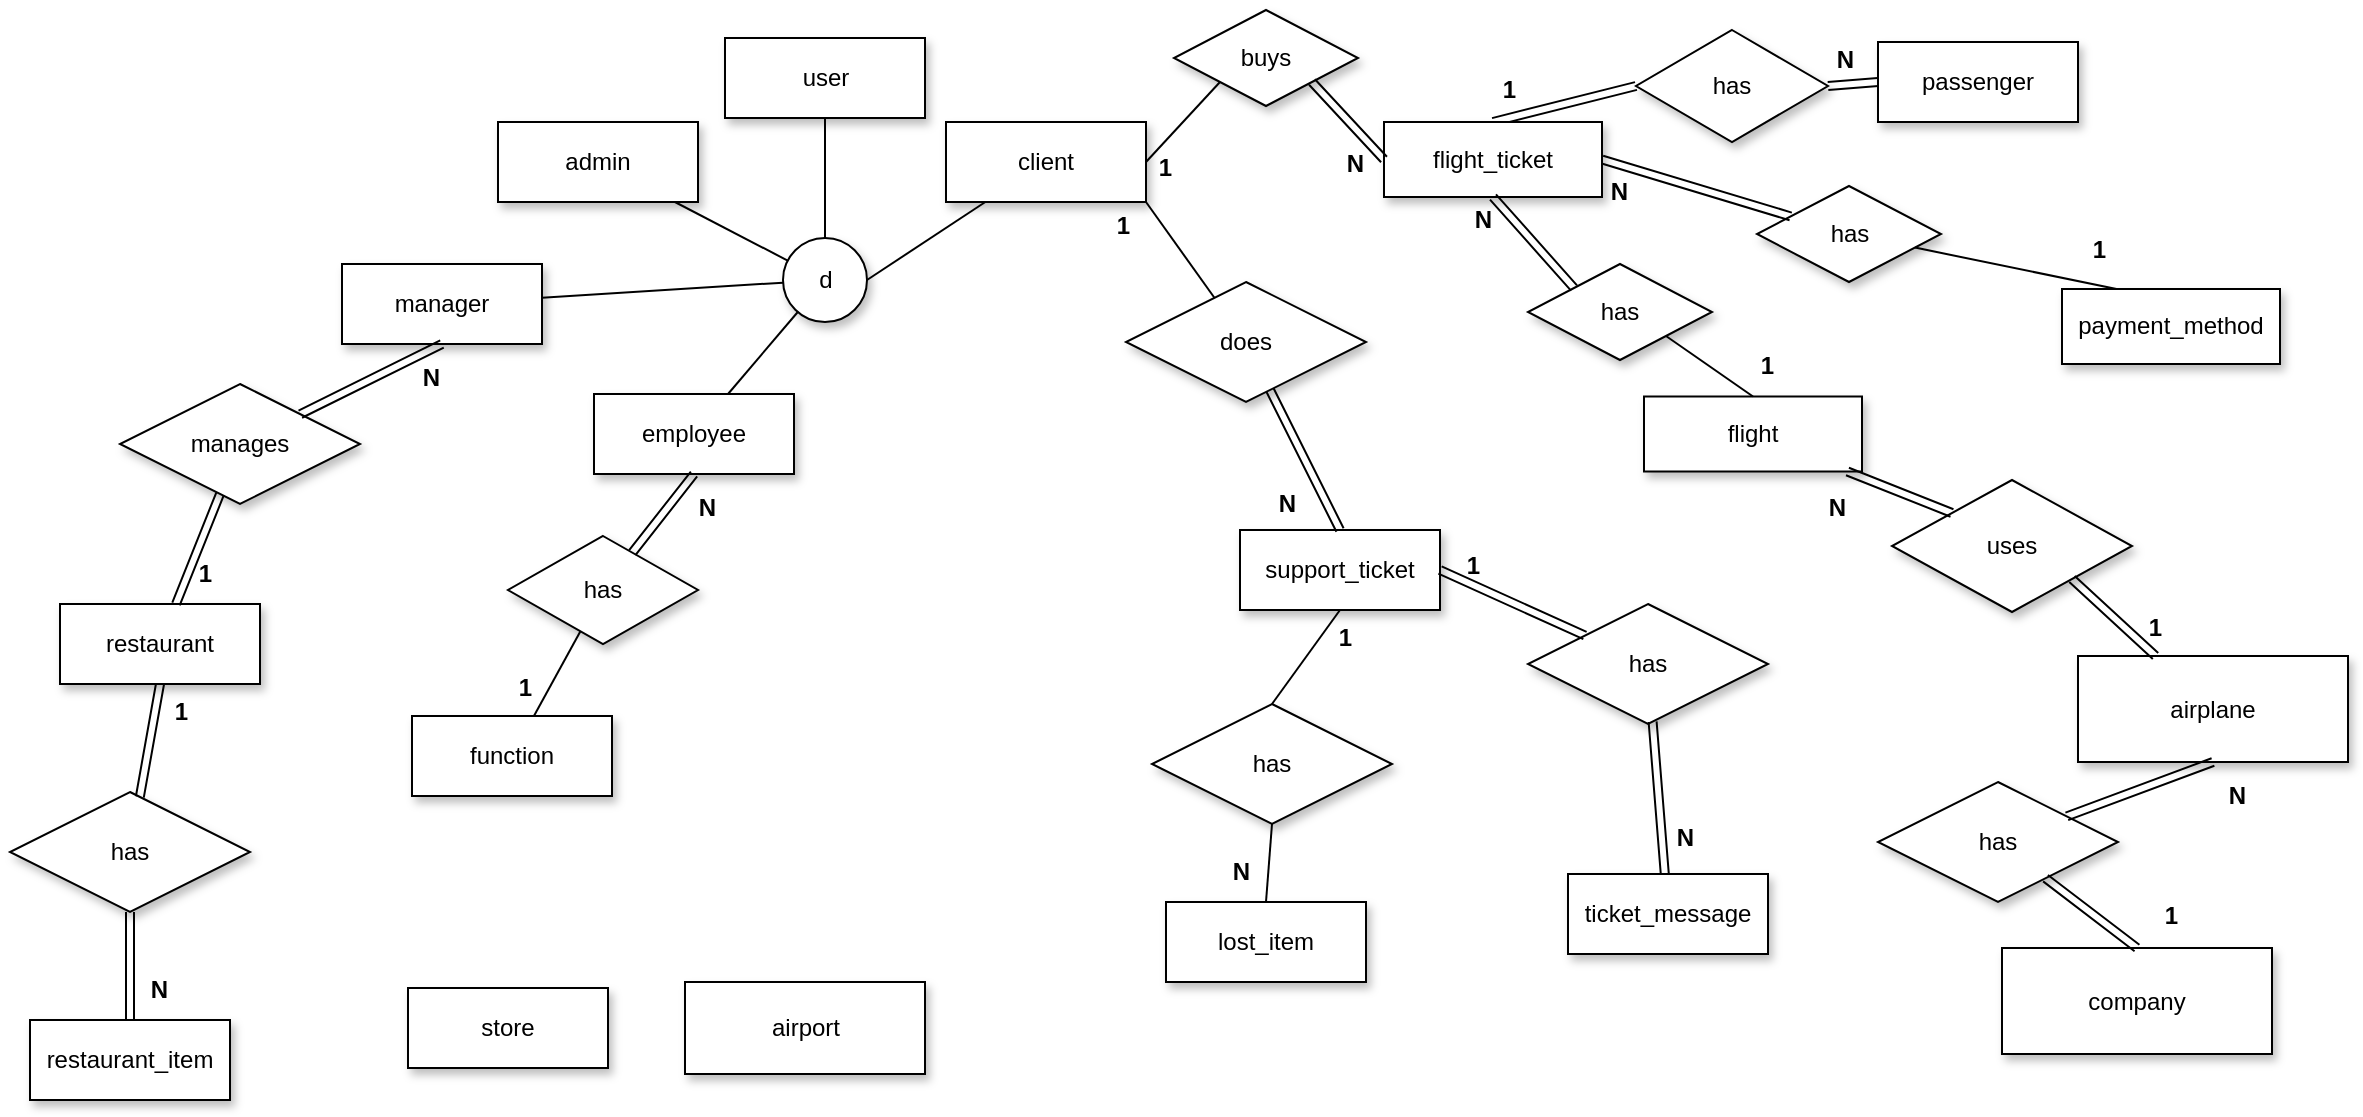 <mxfile version="20.8.16" type="google" pages="3"><diagram id="AvbLkI6vVSgLB4xRmyRb" name="relations"><mxGraphModel grid="0" page="0" gridSize="10" guides="1" tooltips="1" connect="1" arrows="1" fold="1" pageScale="1" pageWidth="827" pageHeight="1169" math="0" shadow="0"><root><mxCell id="0"/><mxCell id="1" parent="0"/><mxCell id="n7kdJqnNTlGLFbF-NJp2-3" value="restaurant" style="whiteSpace=wrap;html=1;align=center;shadow=1;" vertex="1" parent="1"><mxGeometry x="-630" y="661" width="100" height="40" as="geometry"/></mxCell><mxCell id="n7kdJqnNTlGLFbF-NJp2-11" value="restaurant_item" style="whiteSpace=wrap;html=1;align=center;shadow=1;" vertex="1" parent="1"><mxGeometry x="-645" y="869" width="100" height="40" as="geometry"/></mxCell><mxCell id="n7kdJqnNTlGLFbF-NJp2-16" value="has" style="shape=rhombus;perimeter=rhombusPerimeter;whiteSpace=wrap;html=1;align=center;rotation=0;shadow=1;" vertex="1" parent="1"><mxGeometry x="-655" y="755" width="120" height="60" as="geometry"/></mxCell><mxCell id="_fx3fvo5w2U1SdV4HBEY-5" value="" style="endArrow=none;html=1;rounded=0;entryX=0.5;entryY=1;entryDx=0;entryDy=0;exitX=0.5;exitY=0;exitDx=0;exitDy=0;" edge="1" parent="1" source="_fx3fvo5w2U1SdV4HBEY-6" target="_fx3fvo5w2U1SdV4HBEY-14"><mxGeometry width="50" height="50" relative="1" as="geometry"><mxPoint x="-243.5" y="473" as="sourcePoint"/><mxPoint x="-243.5" y="443" as="targetPoint"/></mxGeometry></mxCell><mxCell id="_fx3fvo5w2U1SdV4HBEY-6" value="d" style="ellipse;whiteSpace=wrap;html=1;aspect=fixed;shadow=1;" vertex="1" parent="1"><mxGeometry x="-268.5" y="478" width="42" height="42" as="geometry"/></mxCell><mxCell id="_fx3fvo5w2U1SdV4HBEY-7" value="" style="endArrow=none;html=1;rounded=0;" edge="1" parent="1" source="_fx3fvo5w2U1SdV4HBEY-15" target="_fx3fvo5w2U1SdV4HBEY-6"><mxGeometry width="50" height="50" relative="1" as="geometry"><mxPoint x="-331.5" y="538" as="sourcePoint"/><mxPoint x="-357.5" y="652" as="targetPoint"/></mxGeometry></mxCell><mxCell id="_fx3fvo5w2U1SdV4HBEY-8" value="" style="endArrow=none;html=1;rounded=0;" edge="1" parent="1" source="_fx3fvo5w2U1SdV4HBEY-16" target="_fx3fvo5w2U1SdV4HBEY-6"><mxGeometry width="50" height="50" relative="1" as="geometry"><mxPoint x="-142.5" y="538" as="sourcePoint"/><mxPoint x="-143.5" y="621" as="targetPoint"/></mxGeometry></mxCell><mxCell id="n7kdJqnNTlGLFbF-NJp2-29" value="" style="shape=link;html=1;rounded=0;" edge="1" parent="1" source="n7kdJqnNTlGLFbF-NJp2-16" target="n7kdJqnNTlGLFbF-NJp2-11"><mxGeometry relative="1" as="geometry"><mxPoint x="-1208" y="671" as="sourcePoint"/><mxPoint x="-1169" y="564" as="targetPoint"/></mxGeometry></mxCell><mxCell id="n7kdJqnNTlGLFbF-NJp2-30" value="N" style="resizable=0;html=1;align=right;verticalAlign=bottom;fontStyle=1" connectable="0" vertex="1" parent="n7kdJqnNTlGLFbF-NJp2-29"><mxGeometry x="1" relative="1" as="geometry"><mxPoint x="19" y="-7" as="offset"/></mxGeometry></mxCell><mxCell id="n7kdJqnNTlGLFbF-NJp2-31" value="" style="shape=link;html=1;rounded=0;entryX=0.5;entryY=1;entryDx=0;entryDy=0;" edge="1" parent="1" source="n7kdJqnNTlGLFbF-NJp2-16" target="n7kdJqnNTlGLFbF-NJp2-3"><mxGeometry relative="1" as="geometry"><mxPoint x="-1160" y="647" as="sourcePoint"/><mxPoint x="-821" y="614" as="targetPoint"/></mxGeometry></mxCell><mxCell id="n7kdJqnNTlGLFbF-NJp2-32" value="1" style="resizable=0;html=1;align=right;verticalAlign=bottom;fontStyle=1" connectable="0" vertex="1" parent="n7kdJqnNTlGLFbF-NJp2-31"><mxGeometry x="1" relative="1" as="geometry"><mxPoint x="14" y="23" as="offset"/></mxGeometry></mxCell><mxCell id="_fx3fvo5w2U1SdV4HBEY-9" value="flight" style="rounded=0;whiteSpace=wrap;html=1;shadow=1;" vertex="1" parent="1"><mxGeometry x="162" y="557.25" width="109" height="37.5" as="geometry"/></mxCell><mxCell id="_fx3fvo5w2U1SdV4HBEY-11" value="airport" style="rounded=0;whiteSpace=wrap;html=1;shadow=1;" vertex="1" parent="1"><mxGeometry x="-317.5" y="850" width="120" height="46" as="geometry"/></mxCell><mxCell id="n7kdJqnNTlGLFbF-NJp2-40" value="airplane" style="rounded=0;whiteSpace=wrap;html=1;shadow=1;" vertex="1" parent="1"><mxGeometry x="379" y="687" width="135" height="53" as="geometry"/></mxCell><mxCell id="_fx3fvo5w2U1SdV4HBEY-14" value="user" style="whiteSpace=wrap;html=1;align=center;shadow=1;" vertex="1" parent="1"><mxGeometry x="-297.5" y="378" width="100" height="40" as="geometry"/></mxCell><mxCell id="_fx3fvo5w2U1SdV4HBEY-15" value="employee" style="whiteSpace=wrap;html=1;align=center;shadow=1;" vertex="1" parent="1"><mxGeometry x="-363" y="556" width="100" height="40" as="geometry"/></mxCell><mxCell id="_fx3fvo5w2U1SdV4HBEY-16" value="manager" style="whiteSpace=wrap;html=1;align=center;shadow=1;" vertex="1" parent="1"><mxGeometry x="-489" y="491" width="100" height="40" as="geometry"/></mxCell><mxCell id="_fx3fvo5w2U1SdV4HBEY-20" value="admin" style="whiteSpace=wrap;html=1;align=center;shadow=1;" vertex="1" parent="1"><mxGeometry x="-411" y="420" width="100" height="40" as="geometry"/></mxCell><mxCell id="_fx3fvo5w2U1SdV4HBEY-21" value="" style="endArrow=none;html=1;rounded=0;" edge="1" parent="1" source="_fx3fvo5w2U1SdV4HBEY-6" target="_fx3fvo5w2U1SdV4HBEY-20"><mxGeometry relative="1" as="geometry"><mxPoint x="-385.5" y="704" as="sourcePoint"/><mxPoint x="-225.5" y="704" as="targetPoint"/></mxGeometry></mxCell><mxCell id="n7kdJqnNTlGLFbF-NJp2-42" value="support_ticket" style="whiteSpace=wrap;html=1;align=center;shadow=1;" vertex="1" parent="1"><mxGeometry x="-40" y="624" width="100" height="40" as="geometry"/></mxCell><mxCell id="n7kdJqnNTlGLFbF-NJp2-43" value="ticket_message" style="whiteSpace=wrap;html=1;align=center;shadow=1;" vertex="1" parent="1"><mxGeometry x="124" y="796" width="100" height="40" as="geometry"/></mxCell><mxCell id="n7kdJqnNTlGLFbF-NJp2-44" value="lost_item" style="whiteSpace=wrap;html=1;align=center;shadow=1;" vertex="1" parent="1"><mxGeometry x="-77" y="810" width="100" height="40" as="geometry"/></mxCell><mxCell id="Nw2O5yVw8wQ7CBJ8gIko-11" value="has" style="shape=rhombus;perimeter=rhombusPerimeter;whiteSpace=wrap;html=1;align=center;shadow=1;" vertex="1" parent="1"><mxGeometry x="104" y="661" width="120" height="60" as="geometry"/></mxCell><mxCell id="Nw2O5yVw8wQ7CBJ8gIko-12" value="" style="shape=link;html=1;rounded=0;" edge="1" parent="1" source="Nw2O5yVw8wQ7CBJ8gIko-11" target="n7kdJqnNTlGLFbF-NJp2-43"><mxGeometry relative="1" as="geometry"><mxPoint x="399" y="269" as="sourcePoint"/><mxPoint x="231" y="359" as="targetPoint"/></mxGeometry></mxCell><mxCell id="Nw2O5yVw8wQ7CBJ8gIko-13" value="N" style="resizable=0;html=1;align=right;verticalAlign=bottom;fontStyle=1" connectable="0" vertex="1" parent="Nw2O5yVw8wQ7CBJ8gIko-12"><mxGeometry x="1" relative="1" as="geometry"><mxPoint x="15" y="-10" as="offset"/></mxGeometry></mxCell><mxCell id="Nw2O5yVw8wQ7CBJ8gIko-14" value="" style="shape=link;html=1;rounded=0;entryX=1;entryY=0.5;entryDx=0;entryDy=0;" edge="1" parent="1" source="Nw2O5yVw8wQ7CBJ8gIko-11" target="n7kdJqnNTlGLFbF-NJp2-42"><mxGeometry relative="1" as="geometry"><mxPoint x="285" y="389" as="sourcePoint"/><mxPoint x="625" y="360" as="targetPoint"/></mxGeometry></mxCell><mxCell id="Nw2O5yVw8wQ7CBJ8gIko-15" value="1" style="resizable=0;html=1;align=right;verticalAlign=bottom;fontStyle=1" connectable="0" vertex="1" parent="Nw2O5yVw8wQ7CBJ8gIko-14"><mxGeometry x="1" relative="1" as="geometry"><mxPoint x="20" y="6" as="offset"/></mxGeometry></mxCell><mxCell id="Nw2O5yVw8wQ7CBJ8gIko-16" value="client" style="whiteSpace=wrap;html=1;align=center;shadow=1;rotation=0;" vertex="1" parent="1"><mxGeometry x="-187" y="420" width="100" height="40" as="geometry"/></mxCell><mxCell id="Nw2O5yVw8wQ7CBJ8gIko-17" value="" style="endArrow=none;html=1;rounded=0;entryX=1;entryY=0.5;entryDx=0;entryDy=0;" edge="1" parent="1" source="Nw2O5yVw8wQ7CBJ8gIko-16" target="_fx3fvo5w2U1SdV4HBEY-6"><mxGeometry width="50" height="50" relative="1" as="geometry"><mxPoint x="-137.5" y="567" as="sourcePoint"/><mxPoint x="-216.5" y="509" as="targetPoint"/></mxGeometry></mxCell><mxCell id="Wb_6muRKytyEzFMrIV8S-33" value="does" style="shape=rhombus;perimeter=rhombusPerimeter;whiteSpace=wrap;html=1;align=center;rotation=0;shadow=1;" vertex="1" parent="1"><mxGeometry x="-97" y="500" width="120" height="60" as="geometry"/></mxCell><mxCell id="Nw2O5yVw8wQ7CBJ8gIko-71" value="has" style="shape=rhombus;perimeter=rhombusPerimeter;whiteSpace=wrap;html=1;align=center;rotation=0;shadow=1;" vertex="1" parent="1"><mxGeometry x="-84" y="711" width="120" height="60" as="geometry"/></mxCell><mxCell id="Wb_6muRKytyEzFMrIV8S-35" value="" style="endArrow=none;html=1;rounded=0;exitX=1;exitY=1;exitDx=0;exitDy=0;" edge="1" parent="1" source="Nw2O5yVw8wQ7CBJ8gIko-16" target="Wb_6muRKytyEzFMrIV8S-33"><mxGeometry relative="1" as="geometry"><mxPoint x="-4" y="481" as="sourcePoint"/><mxPoint x="156" y="481" as="targetPoint"/></mxGeometry></mxCell><mxCell id="Wb_6muRKytyEzFMrIV8S-36" value="1" style="resizable=0;html=1;align=right;verticalAlign=bottom;fontStyle=1" connectable="0" vertex="1" parent="Wb_6muRKytyEzFMrIV8S-35"><mxGeometry x="1" relative="1" as="geometry"><mxPoint x="-42" y="-28" as="offset"/></mxGeometry></mxCell><mxCell id="Wb_6muRKytyEzFMrIV8S-40" value="" style="shape=link;html=1;rounded=0;strokeColor=default;entryX=0.5;entryY=0;entryDx=0;entryDy=0;" edge="1" parent="1" source="Wb_6muRKytyEzFMrIV8S-33" target="n7kdJqnNTlGLFbF-NJp2-42"><mxGeometry relative="1" as="geometry"><mxPoint x="109" y="470" as="sourcePoint"/><mxPoint x="269" y="470" as="targetPoint"/></mxGeometry></mxCell><mxCell id="Wb_6muRKytyEzFMrIV8S-41" value="N" style="resizable=0;html=1;align=right;verticalAlign=bottom;fontStyle=1" connectable="0" vertex="1" parent="Wb_6muRKytyEzFMrIV8S-40"><mxGeometry x="1" relative="1" as="geometry"><mxPoint x="-22" y="-5" as="offset"/></mxGeometry></mxCell><mxCell id="Nw2O5yVw8wQ7CBJ8gIko-78" value="" style="endArrow=none;html=1;rounded=0;entryX=0.5;entryY=0;entryDx=0;entryDy=0;exitX=0.5;exitY=1;exitDx=0;exitDy=0;" edge="1" parent="1" source="n7kdJqnNTlGLFbF-NJp2-42" target="Nw2O5yVw8wQ7CBJ8gIko-71"><mxGeometry relative="1" as="geometry"><mxPoint x="257" y="493.43" as="sourcePoint"/><mxPoint x="318.037" y="426.997" as="targetPoint"/></mxGeometry></mxCell><mxCell id="Nw2O5yVw8wQ7CBJ8gIko-79" value="1" style="resizable=0;html=1;align=right;verticalAlign=bottom;fontStyle=1" connectable="0" vertex="1" parent="Nw2O5yVw8wQ7CBJ8gIko-78"><mxGeometry x="1" relative="1" as="geometry"><mxPoint x="40" y="-24" as="offset"/></mxGeometry></mxCell><mxCell id="Nw2O5yVw8wQ7CBJ8gIko-81" value="" style="endArrow=none;html=1;rounded=0;entryX=0.5;entryY=1;entryDx=0;entryDy=0;exitX=0.5;exitY=0;exitDx=0;exitDy=0;" edge="1" parent="1" source="n7kdJqnNTlGLFbF-NJp2-44" target="Nw2O5yVw8wQ7CBJ8gIko-71"><mxGeometry relative="1" as="geometry"><mxPoint x="254" y="517" as="sourcePoint"/><mxPoint x="255.0" y="464.0" as="targetPoint"/></mxGeometry></mxCell><mxCell id="Nw2O5yVw8wQ7CBJ8gIko-82" value="N" style="resizable=0;html=1;align=right;verticalAlign=bottom;fontStyle=1" connectable="0" vertex="1" parent="Nw2O5yVw8wQ7CBJ8gIko-81"><mxGeometry x="1" relative="1" as="geometry"><mxPoint x="-10" y="32" as="offset"/></mxGeometry></mxCell><mxCell id="Wb_6muRKytyEzFMrIV8S-42" value="manages" style="shape=rhombus;perimeter=rhombusPerimeter;whiteSpace=wrap;html=1;align=center;shadow=1;rotation=0;" vertex="1" parent="1"><mxGeometry x="-600" y="551" width="120" height="60" as="geometry"/></mxCell><mxCell id="Wb_6muRKytyEzFMrIV8S-43" value="" style="shape=link;html=1;rounded=0;strokeColor=default;" edge="1" parent="1" source="Wb_6muRKytyEzFMrIV8S-42" target="n7kdJqnNTlGLFbF-NJp2-3"><mxGeometry relative="1" as="geometry"><mxPoint x="-591" y="642" as="sourcePoint"/><mxPoint x="-431" y="642" as="targetPoint"/></mxGeometry></mxCell><mxCell id="Wb_6muRKytyEzFMrIV8S-44" value="1" style="resizable=0;html=1;align=right;verticalAlign=bottom;fontStyle=1" connectable="0" vertex="1" parent="Wb_6muRKytyEzFMrIV8S-43"><mxGeometry x="1" relative="1" as="geometry"><mxPoint x="18" y="-6" as="offset"/></mxGeometry></mxCell><mxCell id="Wb_6muRKytyEzFMrIV8S-45" value="" style="shape=link;html=1;rounded=0;strokeColor=default;entryX=0.5;entryY=1;entryDx=0;entryDy=0;" edge="1" parent="1" source="Wb_6muRKytyEzFMrIV8S-42" target="_fx3fvo5w2U1SdV4HBEY-16"><mxGeometry relative="1" as="geometry"><mxPoint x="-851" y="736" as="sourcePoint"/><mxPoint x="-691" y="736" as="targetPoint"/></mxGeometry></mxCell><mxCell id="Wb_6muRKytyEzFMrIV8S-46" value="N" style="resizable=0;html=1;align=right;verticalAlign=bottom;fontStyle=1" connectable="0" vertex="1" parent="Wb_6muRKytyEzFMrIV8S-45"><mxGeometry x="1" relative="1" as="geometry"><mxPoint y="25" as="offset"/></mxGeometry></mxCell><mxCell id="Wb_6muRKytyEzFMrIV8S-49" value="uses" style="shape=rhombus;perimeter=rhombusPerimeter;whiteSpace=wrap;html=1;align=center;shadow=1;" vertex="1" parent="1"><mxGeometry x="286" y="599" width="120" height="66" as="geometry"/></mxCell><mxCell id="Wb_6muRKytyEzFMrIV8S-52" value="" style="shape=link;html=1;rounded=0;strokeColor=default;exitX=0;exitY=0;exitDx=0;exitDy=0;" edge="1" parent="1" source="Wb_6muRKytyEzFMrIV8S-49" target="_fx3fvo5w2U1SdV4HBEY-9"><mxGeometry relative="1" as="geometry"><mxPoint x="453.5" y="833.5" as="sourcePoint"/><mxPoint x="312.921" y="718.5" as="targetPoint"/></mxGeometry></mxCell><mxCell id="Wb_6muRKytyEzFMrIV8S-53" value="N" style="resizable=0;html=1;align=right;verticalAlign=bottom;fontStyle=1" connectable="0" vertex="1" parent="Wb_6muRKytyEzFMrIV8S-52"><mxGeometry x="1" relative="1" as="geometry"><mxPoint y="27" as="offset"/></mxGeometry></mxCell><mxCell id="Wb_6muRKytyEzFMrIV8S-54" value="" style="shape=link;html=1;rounded=0;strokeColor=default;exitX=1;exitY=1;exitDx=0;exitDy=0;" edge="1" parent="1" source="Wb_6muRKytyEzFMrIV8S-49" target="n7kdJqnNTlGLFbF-NJp2-40"><mxGeometry relative="1" as="geometry"><mxPoint x="456.5" y="938" as="sourcePoint"/><mxPoint x="616.5" y="938" as="targetPoint"/></mxGeometry></mxCell><mxCell id="Wb_6muRKytyEzFMrIV8S-55" value="1" style="resizable=0;html=1;align=right;verticalAlign=bottom;fontStyle=1" connectable="0" vertex="1" parent="Wb_6muRKytyEzFMrIV8S-54"><mxGeometry x="1" relative="1" as="geometry"><mxPoint x="4" y="-6" as="offset"/></mxGeometry></mxCell><mxCell id="t99QBCO37YxFCoaQgdLf-1" value="company" style="rounded=0;whiteSpace=wrap;html=1;shadow=1;" vertex="1" parent="1"><mxGeometry x="341" y="833" width="135" height="53" as="geometry"/></mxCell><mxCell id="t99QBCO37YxFCoaQgdLf-6" value="has" style="shape=rhombus;perimeter=rhombusPerimeter;whiteSpace=wrap;html=1;align=center;rotation=0;shadow=1;" vertex="1" parent="1"><mxGeometry x="279" y="750" width="120" height="60" as="geometry"/></mxCell><mxCell id="t99QBCO37YxFCoaQgdLf-7" value="" style="shape=link;html=1;rounded=0;strokeColor=default;entryX=0.5;entryY=1;entryDx=0;entryDy=0;" edge="1" parent="1" source="t99QBCO37YxFCoaQgdLf-6" target="n7kdJqnNTlGLFbF-NJp2-40"><mxGeometry relative="1" as="geometry"><mxPoint x="944.502" y="944.5" as="sourcePoint"/><mxPoint x="988" y="843" as="targetPoint"/></mxGeometry></mxCell><mxCell id="t99QBCO37YxFCoaQgdLf-8" value="N" style="resizable=0;html=1;align=right;verticalAlign=bottom;fontStyle=1" connectable="0" vertex="1" parent="t99QBCO37YxFCoaQgdLf-7"><mxGeometry x="1" relative="1" as="geometry"><mxPoint x="17" y="26" as="offset"/></mxGeometry></mxCell><mxCell id="t99QBCO37YxFCoaQgdLf-9" value="" style="shape=link;html=1;rounded=0;strokeColor=default;entryX=0.5;entryY=0;entryDx=0;entryDy=0;" edge="1" parent="1" source="t99QBCO37YxFCoaQgdLf-6" target="t99QBCO37YxFCoaQgdLf-1"><mxGeometry relative="1" as="geometry"><mxPoint x="696.497" y="1060.502" as="sourcePoint"/><mxPoint x="859.5" y="1092.5" as="targetPoint"/></mxGeometry></mxCell><mxCell id="t99QBCO37YxFCoaQgdLf-10" value="1" style="resizable=0;html=1;align=right;verticalAlign=bottom;fontStyle=1" connectable="0" vertex="1" parent="t99QBCO37YxFCoaQgdLf-9"><mxGeometry x="1" relative="1" as="geometry"><mxPoint x="21" y="-7" as="offset"/></mxGeometry></mxCell><mxCell id="ltpiCJtba1okldxzJuWB-15" value="function" style="whiteSpace=wrap;html=1;align=center;shadow=1;" vertex="1" parent="1"><mxGeometry x="-454" y="717" width="100" height="40" as="geometry"/></mxCell><mxCell id="ltpiCJtba1okldxzJuWB-16" value="has" style="shape=rhombus;perimeter=rhombusPerimeter;whiteSpace=wrap;html=1;align=center;shadow=1;" vertex="1" parent="1"><mxGeometry x="-406" y="627" width="95" height="54" as="geometry"/></mxCell><mxCell id="ltpiCJtba1okldxzJuWB-23" value="" style="shape=link;html=1;rounded=0;entryX=0.5;entryY=1;entryDx=0;entryDy=0;" edge="1" parent="1" source="ltpiCJtba1okldxzJuWB-16" target="_fx3fvo5w2U1SdV4HBEY-15"><mxGeometry relative="1" as="geometry"><mxPoint x="-412" y="875" as="sourcePoint"/><mxPoint x="-252" y="875" as="targetPoint"/></mxGeometry></mxCell><mxCell id="ltpiCJtba1okldxzJuWB-24" value="N" style="resizable=0;html=1;align=right;verticalAlign=bottom;shadow=1;fontStyle=1" connectable="0" vertex="1" parent="ltpiCJtba1okldxzJuWB-23"><mxGeometry x="1" relative="1" as="geometry"><mxPoint x="11" y="26" as="offset"/></mxGeometry></mxCell><mxCell id="ltpiCJtba1okldxzJuWB-25" value="" style="endArrow=none;html=1;rounded=0;" edge="1" parent="1" source="ltpiCJtba1okldxzJuWB-16" target="ltpiCJtba1okldxzJuWB-15"><mxGeometry relative="1" as="geometry"><mxPoint x="-492" y="937" as="sourcePoint"/><mxPoint x="-367" y="898" as="targetPoint"/></mxGeometry></mxCell><mxCell id="ltpiCJtba1okldxzJuWB-26" value="1" style="resizable=0;html=1;align=right;verticalAlign=bottom;shadow=1;fontStyle=1" connectable="0" vertex="1" parent="ltpiCJtba1okldxzJuWB-25"><mxGeometry x="1" relative="1" as="geometry"><mxPoint y="-6" as="offset"/></mxGeometry></mxCell><mxCell id="Q_tRAINWUfJseBVRp4ZD-1" value="payment_method" style="rounded=0;whiteSpace=wrap;html=1;shadow=1;" vertex="1" parent="1"><mxGeometry x="371" y="503.5" width="109" height="37.5" as="geometry"/></mxCell><mxCell id="Q_tRAINWUfJseBVRp4ZD-8" value="has" style="shape=rhombus;perimeter=rhombusPerimeter;whiteSpace=wrap;html=1;align=center;shadow=1;rotation=0;" vertex="1" parent="1"><mxGeometry x="218.5" y="452" width="92" height="48" as="geometry"/></mxCell><mxCell id="Q_tRAINWUfJseBVRp4ZD-11" value="" style="shape=link;html=1;rounded=0;strokeColor=default;entryX=1;entryY=0.5;entryDx=0;entryDy=0;" edge="1" parent="1" source="Q_tRAINWUfJseBVRp4ZD-8" target="u9BxmlbTd_8XMuB5K3SD-2"><mxGeometry relative="1" as="geometry"><mxPoint x="123" y="984.0" as="sourcePoint"/><mxPoint x="151" y="440" as="targetPoint"/></mxGeometry></mxCell><mxCell id="Q_tRAINWUfJseBVRp4ZD-12" value="N" style="resizable=0;html=1;align=right;verticalAlign=bottom;fontStyle=1" connectable="0" vertex="1" parent="Q_tRAINWUfJseBVRp4ZD-11"><mxGeometry x="1" relative="1" as="geometry"><mxPoint x="13" y="25" as="offset"/></mxGeometry></mxCell><mxCell id="Q_tRAINWUfJseBVRp4ZD-16" value="" style="endArrow=none;html=1;rounded=0;exitX=0.25;exitY=0;exitDx=0;exitDy=0;" edge="1" parent="1" source="Q_tRAINWUfJseBVRp4ZD-1" target="Q_tRAINWUfJseBVRp4ZD-8"><mxGeometry relative="1" as="geometry"><mxPoint x="-14" y="433" as="sourcePoint"/><mxPoint x="253" y="479" as="targetPoint"/></mxGeometry></mxCell><mxCell id="Q_tRAINWUfJseBVRp4ZD-17" value="1" style="resizable=0;html=1;align=right;verticalAlign=bottom;fontStyle=1" connectable="0" vertex="1" parent="Q_tRAINWUfJseBVRp4ZD-16"><mxGeometry x="1" relative="1" as="geometry"><mxPoint x="96" y="10" as="offset"/></mxGeometry></mxCell><mxCell id="Q_tRAINWUfJseBVRp4ZD-18" value="passenger" style="whiteSpace=wrap;html=1;align=center;shadow=1;" vertex="1" parent="1"><mxGeometry x="279" y="380" width="100" height="40" as="geometry"/></mxCell><mxCell id="Q_tRAINWUfJseBVRp4ZD-23" value="has" style="shape=rhombus;perimeter=rhombusPerimeter;whiteSpace=wrap;html=1;align=center;rotation=0;shadow=1;" vertex="1" parent="1"><mxGeometry x="158" y="374" width="96" height="56" as="geometry"/></mxCell><mxCell id="Q_tRAINWUfJseBVRp4ZD-24" value="" style="shape=link;html=1;rounded=0;strokeColor=default;exitX=1;exitY=0.5;exitDx=0;exitDy=0;entryX=0;entryY=0.5;entryDx=0;entryDy=0;" edge="1" parent="1" source="Q_tRAINWUfJseBVRp4ZD-23" target="Q_tRAINWUfJseBVRp4ZD-18"><mxGeometry relative="1" as="geometry"><mxPoint x="123" y="984.0" as="sourcePoint"/><mxPoint x="176" y="508" as="targetPoint"/></mxGeometry></mxCell><mxCell id="Q_tRAINWUfJseBVRp4ZD-25" value="N" style="resizable=0;html=1;align=right;verticalAlign=bottom;fontStyle=1" connectable="0" vertex="1" parent="Q_tRAINWUfJseBVRp4ZD-24"><mxGeometry x="1" relative="1" as="geometry"><mxPoint x="-11" y="-3" as="offset"/></mxGeometry></mxCell><mxCell id="Q_tRAINWUfJseBVRp4ZD-31" value="" style="shape=link;html=1;rounded=0;strokeColor=default;exitX=0;exitY=0.5;exitDx=0;exitDy=0;entryX=0.5;entryY=0;entryDx=0;entryDy=0;" edge="1" parent="1" source="Q_tRAINWUfJseBVRp4ZD-23" target="u9BxmlbTd_8XMuB5K3SD-2"><mxGeometry relative="1" as="geometry"><mxPoint x="143.364" y="479.577" as="sourcePoint"/><mxPoint x="91" y="410" as="targetPoint"/></mxGeometry></mxCell><mxCell id="Q_tRAINWUfJseBVRp4ZD-32" value="1" style="resizable=0;html=1;align=right;verticalAlign=bottom;fontStyle=1" connectable="0" vertex="1" parent="Q_tRAINWUfJseBVRp4ZD-31"><mxGeometry x="1" relative="1" as="geometry"><mxPoint x="12" y="-7" as="offset"/></mxGeometry></mxCell><mxCell id="8Grn-Ht5nFTKhJ_W5vKs-3" value="store" style="whiteSpace=wrap;html=1;align=center;shadow=1;" vertex="1" parent="1"><mxGeometry x="-456" y="853" width="100" height="40" as="geometry"/></mxCell><mxCell id="u9BxmlbTd_8XMuB5K3SD-2" value="flight_ticket" style="rounded=0;whiteSpace=wrap;html=1;shadow=1;" vertex="1" parent="1"><mxGeometry x="32" y="420" width="109" height="37.5" as="geometry"/></mxCell><mxCell id="u9BxmlbTd_8XMuB5K3SD-3" value="has" style="shape=rhombus;perimeter=rhombusPerimeter;whiteSpace=wrap;html=1;align=center;shadow=1;rotation=0;" vertex="1" parent="1"><mxGeometry x="104" y="491" width="92" height="48" as="geometry"/></mxCell><mxCell id="u9BxmlbTd_8XMuB5K3SD-4" value="" style="shape=link;html=1;rounded=0;strokeColor=default;entryX=0.5;entryY=1;entryDx=0;entryDy=0;exitX=0;exitY=0;exitDx=0;exitDy=0;" edge="1" parent="1" source="u9BxmlbTd_8XMuB5K3SD-3" target="u9BxmlbTd_8XMuB5K3SD-2"><mxGeometry relative="1" as="geometry"><mxPoint x="134" y="479" as="sourcePoint"/><mxPoint x="150" y="478" as="targetPoint"/></mxGeometry></mxCell><mxCell id="u9BxmlbTd_8XMuB5K3SD-5" value="N" style="resizable=0;html=1;align=right;verticalAlign=bottom;fontStyle=1" connectable="0" vertex="1" parent="u9BxmlbTd_8XMuB5K3SD-4"><mxGeometry x="1" relative="1" as="geometry"><mxPoint y="20" as="offset"/></mxGeometry></mxCell><mxCell id="u9BxmlbTd_8XMuB5K3SD-6" value="" style="endArrow=none;html=1;rounded=0;exitX=0.5;exitY=0;exitDx=0;exitDy=0;entryX=1;entryY=1;entryDx=0;entryDy=0;" edge="1" parent="1" source="_fx3fvo5w2U1SdV4HBEY-9" target="u9BxmlbTd_8XMuB5K3SD-3"><mxGeometry relative="1" as="geometry"><mxPoint x="408.25" y="513.5" as="sourcePoint"/><mxPoint x="307.497" y="492.784" as="targetPoint"/></mxGeometry></mxCell><mxCell id="u9BxmlbTd_8XMuB5K3SD-7" value="1" style="resizable=0;html=1;align=right;verticalAlign=bottom;fontStyle=1" connectable="0" vertex="1" parent="u9BxmlbTd_8XMuB5K3SD-6"><mxGeometry x="1" relative="1" as="geometry"><mxPoint x="55" y="24" as="offset"/></mxGeometry></mxCell><mxCell id="u9BxmlbTd_8XMuB5K3SD-8" value="buys" style="shape=rhombus;perimeter=rhombusPerimeter;whiteSpace=wrap;html=1;align=center;shadow=1;rotation=0;" vertex="1" parent="1"><mxGeometry x="-73" y="364" width="92" height="48" as="geometry"/></mxCell><mxCell id="u9BxmlbTd_8XMuB5K3SD-9" value="" style="endArrow=none;html=1;rounded=0;exitX=0;exitY=1;exitDx=0;exitDy=0;entryX=1;entryY=0.5;entryDx=0;entryDy=0;" edge="1" parent="1" source="u9BxmlbTd_8XMuB5K3SD-8" target="Nw2O5yVw8wQ7CBJ8gIko-16"><mxGeometry relative="1" as="geometry"><mxPoint x="95.75" y="361.72" as="sourcePoint"/><mxPoint x="-5.003" y="341.004" as="targetPoint"/></mxGeometry></mxCell><mxCell id="u9BxmlbTd_8XMuB5K3SD-10" value="N" style="resizable=0;html=1;align=right;verticalAlign=bottom;fontStyle=1" connectable="0" vertex="1" parent="u9BxmlbTd_8XMuB5K3SD-9"><mxGeometry x="1" relative="1" as="geometry"><mxPoint x="110" y="9" as="offset"/></mxGeometry></mxCell><mxCell id="u9BxmlbTd_8XMuB5K3SD-11" value="" style="shape=link;html=1;rounded=0;strokeColor=default;exitX=0;exitY=0.5;exitDx=0;exitDy=0;entryX=1;entryY=1;entryDx=0;entryDy=0;" edge="1" parent="1" source="u9BxmlbTd_8XMuB5K3SD-2" target="u9BxmlbTd_8XMuB5K3SD-8"><mxGeometry relative="1" as="geometry"><mxPoint x="68.5" y="485.5" as="sourcePoint"/><mxPoint x="-3" y="503.5" as="targetPoint"/></mxGeometry></mxCell><mxCell id="u9BxmlbTd_8XMuB5K3SD-12" value="1" style="resizable=0;html=1;align=right;verticalAlign=bottom;fontStyle=1" connectable="0" vertex="1" parent="u9BxmlbTd_8XMuB5K3SD-11"><mxGeometry x="1" relative="1" as="geometry"><mxPoint x="-69" y="52" as="offset"/></mxGeometry></mxCell></root></mxGraphModel></diagram><diagram id="nlI2mDw7ZUKI2CeY9B4i" name="atributes"><mxGraphModel grid="0" page="0" gridSize="10" guides="0" tooltips="0" connect="0" arrows="0" fold="1" pageScale="1" pageWidth="827" pageHeight="1169" math="0" shadow="0"><root><mxCell id="0"/><mxCell id="1" parent="0"/><mxCell id="UUozEMqSQzcZV_wsVRmb-1" value="restaurant" style="whiteSpace=wrap;html=1;align=center;shadow=1;" vertex="1" parent="1"><mxGeometry x="-820" y="599" width="100" height="40" as="geometry"/></mxCell><mxCell id="UUozEMqSQzcZV_wsVRmb-2" value="id" style="ellipse;whiteSpace=wrap;html=1;align=center;fontStyle=4;shadow=1;" vertex="1" parent="1"><mxGeometry x="-1020" y="468" width="100" height="40" as="geometry"/></mxCell><mxCell id="UUozEMqSQzcZV_wsVRmb-3" value="name" style="ellipse;whiteSpace=wrap;html=1;align=center;shadow=1;" vertex="1" parent="1"><mxGeometry x="-999" y="414" width="100" height="40" as="geometry"/></mxCell><mxCell id="UUozEMqSQzcZV_wsVRmb-4" value="" style="endArrow=none;html=1;rounded=0;" edge="1" parent="1" source="UUozEMqSQzcZV_wsVRmb-1" target="UUozEMqSQzcZV_wsVRmb-3"><mxGeometry relative="1" as="geometry"><mxPoint x="-723" y="723" as="sourcePoint"/><mxPoint x="-563" y="723" as="targetPoint"/></mxGeometry></mxCell><mxCell id="UUozEMqSQzcZV_wsVRmb-5" value="" style="endArrow=none;html=1;rounded=0;" edge="1" parent="1" source="UUozEMqSQzcZV_wsVRmb-1" target="UUozEMqSQzcZV_wsVRmb-2"><mxGeometry relative="1" as="geometry"><mxPoint x="-713.0" y="733.0" as="sourcePoint"/><mxPoint x="-553.0" y="733.0" as="targetPoint"/></mxGeometry></mxCell><mxCell id="UUozEMqSQzcZV_wsVRmb-6" value="description" style="ellipse;whiteSpace=wrap;html=1;align=center;shadow=1;" vertex="1" parent="1"><mxGeometry x="-968" y="348" width="100" height="40" as="geometry"/></mxCell><mxCell id="UUozEMqSQzcZV_wsVRmb-7" value="item" style="ellipse;whiteSpace=wrap;html=1;align=center;shadow=1;" vertex="1" parent="1"><mxGeometry x="-649" y="936" width="100" height="40" as="geometry"/></mxCell><mxCell id="UUozEMqSQzcZV_wsVRmb-8" value="" style="endArrow=none;html=1;rounded=0;" edge="1" parent="1" source="UUozEMqSQzcZV_wsVRmb-1" target="UUozEMqSQzcZV_wsVRmb-6"><mxGeometry relative="1" as="geometry"><mxPoint x="-710" y="628.0" as="sourcePoint"/><mxPoint x="-640" y="635" as="targetPoint"/></mxGeometry></mxCell><mxCell id="UUozEMqSQzcZV_wsVRmb-9" value="restaurant_item" style="whiteSpace=wrap;html=1;align=center;shadow=1;" vertex="1" parent="1"><mxGeometry x="-842" y="868" width="100" height="40" as="geometry"/></mxCell><mxCell id="UUozEMqSQzcZV_wsVRmb-10" value="" style="endArrow=none;html=1;rounded=0;exitX=1;exitY=0.5;exitDx=0;exitDy=0;entryX=0;entryY=0.5;entryDx=0;entryDy=0;" edge="1" parent="1" source="UUozEMqSQzcZV_wsVRmb-9" target="UUozEMqSQzcZV_wsVRmb-36"><mxGeometry relative="1" as="geometry"><mxPoint x="-884" y="532.0" as="sourcePoint"/><mxPoint x="-1350" y="552" as="targetPoint"/></mxGeometry></mxCell><mxCell id="UUozEMqSQzcZV_wsVRmb-11" value="" style="endArrow=none;html=1;rounded=0;exitX=1;exitY=0.5;exitDx=0;exitDy=0;entryX=0;entryY=0.5;entryDx=0;entryDy=0;" edge="1" parent="1" source="UUozEMqSQzcZV_wsVRmb-9" target="UUozEMqSQzcZV_wsVRmb-7"><mxGeometry relative="1" as="geometry"><mxPoint x="-1201" y="562.0" as="sourcePoint"/><mxPoint x="-1296" y="679" as="targetPoint"/></mxGeometry></mxCell><mxCell id="UUozEMqSQzcZV_wsVRmb-14" value="d" style="ellipse;whiteSpace=wrap;html=1;aspect=fixed;shadow=1;" vertex="1" parent="1"><mxGeometry x="-268.5" y="478" width="42" height="42" as="geometry"/></mxCell><mxCell id="UUozEMqSQzcZV_wsVRmb-15" value="" style="endArrow=none;html=1;rounded=0;" edge="1" parent="1" source="UUozEMqSQzcZV_wsVRmb-38" target="UUozEMqSQzcZV_wsVRmb-14"><mxGeometry width="50" height="50" relative="1" as="geometry"><mxPoint x="-331.5" y="538" as="sourcePoint"/><mxPoint x="-357.5" y="652" as="targetPoint"/></mxGeometry></mxCell><mxCell id="UUozEMqSQzcZV_wsVRmb-16" value="" style="endArrow=none;html=1;rounded=0;" edge="1" parent="1" source="UUozEMqSQzcZV_wsVRmb-39" target="UUozEMqSQzcZV_wsVRmb-14"><mxGeometry width="50" height="50" relative="1" as="geometry"><mxPoint x="-142.5" y="538" as="sourcePoint"/><mxPoint x="-143.5" y="621" as="targetPoint"/></mxGeometry></mxCell><mxCell id="UUozEMqSQzcZV_wsVRmb-17" value="phone" style="ellipse;whiteSpace=wrap;html=1;align=center;shadow=1;" vertex="1" parent="1"><mxGeometry x="-928" y="301" width="100" height="40" as="geometry"/></mxCell><mxCell id="UUozEMqSQzcZV_wsVRmb-18" value="" style="endArrow=none;html=1;rounded=0;" edge="1" parent="1" source="UUozEMqSQzcZV_wsVRmb-1" target="UUozEMqSQzcZV_wsVRmb-17"><mxGeometry relative="1" as="geometry"><mxPoint x="-710" y="628" as="sourcePoint"/><mxPoint x="-641.146" y="658.774" as="targetPoint"/></mxGeometry></mxCell><mxCell id="UUozEMqSQzcZV_wsVRmb-19" value="open_time" style="ellipse;whiteSpace=wrap;html=1;align=center;shadow=1;" vertex="1" parent="1"><mxGeometry x="-864" y="265" width="100" height="40" as="geometry"/></mxCell><mxCell id="UUozEMqSQzcZV_wsVRmb-20" value="close_time" style="ellipse;whiteSpace=wrap;html=1;align=center;shadow=1;" vertex="1" parent="1"><mxGeometry x="-798" y="306" width="100" height="40" as="geometry"/></mxCell><mxCell id="UUozEMqSQzcZV_wsVRmb-21" value="" style="endArrow=none;html=1;rounded=0;" edge="1" parent="1" source="UUozEMqSQzcZV_wsVRmb-1" target="UUozEMqSQzcZV_wsVRmb-19"><mxGeometry relative="1" as="geometry"><mxPoint x="-710" y="628" as="sourcePoint"/><mxPoint x="-658.0" y="698" as="targetPoint"/></mxGeometry></mxCell><mxCell id="UUozEMqSQzcZV_wsVRmb-22" value="" style="endArrow=none;html=1;rounded=0;" edge="1" parent="1" source="UUozEMqSQzcZV_wsVRmb-1" target="UUozEMqSQzcZV_wsVRmb-20"><mxGeometry relative="1" as="geometry"><mxPoint x="-710" y="628" as="sourcePoint"/><mxPoint x="-658.0" y="744" as="targetPoint"/></mxGeometry></mxCell><mxCell id="UUozEMqSQzcZV_wsVRmb-23" value="logo" style="ellipse;whiteSpace=wrap;html=1;align=center;shadow=1;" vertex="1" parent="1"><mxGeometry x="-743" y="348" width="100" height="40" as="geometry"/></mxCell><mxCell id="UUozEMqSQzcZV_wsVRmb-24" value="" style="endArrow=none;html=1;rounded=0;" edge="1" parent="1" source="UUozEMqSQzcZV_wsVRmb-1" target="UUozEMqSQzcZV_wsVRmb-23"><mxGeometry relative="1" as="geometry"><mxPoint x="-733" y="619" as="sourcePoint"/><mxPoint x="-656.0" y="744" as="targetPoint"/></mxGeometry></mxCell><mxCell id="UUozEMqSQzcZV_wsVRmb-29" value="website" style="ellipse;whiteSpace=wrap;html=1;align=center;shadow=1;" vertex="1" parent="1"><mxGeometry x="-708" y="392" width="100" height="40" as="geometry"/></mxCell><mxCell id="UUozEMqSQzcZV_wsVRmb-30" value="" style="endArrow=none;html=1;rounded=0;" edge="1" parent="1" source="UUozEMqSQzcZV_wsVRmb-1" target="UUozEMqSQzcZV_wsVRmb-29"><mxGeometry relative="1" as="geometry"><mxPoint x="-710" y="628" as="sourcePoint"/><mxPoint x="-639" y="767" as="targetPoint"/></mxGeometry></mxCell><mxCell id="UUozEMqSQzcZV_wsVRmb-31" value="image" style="ellipse;whiteSpace=wrap;html=1;align=center;shadow=1;" vertex="1" parent="1"><mxGeometry x="-649" y="843" width="100" height="40" as="geometry"/></mxCell><mxCell id="UUozEMqSQzcZV_wsVRmb-32" value="flight" style="rounded=0;whiteSpace=wrap;html=1;shadow=1;" vertex="1" parent="1"><mxGeometry x="8.5" y="785" width="109" height="37.5" as="geometry"/></mxCell><mxCell id="UUozEMqSQzcZV_wsVRmb-33" value="" style="endArrow=none;html=1;rounded=0;entryX=0;entryY=0.5;entryDx=0;entryDy=0;exitX=1;exitY=0.5;exitDx=0;exitDy=0;" edge="1" parent="1" source="UUozEMqSQzcZV_wsVRmb-9" target="UUozEMqSQzcZV_wsVRmb-31"><mxGeometry relative="1" as="geometry"><mxPoint x="-719" y="820" as="sourcePoint"/><mxPoint x="-1260.854" y="684.774" as="targetPoint"/></mxGeometry></mxCell><mxCell id="UUozEMqSQzcZV_wsVRmb-34" value="airport" style="rounded=0;whiteSpace=wrap;html=1;shadow=1;" vertex="1" parent="1"><mxGeometry x="-151" y="1005" width="120" height="46" as="geometry"/></mxCell><mxCell id="UUozEMqSQzcZV_wsVRmb-35" value="airplane" style="rounded=0;whiteSpace=wrap;html=1;shadow=1;" vertex="1" parent="1"><mxGeometry x="299" y="948" width="135" height="53" as="geometry"/></mxCell><mxCell id="UUozEMqSQzcZV_wsVRmb-36" value="id" style="ellipse;whiteSpace=wrap;html=1;align=center;fontStyle=4;shadow=1;" vertex="1" parent="1"><mxGeometry x="-649" y="889" width="100" height="40" as="geometry"/></mxCell><mxCell id="UUozEMqSQzcZV_wsVRmb-37" value="user" style="whiteSpace=wrap;html=1;align=center;shadow=1;" vertex="1" parent="1"><mxGeometry x="-297.5" y="392" width="100" height="40" as="geometry"/></mxCell><mxCell id="UUozEMqSQzcZV_wsVRmb-38" value="employee" style="whiteSpace=wrap;html=1;align=center;shadow=1;" vertex="1" parent="1"><mxGeometry x="-333" y="564" width="100" height="40" as="geometry"/></mxCell><mxCell id="UUozEMqSQzcZV_wsVRmb-39" value="manager" style="whiteSpace=wrap;html=1;align=center;shadow=1;" vertex="1" parent="1"><mxGeometry x="-498" y="508" width="100" height="40" as="geometry"/></mxCell><mxCell id="UUozEMqSQzcZV_wsVRmb-40" value="admin" style="whiteSpace=wrap;html=1;align=center;shadow=1;" vertex="1" parent="1"><mxGeometry x="-440" y="421" width="100" height="40" as="geometry"/></mxCell><mxCell id="UUozEMqSQzcZV_wsVRmb-41" value="" style="endArrow=none;html=1;rounded=0;" edge="1" parent="1" source="UUozEMqSQzcZV_wsVRmb-14" target="UUozEMqSQzcZV_wsVRmb-40"><mxGeometry relative="1" as="geometry"><mxPoint x="-385.5" y="704" as="sourcePoint"/><mxPoint x="-225.5" y="704" as="targetPoint"/></mxGeometry></mxCell><mxCell id="UUozEMqSQzcZV_wsVRmb-42" value="support_ticket" style="whiteSpace=wrap;html=1;align=center;shadow=1;" vertex="1" parent="1"><mxGeometry x="-52" y="342" width="100" height="40" as="geometry"/></mxCell><mxCell id="UUozEMqSQzcZV_wsVRmb-43" value="ticket_messages" style="whiteSpace=wrap;html=1;align=center;shadow=1;" vertex="1" parent="1"><mxGeometry x="244" y="295" width="100" height="40" as="geometry"/></mxCell><mxCell id="UUozEMqSQzcZV_wsVRmb-44" value="lost_items" style="whiteSpace=wrap;html=1;align=center;shadow=1;" vertex="1" parent="1"><mxGeometry x="343" y="443" width="100" height="40" as="geometry"/></mxCell><mxCell id="UUozEMqSQzcZV_wsVRmb-45" value="id" style="ellipse;whiteSpace=wrap;html=1;align=center;fontStyle=4;shadow=1;" vertex="1" parent="1"><mxGeometry x="-111" y="266" width="100" height="40" as="geometry"/></mxCell><mxCell id="UUozEMqSQzcZV_wsVRmb-46" value="id" style="ellipse;whiteSpace=wrap;html=1;align=center;fontStyle=4;shadow=1;" vertex="1" parent="1"><mxGeometry x="498" y="380" width="100" height="40" as="geometry"/></mxCell><mxCell id="UUozEMqSQzcZV_wsVRmb-47" value="" style="endArrow=none;html=1;rounded=0;" edge="1" parent="1" source="UUozEMqSQzcZV_wsVRmb-45" target="UUozEMqSQzcZV_wsVRmb-42"><mxGeometry relative="1" as="geometry"><mxPoint x="29" y="405" as="sourcePoint"/><mxPoint x="241" y="217" as="targetPoint"/></mxGeometry></mxCell><mxCell id="UUozEMqSQzcZV_wsVRmb-48" value="description" style="ellipse;whiteSpace=wrap;html=1;align=center;shadow=1;" vertex="1" parent="1"><mxGeometry x="498" y="420" width="100" height="40" as="geometry"/></mxCell><mxCell id="UUozEMqSQzcZV_wsVRmb-49" value="" style="endArrow=none;html=1;rounded=0;entryX=0;entryY=0.5;entryDx=0;entryDy=0;exitX=1;exitY=0.5;exitDx=0;exitDy=0;" edge="1" parent="1" source="UUozEMqSQzcZV_wsVRmb-44" target="UUozEMqSQzcZV_wsVRmb-46"><mxGeometry relative="1" as="geometry"><mxPoint x="185" y="561" as="sourcePoint"/><mxPoint x="345" y="561" as="targetPoint"/></mxGeometry></mxCell><mxCell id="UUozEMqSQzcZV_wsVRmb-50" value="" style="endArrow=none;html=1;rounded=0;entryX=1;entryY=0.5;entryDx=0;entryDy=0;exitX=0;exitY=0.5;exitDx=0;exitDy=0;" edge="1" parent="1" source="UUozEMqSQzcZV_wsVRmb-48" target="UUozEMqSQzcZV_wsVRmb-44"><mxGeometry relative="1" as="geometry"><mxPoint x="124" y="559" as="sourcePoint"/><mxPoint x="284" y="559" as="targetPoint"/></mxGeometry></mxCell><mxCell id="UUozEMqSQzcZV_wsVRmb-51" value="state" style="ellipse;whiteSpace=wrap;html=1;align=center;shadow=1;" vertex="1" parent="1"><mxGeometry x="498" y="460" width="100" height="40" as="geometry"/></mxCell><mxCell id="UUozEMqSQzcZV_wsVRmb-52" value="" style="endArrow=none;html=1;rounded=0;entryX=1;entryY=0.5;entryDx=0;entryDy=0;exitX=0;exitY=0.5;exitDx=0;exitDy=0;" edge="1" parent="1" source="UUozEMqSQzcZV_wsVRmb-51" target="UUozEMqSQzcZV_wsVRmb-44"><mxGeometry relative="1" as="geometry"><mxPoint x="107" y="550" as="sourcePoint"/><mxPoint x="267" y="550" as="targetPoint"/></mxGeometry></mxCell><mxCell id="UUozEMqSQzcZV_wsVRmb-53" value="" style="endArrow=none;html=1;rounded=0;entryX=0.5;entryY=0;entryDx=0;entryDy=0;exitX=0.5;exitY=1;exitDx=0;exitDy=0;" edge="1" parent="1" source="UUozEMqSQzcZV_wsVRmb-54" target="UUozEMqSQzcZV_wsVRmb-43"><mxGeometry relative="1" as="geometry"><mxPoint x="236" y="177" as="sourcePoint"/><mxPoint x="294" y="254" as="targetPoint"/></mxGeometry></mxCell><mxCell id="UUozEMqSQzcZV_wsVRmb-54" value="id" style="ellipse;whiteSpace=wrap;html=1;align=center;fontStyle=4;shadow=1;" vertex="1" parent="1"><mxGeometry x="184" y="227" width="100" height="40" as="geometry"/></mxCell><mxCell id="UUozEMqSQzcZV_wsVRmb-55" value="id" style="ellipse;whiteSpace=wrap;html=1;align=center;fontStyle=4;shadow=1;" vertex="1" parent="1"><mxGeometry x="499" y="799.5" width="100" height="40" as="geometry"/></mxCell><mxCell id="UUozEMqSQzcZV_wsVRmb-56" value="" style="endArrow=none;html=1;rounded=0;entryX=1;entryY=0.5;entryDx=0;entryDy=0;exitX=0;exitY=0.5;exitDx=0;exitDy=0;" edge="1" parent="1" source="UUozEMqSQzcZV_wsVRmb-55" target="UUozEMqSQzcZV_wsVRmb-35"><mxGeometry relative="1" as="geometry"><mxPoint x="129" y="1062.5" as="sourcePoint"/><mxPoint x="289" y="1062.5" as="targetPoint"/></mxGeometry></mxCell><mxCell id="UUozEMqSQzcZV_wsVRmb-57" value="message" style="ellipse;whiteSpace=wrap;html=1;align=center;shadow=1;" vertex="1" parent="1"><mxGeometry x="293" y="227" width="100" height="40" as="geometry"/></mxCell><mxCell id="UUozEMqSQzcZV_wsVRmb-58" value="" style="endArrow=none;html=1;rounded=0;" edge="1" parent="1" source="UUozEMqSQzcZV_wsVRmb-253" target="UUozEMqSQzcZV_wsVRmb-43"><mxGeometry relative="1" as="geometry"><mxPoint x="223" y="191" as="sourcePoint"/><mxPoint x="285" y="305" as="targetPoint"/></mxGeometry></mxCell><mxCell id="UUozEMqSQzcZV_wsVRmb-64" value="name" style="ellipse;whiteSpace=wrap;html=1;align=center;shadow=1;" vertex="1" parent="1"><mxGeometry x="501" y="848.5" width="100" height="40" as="geometry"/></mxCell><mxCell id="UUozEMqSQzcZV_wsVRmb-65" value="" style="endArrow=none;html=1;rounded=0;entryX=0;entryY=0.5;entryDx=0;entryDy=0;exitX=1;exitY=0.5;exitDx=0;exitDy=0;" edge="1" parent="1" source="UUozEMqSQzcZV_wsVRmb-35" target="UUozEMqSQzcZV_wsVRmb-64"><mxGeometry relative="1" as="geometry"><mxPoint x="476" y="1025.5" as="sourcePoint"/><mxPoint x="636" y="1025.5" as="targetPoint"/></mxGeometry></mxCell><mxCell id="UUozEMqSQzcZV_wsVRmb-66" value="capacity" style="ellipse;whiteSpace=wrap;html=1;align=center;shadow=1;" vertex="1" parent="1"><mxGeometry x="499" y="891.5" width="100" height="40" as="geometry"/></mxCell><mxCell id="UUozEMqSQzcZV_wsVRmb-67" value="client" style="whiteSpace=wrap;html=1;align=center;shadow=1;rotation=0;" vertex="1" parent="1"><mxGeometry x="-163" y="448" width="100" height="40" as="geometry"/></mxCell><mxCell id="UUozEMqSQzcZV_wsVRmb-68" value="" style="endArrow=none;html=1;rounded=0;entryX=1;entryY=0.5;entryDx=0;entryDy=0;" edge="1" parent="1" source="UUozEMqSQzcZV_wsVRmb-67" target="UUozEMqSQzcZV_wsVRmb-14"><mxGeometry width="50" height="50" relative="1" as="geometry"><mxPoint x="-137.5" y="567" as="sourcePoint"/><mxPoint x="-216.5" y="509" as="targetPoint"/></mxGeometry></mxCell><mxCell id="UUozEMqSQzcZV_wsVRmb-69" value="" style="endArrow=none;html=1;rounded=0;entryX=1;entryY=0.5;entryDx=0;entryDy=0;exitX=0;exitY=0.5;exitDx=0;exitDy=0;" edge="1" parent="1" source="UUozEMqSQzcZV_wsVRmb-66" target="UUozEMqSQzcZV_wsVRmb-35"><mxGeometry relative="1" as="geometry"><mxPoint x="112" y="1010.5" as="sourcePoint"/><mxPoint x="272" y="1010.5" as="targetPoint"/></mxGeometry></mxCell><mxCell id="UUozEMqSQzcZV_wsVRmb-70" value="id" style="ellipse;whiteSpace=wrap;html=1;align=center;fontStyle=4;shadow=1;" vertex="1" parent="1"><mxGeometry x="20" y="955" width="100" height="40" as="geometry"/></mxCell><mxCell id="UUozEMqSQzcZV_wsVRmb-71" style="edgeStyle=orthogonalEdgeStyle;rounded=0;orthogonalLoop=1;jettySize=auto;html=1;exitX=0.5;exitY=1;exitDx=0;exitDy=0;shadow=1;" edge="1" parent="1" source="UUozEMqSQzcZV_wsVRmb-70" target="UUozEMqSQzcZV_wsVRmb-70"><mxGeometry relative="1" as="geometry"/></mxCell><mxCell id="UUozEMqSQzcZV_wsVRmb-72" value="city" style="ellipse;whiteSpace=wrap;html=1;align=center;shadow=1;" vertex="1" parent="1"><mxGeometry x="20" y="1035" width="100" height="40" as="geometry"/></mxCell><mxCell id="UUozEMqSQzcZV_wsVRmb-73" value="country" style="ellipse;whiteSpace=wrap;html=1;align=center;shadow=1;" vertex="1" parent="1"><mxGeometry x="20" y="995" width="100" height="40" as="geometry"/></mxCell><mxCell id="UUozEMqSQzcZV_wsVRmb-74" value="name" style="ellipse;whiteSpace=wrap;html=1;align=center;shadow=1;" vertex="1" parent="1"><mxGeometry x="20" y="1075" width="100" height="40" as="geometry"/></mxCell><mxCell id="UUozEMqSQzcZV_wsVRmb-75" value="" style="endArrow=none;html=1;rounded=0;entryX=0;entryY=0.5;entryDx=0;entryDy=0;exitX=1;exitY=0.5;exitDx=0;exitDy=0;" edge="1" parent="1" source="UUozEMqSQzcZV_wsVRmb-34" target="UUozEMqSQzcZV_wsVRmb-70"><mxGeometry relative="1" as="geometry"><mxPoint x="-21" y="1173" as="sourcePoint"/><mxPoint x="139" y="1173" as="targetPoint"/></mxGeometry></mxCell><mxCell id="UUozEMqSQzcZV_wsVRmb-76" value="" style="endArrow=none;html=1;rounded=0;entryX=0;entryY=0.5;entryDx=0;entryDy=0;exitX=1;exitY=0.5;exitDx=0;exitDy=0;" edge="1" parent="1" source="UUozEMqSQzcZV_wsVRmb-34" target="UUozEMqSQzcZV_wsVRmb-73"><mxGeometry relative="1" as="geometry"><mxPoint x="-93" y="1297" as="sourcePoint"/><mxPoint x="67" y="1297" as="targetPoint"/></mxGeometry></mxCell><mxCell id="UUozEMqSQzcZV_wsVRmb-77" value="" style="endArrow=none;html=1;rounded=0;entryX=0;entryY=0.5;entryDx=0;entryDy=0;exitX=1;exitY=0.5;exitDx=0;exitDy=0;" edge="1" parent="1" source="UUozEMqSQzcZV_wsVRmb-34" target="UUozEMqSQzcZV_wsVRmb-72"><mxGeometry relative="1" as="geometry"><mxPoint x="-111" y="1292" as="sourcePoint"/><mxPoint x="49" y="1292" as="targetPoint"/></mxGeometry></mxCell><mxCell id="UUozEMqSQzcZV_wsVRmb-78" value="" style="endArrow=none;html=1;rounded=0;entryX=1;entryY=0.5;entryDx=0;entryDy=0;exitX=0;exitY=0.5;exitDx=0;exitDy=0;" edge="1" parent="1" source="UUozEMqSQzcZV_wsVRmb-74" target="UUozEMqSQzcZV_wsVRmb-34"><mxGeometry relative="1" as="geometry"><mxPoint x="-119" y="1275" as="sourcePoint"/><mxPoint x="41" y="1275" as="targetPoint"/></mxGeometry></mxCell><mxCell id="UUozEMqSQzcZV_wsVRmb-79" value="website" style="ellipse;whiteSpace=wrap;html=1;align=center;shadow=1;" vertex="1" parent="1"><mxGeometry x="20" y="1115" width="100" height="40" as="geometry"/></mxCell><mxCell id="UUozEMqSQzcZV_wsVRmb-80" value="" style="endArrow=none;html=1;rounded=0;entryX=1;entryY=0.5;entryDx=0;entryDy=0;exitX=0;exitY=0.5;exitDx=0;exitDy=0;" edge="1" parent="1" source="UUozEMqSQzcZV_wsVRmb-79" target="UUozEMqSQzcZV_wsVRmb-34"><mxGeometry relative="1" as="geometry"><mxPoint x="7" y="1135" as="sourcePoint"/><mxPoint x="167" y="1135" as="targetPoint"/></mxGeometry></mxCell><mxCell id="UUozEMqSQzcZV_wsVRmb-81" value="&lt;u&gt;id&lt;/u&gt;" style="ellipse;whiteSpace=wrap;html=1;shadow=1;" vertex="1" parent="1"><mxGeometry x="-420" y="210" width="90" height="30" as="geometry"/></mxCell><mxCell id="UUozEMqSQzcZV_wsVRmb-82" value="name" style="ellipse;whiteSpace=wrap;html=1;shadow=1;" vertex="1" parent="1"><mxGeometry x="-420" y="279" width="90" height="30" as="geometry"/></mxCell><mxCell id="UUozEMqSQzcZV_wsVRmb-83" value="birthdate" style="ellipse;whiteSpace=wrap;html=1;shadow=1;" vertex="1" parent="1"><mxGeometry x="-420" y="149" width="90" height="30" as="geometry"/></mxCell><mxCell id="UUozEMqSQzcZV_wsVRmb-84" value="email&lt;span style=&quot;color: rgba(0, 0, 0, 0); font-family: monospace; font-size: 0px; text-align: start;&quot;&gt;%3CmxGraphModel%3E%3Croot%3E%3CmxCell%20id%3D%220%22%2F%3E%3CmxCell%20id%3D%221%22%20parent%3D%220%22%2F%3E%3CmxCell%20id%3D%222%22%20value%3D%22user_id%22%20style%3D%22ellipse%3BwhiteSpace%3Dwrap%3Bhtml%3D1%3B%22%20vertex%3D%221%22%20parent%3D%221%22%3E%3CmxGeometry%20x%3D%2260%22%20y%3D%22140%22%20width%3D%2290%22%20height%3D%2230%22%20as%3D%22geometry%22%2F%3E%3C%2FmxCell%3E%3C%2Froot%3E%3C%2FmxGraphModel%3E&lt;/span&gt;" style="ellipse;whiteSpace=wrap;html=1;shadow=1;" vertex="1" parent="1"><mxGeometry x="-534" y="103" width="90" height="30" as="geometry"/></mxCell><mxCell id="UUozEMqSQzcZV_wsVRmb-85" value="phone" style="ellipse;whiteSpace=wrap;html=1;shadow=1;" vertex="1" parent="1"><mxGeometry x="-534" y="135" width="90" height="30" as="geometry"/></mxCell><mxCell id="UUozEMqSQzcZV_wsVRmb-86" value="username" style="ellipse;whiteSpace=wrap;html=1;shadow=1;" vertex="1" parent="1"><mxGeometry x="-420" y="345" width="90" height="30" as="geometry"/></mxCell><mxCell id="UUozEMqSQzcZV_wsVRmb-87" value="password_hash" style="ellipse;whiteSpace=wrap;html=1;shadow=1;" vertex="1" parent="1"><mxGeometry x="-428" y="313" width="98" height="30" as="geometry"/></mxCell><mxCell id="UUozEMqSQzcZV_wsVRmb-88" value="" style="endArrow=none;html=1;rounded=0;exitX=0.5;exitY=0;exitDx=0;exitDy=0;entryX=1;entryY=0.5;entryDx=0;entryDy=0;" edge="1" parent="1" source="UUozEMqSQzcZV_wsVRmb-37" target="UUozEMqSQzcZV_wsVRmb-81"><mxGeometry width="50" height="50" relative="1" as="geometry"><mxPoint x="255.0" y="130" as="sourcePoint"/><mxPoint x="275" y="310" as="targetPoint"/></mxGeometry></mxCell><mxCell id="UUozEMqSQzcZV_wsVRmb-89" value="" style="endArrow=none;html=1;rounded=0;entryX=1;entryY=0.5;entryDx=0;entryDy=0;exitX=0.5;exitY=0;exitDx=0;exitDy=0;" edge="1" parent="1" source="UUozEMqSQzcZV_wsVRmb-37" target="UUozEMqSQzcZV_wsVRmb-86"><mxGeometry width="50" height="50" relative="1" as="geometry"><mxPoint x="188" y="424" as="sourcePoint"/><mxPoint x="285.731" y="277.306" as="targetPoint"/></mxGeometry></mxCell><mxCell id="UUozEMqSQzcZV_wsVRmb-90" value="" style="endArrow=none;html=1;rounded=0;exitX=0.5;exitY=0;exitDx=0;exitDy=0;entryX=1;entryY=0.5;entryDx=0;entryDy=0;" edge="1" parent="1" source="UUozEMqSQzcZV_wsVRmb-37" target="UUozEMqSQzcZV_wsVRmb-87"><mxGeometry width="50" height="50" relative="1" as="geometry"><mxPoint x="337.623" y="110" as="sourcePoint"/><mxPoint x="-189" y="304" as="targetPoint"/></mxGeometry></mxCell><mxCell id="UUozEMqSQzcZV_wsVRmb-91" value="" style="endArrow=none;html=1;rounded=0;entryX=1;entryY=0.5;entryDx=0;entryDy=0;exitX=0.5;exitY=0;exitDx=0;exitDy=0;" edge="1" parent="1" source="UUozEMqSQzcZV_wsVRmb-37" target="UUozEMqSQzcZV_wsVRmb-82"><mxGeometry width="50" height="50" relative="1" as="geometry"><mxPoint x="255.0" y="111.606" as="sourcePoint"/><mxPoint x="305.731" y="297.306" as="targetPoint"/></mxGeometry></mxCell><mxCell id="UUozEMqSQzcZV_wsVRmb-92" value="" style="endArrow=none;html=1;rounded=0;exitX=0.5;exitY=0;exitDx=0;exitDy=0;entryX=1;entryY=0.5;entryDx=0;entryDy=0;" edge="1" parent="1" source="UUozEMqSQzcZV_wsVRmb-37" target="UUozEMqSQzcZV_wsVRmb-83"><mxGeometry width="50" height="50" relative="1" as="geometry"><mxPoint x="186" y="458" as="sourcePoint"/><mxPoint x="315.731" y="307.306" as="targetPoint"/></mxGeometry></mxCell><mxCell id="UUozEMqSQzcZV_wsVRmb-93" value="contacts" style="ellipse;whiteSpace=wrap;html=1;shadow=1;" vertex="1" parent="1"><mxGeometry x="-420" y="117" width="90" height="30" as="geometry"/></mxCell><mxCell id="UUozEMqSQzcZV_wsVRmb-94" value="" style="endArrow=none;html=1;rounded=0;entryX=1;entryY=0.5;entryDx=0;entryDy=0;exitX=0.5;exitY=0;exitDx=0;exitDy=0;" edge="1" parent="1" source="UUozEMqSQzcZV_wsVRmb-37" target="UUozEMqSQzcZV_wsVRmb-93"><mxGeometry width="50" height="50" relative="1" as="geometry"><mxPoint x="375.0" y="130" as="sourcePoint"/><mxPoint x="685" y="310" as="targetPoint"/></mxGeometry></mxCell><mxCell id="UUozEMqSQzcZV_wsVRmb-95" value="" style="endArrow=none;html=1;rounded=0;entryX=0;entryY=0.5;entryDx=0;entryDy=0;" edge="1" parent="1" source="UUozEMqSQzcZV_wsVRmb-84" target="UUozEMqSQzcZV_wsVRmb-93"><mxGeometry width="50" height="50" relative="1" as="geometry"><mxPoint x="358.609" y="-107" as="sourcePoint"/><mxPoint x="534.945" y="-24.23" as="targetPoint"/></mxGeometry></mxCell><mxCell id="UUozEMqSQzcZV_wsVRmb-96" value="" style="endArrow=none;html=1;rounded=0;exitX=0;exitY=0.5;exitDx=0;exitDy=0;" edge="1" parent="1" source="UUozEMqSQzcZV_wsVRmb-93" target="UUozEMqSQzcZV_wsVRmb-85"><mxGeometry width="50" height="50" relative="1" as="geometry"><mxPoint x="368.609" y="-97" as="sourcePoint"/><mxPoint x="544.945" y="-14.23" as="targetPoint"/></mxGeometry></mxCell><mxCell id="UUozEMqSQzcZV_wsVRmb-97" value="country" style="ellipse;whiteSpace=wrap;html=1;shadow=1;" vertex="1" parent="1"><mxGeometry x="-534" y="171" width="90" height="30" as="geometry"/></mxCell><mxCell id="UUozEMqSQzcZV_wsVRmb-98" value="city" style="ellipse;whiteSpace=wrap;html=1;shadow=1;" vertex="1" parent="1"><mxGeometry x="-534" y="201" width="90" height="30" as="geometry"/></mxCell><mxCell id="UUozEMqSQzcZV_wsVRmb-99" value="" style="endArrow=none;html=1;rounded=0;entryX=1;entryY=0.5;entryDx=0;entryDy=0;exitX=0;exitY=0.5;exitDx=0;exitDy=0;" edge="1" parent="1" source="UUozEMqSQzcZV_wsVRmb-110" target="UUozEMqSQzcZV_wsVRmb-97"><mxGeometry width="50" height="50" relative="1" as="geometry"><mxPoint x="-424" y="200" as="sourcePoint"/><mxPoint x="223.714" y="-91.611" as="targetPoint"/></mxGeometry></mxCell><mxCell id="UUozEMqSQzcZV_wsVRmb-100" value="" style="endArrow=none;html=1;rounded=0;exitX=0;exitY=0.5;exitDx=0;exitDy=0;entryX=1;entryY=0.5;entryDx=0;entryDy=0;" edge="1" parent="1" source="UUozEMqSQzcZV_wsVRmb-110" target="UUozEMqSQzcZV_wsVRmb-98"><mxGeometry width="50" height="50" relative="1" as="geometry"><mxPoint x="-424" y="200" as="sourcePoint"/><mxPoint x="233.714" y="-81.611" as="targetPoint"/></mxGeometry></mxCell><mxCell id="UUozEMqSQzcZV_wsVRmb-101" value="last_name" style="ellipse;whiteSpace=wrap;html=1;shadow=1;" vertex="1" parent="1"><mxGeometry x="-540" y="254" width="90" height="30" as="geometry"/></mxCell><mxCell id="UUozEMqSQzcZV_wsVRmb-102" value="first_name" style="ellipse;whiteSpace=wrap;html=1;shadow=1;" vertex="1" parent="1"><mxGeometry x="-540" y="287" width="90" height="30" as="geometry"/></mxCell><mxCell id="UUozEMqSQzcZV_wsVRmb-103" value="" style="endArrow=none;html=1;rounded=0;exitX=1;exitY=0.5;exitDx=0;exitDy=0;entryX=0.5;entryY=0;entryDx=0;entryDy=0;" edge="1" parent="1" source="UUozEMqSQzcZV_wsVRmb-110" target="UUozEMqSQzcZV_wsVRmb-37"><mxGeometry width="50" height="50" relative="1" as="geometry"><mxPoint x="-330" y="192" as="sourcePoint"/><mxPoint x="302" y="257" as="targetPoint"/></mxGeometry></mxCell><mxCell id="UUozEMqSQzcZV_wsVRmb-104" value="" style="endArrow=none;html=1;rounded=0;entryX=1;entryY=0.5;entryDx=0;entryDy=0;exitX=0;exitY=0.5;exitDx=0;exitDy=0;" edge="1" parent="1" source="UUozEMqSQzcZV_wsVRmb-82" target="UUozEMqSQzcZV_wsVRmb-102"><mxGeometry width="50" height="50" relative="1" as="geometry"><mxPoint x="330.953" y="173" as="sourcePoint"/><mxPoint x="322.948" y="132.968" as="targetPoint"/></mxGeometry></mxCell><mxCell id="UUozEMqSQzcZV_wsVRmb-105" value="" style="endArrow=none;html=1;rounded=0;entryX=1;entryY=0.5;entryDx=0;entryDy=0;exitX=0;exitY=0.5;exitDx=0;exitDy=0;" edge="1" parent="1" source="UUozEMqSQzcZV_wsVRmb-82" target="UUozEMqSQzcZV_wsVRmb-101"><mxGeometry width="50" height="50" relative="1" as="geometry"><mxPoint x="330.953" y="173" as="sourcePoint"/><mxPoint x="322.948" y="132.968" as="targetPoint"/></mxGeometry></mxCell><mxCell id="UUozEMqSQzcZV_wsVRmb-106" value="gender" style="ellipse;whiteSpace=wrap;html=1;shadow=1;" vertex="1" parent="1"><mxGeometry x="-420" y="242" width="90" height="30" as="geometry"/></mxCell><mxCell id="UUozEMqSQzcZV_wsVRmb-107" value="" style="endArrow=none;html=1;rounded=0;entryX=1;entryY=0.5;entryDx=0;entryDy=0;exitX=0.5;exitY=0;exitDx=0;exitDy=0;" edge="1" parent="1" source="UUozEMqSQzcZV_wsVRmb-37" target="UUozEMqSQzcZV_wsVRmb-106"><mxGeometry relative="1" as="geometry"><mxPoint x="-103" y="645" as="sourcePoint"/><mxPoint x="57" y="645" as="targetPoint"/></mxGeometry></mxCell><mxCell id="UUozEMqSQzcZV_wsVRmb-108" value="tin" style="ellipse;whiteSpace=wrap;html=1;shadow=1;" vertex="1" parent="1"><mxGeometry x="-576" y="590" width="90" height="30" as="geometry"/></mxCell><mxCell id="UUozEMqSQzcZV_wsVRmb-109" value="" style="endArrow=none;html=1;rounded=0;exitX=0.25;exitY=1;exitDx=0;exitDy=0;" edge="1" parent="1" source="UUozEMqSQzcZV_wsVRmb-38" target="UUozEMqSQzcZV_wsVRmb-108"><mxGeometry width="50" height="50" relative="1" as="geometry"><mxPoint x="-3" y="508" as="sourcePoint"/><mxPoint x="53" y="610" as="targetPoint"/></mxGeometry></mxCell><mxCell id="UUozEMqSQzcZV_wsVRmb-110" value="location" style="ellipse;whiteSpace=wrap;html=1;shadow=1;" vertex="1" parent="1"><mxGeometry x="-420" y="179" width="90" height="30" as="geometry"/></mxCell><mxCell id="UUozEMqSQzcZV_wsVRmb-126" value="estimated_departure_date" style="ellipse;whiteSpace=wrap;html=1;align=center;shadow=1;" vertex="1" parent="1"><mxGeometry x="288" y="595" width="176" height="40" as="geometry"/></mxCell><mxCell id="UUozEMqSQzcZV_wsVRmb-127" value="price" style="ellipse;whiteSpace=wrap;html=1;align=center;shadow=1;" vertex="1" parent="1"><mxGeometry x="258" y="679.75" width="100" height="40" as="geometry"/></mxCell><mxCell id="UUozEMqSQzcZV_wsVRmb-128" value="estimated_arrival_date" style="ellipse;whiteSpace=wrap;html=1;align=center;shadow=1;" vertex="1" parent="1"><mxGeometry x="287" y="642" width="172" height="40" as="geometry"/></mxCell><mxCell id="UUozEMqSQzcZV_wsVRmb-129" value="distance" style="ellipse;whiteSpace=wrap;html=1;align=center;shadow=1;" vertex="1" parent="1"><mxGeometry x="248" y="722" width="100" height="40" as="geometry"/></mxCell><mxCell id="UUozEMqSQzcZV_wsVRmb-130" value="state" style="ellipse;whiteSpace=wrap;html=1;align=center;shadow=1;" vertex="1" parent="1"><mxGeometry x="354" y="739.75" width="100" height="40" as="geometry"/></mxCell><mxCell id="UUozEMqSQzcZV_wsVRmb-131" value="state" style="ellipse;whiteSpace=wrap;html=1;align=center;shadow=1;" vertex="1" parent="1"><mxGeometry x="499" y="943.5" width="100" height="40" as="geometry"/></mxCell><mxCell id="UUozEMqSQzcZV_wsVRmb-132" value="id" style="ellipse;whiteSpace=wrap;html=1;align=center;fontStyle=4;shadow=1;" vertex="1" parent="1"><mxGeometry x="181" y="531" width="100" height="40" as="geometry"/></mxCell><mxCell id="UUozEMqSQzcZV_wsVRmb-133" value="" style="endArrow=none;html=1;rounded=0;entryX=0;entryY=0.5;entryDx=0;entryDy=0;exitX=1;exitY=0.5;exitDx=0;exitDy=0;" edge="1" parent="1" source="UUozEMqSQzcZV_wsVRmb-32" target="UUozEMqSQzcZV_wsVRmb-132"><mxGeometry relative="1" as="geometry"><mxPoint x="51" y="734.5" as="sourcePoint"/><mxPoint x="103" y="694.5" as="targetPoint"/></mxGeometry></mxCell><mxCell id="UUozEMqSQzcZV_wsVRmb-134" value="" style="endArrow=none;html=1;rounded=0;strokeColor=default;entryX=1;entryY=0.5;entryDx=0;entryDy=0;exitX=0;exitY=0.5;exitDx=0;exitDy=0;" edge="1" parent="1" source="UUozEMqSQzcZV_wsVRmb-131" target="UUozEMqSQzcZV_wsVRmb-35"><mxGeometry relative="1" as="geometry"><mxPoint x="565" y="1089.5" as="sourcePoint"/><mxPoint x="391" y="1042.5" as="targetPoint"/></mxGeometry></mxCell><mxCell id="UUozEMqSQzcZV_wsVRmb-135" value="" style="endArrow=none;html=1;rounded=0;entryX=0;entryY=0.5;entryDx=0;entryDy=0;exitX=1;exitY=0.5;exitDx=0;exitDy=0;" edge="1" parent="1" source="UUozEMqSQzcZV_wsVRmb-32" target="UUozEMqSQzcZV_wsVRmb-128"><mxGeometry relative="1" as="geometry"><mxPoint x="96.0" y="818" as="sourcePoint"/><mxPoint x="148" y="712" as="targetPoint"/></mxGeometry></mxCell><mxCell id="UUozEMqSQzcZV_wsVRmb-136" value="" style="endArrow=none;html=1;rounded=0;entryX=0;entryY=0.5;entryDx=0;entryDy=0;exitX=1;exitY=0.5;exitDx=0;exitDy=0;" edge="1" parent="1" source="UUozEMqSQzcZV_wsVRmb-32" target="UUozEMqSQzcZV_wsVRmb-127"><mxGeometry relative="1" as="geometry"><mxPoint x="106.0" y="828" as="sourcePoint"/><mxPoint x="158" y="722" as="targetPoint"/></mxGeometry></mxCell><mxCell id="UUozEMqSQzcZV_wsVRmb-137" value="" style="endArrow=none;html=1;rounded=0;entryX=0;entryY=0.5;entryDx=0;entryDy=0;exitX=1;exitY=0.5;exitDx=0;exitDy=0;" edge="1" parent="1" source="UUozEMqSQzcZV_wsVRmb-32" target="UUozEMqSQzcZV_wsVRmb-129"><mxGeometry relative="1" as="geometry"><mxPoint x="116.0" y="838" as="sourcePoint"/><mxPoint x="168" y="732" as="targetPoint"/></mxGeometry></mxCell><mxCell id="UUozEMqSQzcZV_wsVRmb-138" value="" style="endArrow=none;html=1;rounded=0;entryX=0;entryY=0.5;entryDx=0;entryDy=0;exitX=1;exitY=0.5;exitDx=0;exitDy=0;" edge="1" parent="1" source="UUozEMqSQzcZV_wsVRmb-32" target="UUozEMqSQzcZV_wsVRmb-130"><mxGeometry relative="1" as="geometry"><mxPoint x="126.0" y="848" as="sourcePoint"/><mxPoint x="178" y="742" as="targetPoint"/></mxGeometry></mxCell><mxCell id="UUozEMqSQzcZV_wsVRmb-139" value="" style="endArrow=none;html=1;rounded=0;entryX=0;entryY=0.5;entryDx=0;entryDy=0;exitX=1;exitY=0.5;exitDx=0;exitDy=0;" edge="1" parent="1" source="UUozEMqSQzcZV_wsVRmb-32" target="UUozEMqSQzcZV_wsVRmb-126"><mxGeometry relative="1" as="geometry"><mxPoint x="136.0" y="858" as="sourcePoint"/><mxPoint x="188" y="752" as="targetPoint"/></mxGeometry></mxCell><mxCell id="UUozEMqSQzcZV_wsVRmb-150" value="price" style="ellipse;whiteSpace=wrap;html=1;align=center;shadow=1;" vertex="1" parent="1"><mxGeometry x="-7" y="477" width="100" height="40" as="geometry"/></mxCell><mxCell id="UUozEMqSQzcZV_wsVRmb-151" value="purchase_date" style="ellipse;whiteSpace=wrap;html=1;align=center;shadow=1;" vertex="1" parent="1"><mxGeometry x="22" y="527" width="100" height="40" as="geometry"/></mxCell><mxCell id="UUozEMqSQzcZV_wsVRmb-152" value="terminal" style="ellipse;whiteSpace=wrap;html=1;align=center;shadow=1;" vertex="1" parent="1"><mxGeometry x="192" y="575" width="100" height="40" as="geometry"/></mxCell><mxCell id="UUozEMqSQzcZV_wsVRmb-153" value="" style="endArrow=none;html=1;rounded=0;exitX=1;exitY=0.5;exitDx=0;exitDy=0;entryX=0;entryY=0.5;entryDx=0;entryDy=0;" edge="1" parent="1" source="UUozEMqSQzcZV_wsVRmb-32" target="UUozEMqSQzcZV_wsVRmb-152"><mxGeometry relative="1" as="geometry"><mxPoint x="95" y="813.75" as="sourcePoint"/><mxPoint x="170" y="646" as="targetPoint"/></mxGeometry></mxCell><mxCell id="UUozEMqSQzcZV_wsVRmb-154" value="checkin" style="ellipse;whiteSpace=wrap;html=1;align=center;shadow=1;" vertex="1" parent="1"><mxGeometry x="22" y="574" width="100" height="40" as="geometry"/></mxCell><mxCell id="UUozEMqSQzcZV_wsVRmb-155" value="" style="endArrow=none;html=1;rounded=0;entryX=0;entryY=0.5;entryDx=0;entryDy=0;" edge="1" parent="1" source="m9pg8d4-fEw8GVyBHtye-1" target="UUozEMqSQzcZV_wsVRmb-150"><mxGeometry relative="1" as="geometry"><mxPoint x="3.978" y="589.235" as="sourcePoint"/><mxPoint x="170" y="636" as="targetPoint"/></mxGeometry></mxCell><mxCell id="UUozEMqSQzcZV_wsVRmb-156" value="" style="endArrow=none;html=1;rounded=0;entryX=0;entryY=0.5;entryDx=0;entryDy=0;exitX=1;exitY=0.5;exitDx=0;exitDy=0;" edge="1" parent="1" source="m9pg8d4-fEw8GVyBHtye-1" target="UUozEMqSQzcZV_wsVRmb-151"><mxGeometry relative="1" as="geometry"><mxPoint x="3.978" y="589.235" as="sourcePoint"/><mxPoint x="55" y="547" as="targetPoint"/></mxGeometry></mxCell><mxCell id="UUozEMqSQzcZV_wsVRmb-157" value="" style="endArrow=none;html=1;rounded=0;entryX=0;entryY=0.5;entryDx=0;entryDy=0;exitX=0.826;exitY=0.987;exitDx=0;exitDy=0;exitPerimeter=0;" edge="1" parent="1" source="m9pg8d4-fEw8GVyBHtye-1" target="UUozEMqSQzcZV_wsVRmb-154"><mxGeometry relative="1" as="geometry"><mxPoint x="3.978" y="589.235" as="sourcePoint"/><mxPoint x="55" y="587" as="targetPoint"/></mxGeometry></mxCell><mxCell id="UUozEMqSQzcZV_wsVRmb-158" value="departure_date" style="ellipse;whiteSpace=wrap;html=1;align=center;shadow=1;" vertex="1" parent="1"><mxGeometry x="310" y="823" width="100" height="40" as="geometry"/></mxCell><mxCell id="UUozEMqSQzcZV_wsVRmb-159" value="arrival_date" style="ellipse;whiteSpace=wrap;html=1;align=center;shadow=1;" vertex="1" parent="1"><mxGeometry x="244" y="858.25" width="100" height="40" as="geometry"/></mxCell><mxCell id="UUozEMqSQzcZV_wsVRmb-160" value="" style="endArrow=none;html=1;rounded=0;entryX=1;entryY=0.5;entryDx=0;entryDy=0;exitX=0;exitY=0.5;exitDx=0;exitDy=0;" edge="1" parent="1" source="UUozEMqSQzcZV_wsVRmb-158" target="UUozEMqSQzcZV_wsVRmb-32"><mxGeometry relative="1" as="geometry"><mxPoint x="350" y="931" as="sourcePoint"/><mxPoint x="510" y="931" as="targetPoint"/></mxGeometry></mxCell><mxCell id="UUozEMqSQzcZV_wsVRmb-161" value="" style="endArrow=none;html=1;rounded=0;entryX=1;entryY=0.5;entryDx=0;entryDy=0;exitX=0.5;exitY=0;exitDx=0;exitDy=0;" edge="1" parent="1" source="UUozEMqSQzcZV_wsVRmb-159" target="UUozEMqSQzcZV_wsVRmb-32"><mxGeometry relative="1" as="geometry"><mxPoint x="388" y="874" as="sourcePoint"/><mxPoint x="548" y="874" as="targetPoint"/></mxGeometry></mxCell><mxCell id="UUozEMqSQzcZV_wsVRmb-162" value="state" style="ellipse;whiteSpace=wrap;html=1;align=center;shadow=1;" vertex="1" parent="1"><mxGeometry x="-42" y="224" width="100" height="40" as="geometry"/></mxCell><mxCell id="UUozEMqSQzcZV_wsVRmb-163" value="" style="endArrow=none;html=1;rounded=0;entryX=0.5;entryY=1;entryDx=0;entryDy=0;exitX=0.5;exitY=0;exitDx=0;exitDy=0;" edge="1" parent="1" source="UUozEMqSQzcZV_wsVRmb-42" target="UUozEMqSQzcZV_wsVRmb-162"><mxGeometry relative="1" as="geometry"><mxPoint x="138" y="670" as="sourcePoint"/><mxPoint x="298" y="670" as="targetPoint"/></mxGeometry></mxCell><mxCell id="UUozEMqSQzcZV_wsVRmb-164" value="company" style="rounded=0;whiteSpace=wrap;html=1;shadow=1;" vertex="1" parent="1"><mxGeometry x="175" y="1054" width="135" height="53" as="geometry"/></mxCell><mxCell id="UUozEMqSQzcZV_wsVRmb-165" value="id" style="ellipse;whiteSpace=wrap;html=1;align=center;fontStyle=4;shadow=1;" vertex="1" parent="1"><mxGeometry x="346" y="1021" width="100" height="40" as="geometry"/></mxCell><mxCell id="UUozEMqSQzcZV_wsVRmb-166" value="name" style="ellipse;whiteSpace=wrap;html=1;align=center;shadow=1;" vertex="1" parent="1"><mxGeometry x="347" y="1061" width="100" height="40" as="geometry"/></mxCell><mxCell id="UUozEMqSQzcZV_wsVRmb-167" value="" style="endArrow=none;html=1;rounded=0;entryX=0;entryY=0.5;entryDx=0;entryDy=0;exitX=1;exitY=0.5;exitDx=0;exitDy=0;" edge="1" parent="1" source="UUozEMqSQzcZV_wsVRmb-164" target="UUozEMqSQzcZV_wsVRmb-165"><mxGeometry relative="1" as="geometry"><mxPoint x="374" y="995" as="sourcePoint"/><mxPoint x="412" y="903" as="targetPoint"/></mxGeometry></mxCell><mxCell id="UUozEMqSQzcZV_wsVRmb-168" value="" style="endArrow=none;html=1;rounded=0;entryX=0;entryY=0.5;entryDx=0;entryDy=0;exitX=1;exitY=0.5;exitDx=0;exitDy=0;" edge="1" parent="1" source="UUozEMqSQzcZV_wsVRmb-164" target="UUozEMqSQzcZV_wsVRmb-166"><mxGeometry relative="1" as="geometry"><mxPoint x="384" y="1005" as="sourcePoint"/><mxPoint x="422" y="913" as="targetPoint"/></mxGeometry></mxCell><mxCell id="UUozEMqSQzcZV_wsVRmb-174" value="num_emp" style="ellipse;whiteSpace=wrap;html=1;align=center;shadow=1;" vertex="1" parent="1"><mxGeometry x="-591" y="620" width="100" height="40" as="geometry"/></mxCell><mxCell id="UUozEMqSQzcZV_wsVRmb-175" value="address" style="ellipse;whiteSpace=wrap;html=1;align=center;shadow=1;" vertex="1" parent="1"><mxGeometry x="-598" y="660" width="100" height="40" as="geometry"/></mxCell><mxCell id="UUozEMqSQzcZV_wsVRmb-176" value="street" style="ellipse;whiteSpace=wrap;html=1;align=center;shadow=1;" vertex="1" parent="1"><mxGeometry x="-712" y="682" width="100" height="40" as="geometry"/></mxCell><mxCell id="UUozEMqSQzcZV_wsVRmb-177" value="zip_code" style="ellipse;whiteSpace=wrap;html=1;align=center;shadow=1;" vertex="1" parent="1"><mxGeometry x="-706" y="635" width="100" height="40" as="geometry"/></mxCell><mxCell id="UUozEMqSQzcZV_wsVRmb-178" value="" style="endArrow=none;html=1;rounded=0;entryX=0.25;entryY=1;entryDx=0;entryDy=0;exitX=1;exitY=0.5;exitDx=0;exitDy=0;" edge="1" parent="1" source="UUozEMqSQzcZV_wsVRmb-174" target="UUozEMqSQzcZV_wsVRmb-38"><mxGeometry relative="1" as="geometry"><mxPoint x="-486" y="861" as="sourcePoint"/><mxPoint x="-326" y="861" as="targetPoint"/></mxGeometry></mxCell><mxCell id="UUozEMqSQzcZV_wsVRmb-179" value="" style="endArrow=none;html=1;rounded=0;entryX=0.25;entryY=1;entryDx=0;entryDy=0;exitX=1;exitY=0;exitDx=0;exitDy=0;" edge="1" parent="1" source="UUozEMqSQzcZV_wsVRmb-175" target="UUozEMqSQzcZV_wsVRmb-38"><mxGeometry relative="1" as="geometry"><mxPoint x="-473" y="897" as="sourcePoint"/><mxPoint x="-313" y="897" as="targetPoint"/></mxGeometry></mxCell><mxCell id="UUozEMqSQzcZV_wsVRmb-180" value="" style="endArrow=none;html=1;rounded=0;entryX=0;entryY=0.5;entryDx=0;entryDy=0;" edge="1" parent="1" source="UUozEMqSQzcZV_wsVRmb-177" target="UUozEMqSQzcZV_wsVRmb-175"><mxGeometry relative="1" as="geometry"><mxPoint x="-439" y="914" as="sourcePoint"/><mxPoint x="-279" y="914" as="targetPoint"/></mxGeometry></mxCell><mxCell id="UUozEMqSQzcZV_wsVRmb-181" value="" style="endArrow=none;html=1;rounded=0;entryX=0;entryY=0.5;entryDx=0;entryDy=0;" edge="1" parent="1" source="UUozEMqSQzcZV_wsVRmb-176" target="UUozEMqSQzcZV_wsVRmb-175"><mxGeometry relative="1" as="geometry"><mxPoint x="-442" y="785" as="sourcePoint"/><mxPoint x="-331" y="896" as="targetPoint"/></mxGeometry></mxCell><mxCell id="UUozEMqSQzcZV_wsVRmb-182" value="iban" style="ellipse;whiteSpace=wrap;html=1;align=center;shadow=1;" vertex="1" parent="1"><mxGeometry x="-601" y="739.75" width="100" height="40" as="geometry"/></mxCell><mxCell id="UUozEMqSQzcZV_wsVRmb-183" value="" style="endArrow=none;html=1;rounded=0;entryX=0.25;entryY=1;entryDx=0;entryDy=0;exitX=1;exitY=0;exitDx=0;exitDy=0;" edge="1" parent="1" source="UUozEMqSQzcZV_wsVRmb-182" target="UUozEMqSQzcZV_wsVRmb-38"><mxGeometry relative="1" as="geometry"><mxPoint x="-418" y="871" as="sourcePoint"/><mxPoint x="-258" y="871" as="targetPoint"/></mxGeometry></mxCell><mxCell id="UUozEMqSQzcZV_wsVRmb-184" value="function" style="whiteSpace=wrap;html=1;align=center;shadow=1;" vertex="1" parent="1"><mxGeometry x="-422" y="749.75" width="100" height="40" as="geometry"/></mxCell><mxCell id="UUozEMqSQzcZV_wsVRmb-186" value="id" style="ellipse;whiteSpace=wrap;html=1;align=center;fontStyle=4;shadow=1;" vertex="1" parent="1"><mxGeometry x="-415" y="843" width="100" height="40" as="geometry"/></mxCell><mxCell id="UUozEMqSQzcZV_wsVRmb-187" value="name" style="ellipse;whiteSpace=wrap;html=1;align=center;shadow=1;" vertex="1" parent="1"><mxGeometry x="-491" y="808.5" width="100" height="40" as="geometry"/></mxCell><mxCell id="UUozEMqSQzcZV_wsVRmb-188" value="" style="endArrow=none;html=1;rounded=0;entryX=0.5;entryY=0;entryDx=0;entryDy=0;exitX=0.5;exitY=1;exitDx=0;exitDy=0;" edge="1" parent="1" source="UUozEMqSQzcZV_wsVRmb-184" target="UUozEMqSQzcZV_wsVRmb-186"><mxGeometry relative="1" as="geometry"><mxPoint x="-270" y="924.75" as="sourcePoint"/><mxPoint x="-110" y="924.75" as="targetPoint"/></mxGeometry></mxCell><mxCell id="UUozEMqSQzcZV_wsVRmb-189" value="" style="endArrow=none;html=1;rounded=0;entryX=0.25;entryY=1;entryDx=0;entryDy=0;exitX=0.5;exitY=0;exitDx=0;exitDy=0;" edge="1" parent="1" source="UUozEMqSQzcZV_wsVRmb-187" target="UUozEMqSQzcZV_wsVRmb-184"><mxGeometry relative="1" as="geometry"><mxPoint x="-323" y="923.75" as="sourcePoint"/><mxPoint x="-163" y="923.75" as="targetPoint"/></mxGeometry></mxCell><mxCell id="UUozEMqSQzcZV_wsVRmb-194" value="ssn" style="ellipse;whiteSpace=wrap;html=1;align=center;shadow=1;" vertex="1" parent="1"><mxGeometry x="-603" y="700" width="100" height="40" as="geometry"/></mxCell><mxCell id="UUozEMqSQzcZV_wsVRmb-195" value="" style="endArrow=none;html=1;rounded=0;entryX=1;entryY=0;entryDx=0;entryDy=0;" edge="1" parent="1" source="UUozEMqSQzcZV_wsVRmb-38" target="UUozEMqSQzcZV_wsVRmb-194"><mxGeometry relative="1" as="geometry"><mxPoint x="-433" y="961" as="sourcePoint"/><mxPoint x="-273" y="961" as="targetPoint"/></mxGeometry></mxCell><mxCell id="UUozEMqSQzcZV_wsVRmb-196" value="country_code" style="ellipse;whiteSpace=wrap;html=1;shadow=1;" vertex="1" parent="1"><mxGeometry x="-644" y="141" width="90" height="30" as="geometry"/></mxCell><mxCell id="UUozEMqSQzcZV_wsVRmb-197" value="number" style="ellipse;whiteSpace=wrap;html=1;shadow=1;" vertex="1" parent="1"><mxGeometry x="-644" y="103" width="90" height="30" as="geometry"/></mxCell><mxCell id="UUozEMqSQzcZV_wsVRmb-198" value="" style="endArrow=none;html=1;rounded=0;" edge="1" parent="1" source="UUozEMqSQzcZV_wsVRmb-85" target="UUozEMqSQzcZV_wsVRmb-196"><mxGeometry width="50" height="50" relative="1" as="geometry"><mxPoint x="-410" y="142" as="sourcePoint"/><mxPoint x="-443.562" y="150.755" as="targetPoint"/></mxGeometry></mxCell><mxCell id="UUozEMqSQzcZV_wsVRmb-199" value="" style="endArrow=none;html=1;rounded=0;" edge="1" parent="1" source="UUozEMqSQzcZV_wsVRmb-85" target="UUozEMqSQzcZV_wsVRmb-197"><mxGeometry width="50" height="50" relative="1" as="geometry"><mxPoint x="-410" y="142" as="sourcePoint"/><mxPoint x="-443.562" y="150.755" as="targetPoint"/></mxGeometry></mxCell><mxCell id="UUozEMqSQzcZV_wsVRmb-200" value="origin_airport" style="ellipse;whiteSpace=wrap;html=1;align=center;shadow=1;" vertex="1" parent="1"><mxGeometry x="140" y="839.5" width="100" height="40" as="geometry"/></mxCell><mxCell id="UUozEMqSQzcZV_wsVRmb-201" value="arrival_airport" style="ellipse;whiteSpace=wrap;html=1;align=center;shadow=1;" vertex="1" parent="1"><mxGeometry x="111" y="883" width="100" height="40" as="geometry"/></mxCell><mxCell id="UUozEMqSQzcZV_wsVRmb-202" value="" style="endArrow=none;html=1;rounded=0;entryX=0;entryY=0;entryDx=0;entryDy=0;exitX=1;exitY=1;exitDx=0;exitDy=0;" edge="1" parent="1" source="UUozEMqSQzcZV_wsVRmb-32" target="UUozEMqSQzcZV_wsVRmb-200"><mxGeometry relative="1" as="geometry"><mxPoint x="-169" y="920" as="sourcePoint"/><mxPoint x="87" y="843" as="targetPoint"/></mxGeometry></mxCell><mxCell id="UUozEMqSQzcZV_wsVRmb-203" value="" style="endArrow=none;html=1;rounded=0;exitX=0.75;exitY=1;exitDx=0;exitDy=0;" edge="1" parent="1" source="UUozEMqSQzcZV_wsVRmb-32" target="UUozEMqSQzcZV_wsVRmb-201"><mxGeometry relative="1" as="geometry"><mxPoint x="-235" y="940" as="sourcePoint"/><mxPoint x="-75" y="940" as="targetPoint"/></mxGeometry></mxCell><mxCell id="UUozEMqSQzcZV_wsVRmb-204" value="qualifications" style="ellipse;whiteSpace=wrap;html=1;align=center;shadow=1;" vertex="1" parent="1"><mxGeometry x="-587" y="782.5" width="100" height="40" as="geometry"/></mxCell><mxCell id="UUozEMqSQzcZV_wsVRmb-205" value="" style="endArrow=none;html=1;rounded=0;entryX=0.25;entryY=1;entryDx=0;entryDy=0;exitX=1;exitY=0;exitDx=0;exitDy=0;" edge="1" parent="1" source="UUozEMqSQzcZV_wsVRmb-204" target="UUozEMqSQzcZV_wsVRmb-38"><mxGeometry relative="1" as="geometry"><mxPoint x="-505.645" y="755.608" as="sourcePoint"/><mxPoint x="-338.0" y="592" as="targetPoint"/></mxGeometry></mxCell><mxCell id="UUozEMqSQzcZV_wsVRmb-206" value="payment_method" style="rounded=0;whiteSpace=wrap;html=1;shadow=1;" vertex="1" parent="1"><mxGeometry x="-141" y="695" width="109" height="37.5" as="geometry"/></mxCell><mxCell id="UUozEMqSQzcZV_wsVRmb-207" value="name" style="ellipse;whiteSpace=wrap;html=1;align=center;shadow=1;" vertex="1" parent="1"><mxGeometry x="-264" y="705" width="100" height="40" as="geometry"/></mxCell><mxCell id="UUozEMqSQzcZV_wsVRmb-208" value="id" style="ellipse;whiteSpace=wrap;html=1;align=center;fontStyle=4;shadow=1;" vertex="1" parent="1"><mxGeometry x="-264" y="665" width="100" height="40" as="geometry"/></mxCell><mxCell id="UUozEMqSQzcZV_wsVRmb-209" value="state" style="ellipse;whiteSpace=wrap;html=1;align=center;shadow=1;" vertex="1" parent="1"><mxGeometry x="-264" y="745" width="100" height="40" as="geometry"/></mxCell><mxCell id="UUozEMqSQzcZV_wsVRmb-210" value="" style="endArrow=none;html=1;rounded=0;entryX=0;entryY=0.5;entryDx=0;entryDy=0;exitX=1;exitY=0.5;exitDx=0;exitDy=0;" edge="1" parent="1" source="UUozEMqSQzcZV_wsVRmb-208" target="UUozEMqSQzcZV_wsVRmb-206"><mxGeometry relative="1" as="geometry"><mxPoint x="-85.88" y="700.5" as="sourcePoint"/><mxPoint x="31.87" y="807.5" as="targetPoint"/></mxGeometry></mxCell><mxCell id="UUozEMqSQzcZV_wsVRmb-211" value="" style="endArrow=none;html=1;rounded=0;entryX=0;entryY=0.5;entryDx=0;entryDy=0;exitX=1;exitY=0.5;exitDx=0;exitDy=0;" edge="1" parent="1" source="UUozEMqSQzcZV_wsVRmb-207" target="UUozEMqSQzcZV_wsVRmb-206"><mxGeometry relative="1" as="geometry"><mxPoint x="-154" y="695" as="sourcePoint"/><mxPoint x="-133" y="665.75" as="targetPoint"/></mxGeometry></mxCell><mxCell id="UUozEMqSQzcZV_wsVRmb-212" value="" style="endArrow=none;html=1;rounded=0;exitX=1;exitY=0.5;exitDx=0;exitDy=0;entryX=0;entryY=0.5;entryDx=0;entryDy=0;" edge="1" parent="1" source="UUozEMqSQzcZV_wsVRmb-209" target="UUozEMqSQzcZV_wsVRmb-206"><mxGeometry relative="1" as="geometry"><mxPoint x="-154" y="735" as="sourcePoint"/><mxPoint x="-161" y="655" as="targetPoint"/></mxGeometry></mxCell><mxCell id="UUozEMqSQzcZV_wsVRmb-218" value="passengers" style="whiteSpace=wrap;html=1;align=center;shadow=1;" vertex="1" parent="1"><mxGeometry x="83" y="418" width="100" height="40" as="geometry"/></mxCell><mxCell id="UUozEMqSQzcZV_wsVRmb-219" value="name" style="ellipse;whiteSpace=wrap;html=1;align=center;shadow=1;" vertex="1" parent="1"><mxGeometry x="182" y="369" width="100" height="40" as="geometry"/></mxCell><mxCell id="UUozEMqSQzcZV_wsVRmb-220" value="gender" style="ellipse;whiteSpace=wrap;html=1;align=center;shadow=1;" vertex="1" parent="1"><mxGeometry x="207.5" y="414" width="100" height="40" as="geometry"/></mxCell><mxCell id="UUozEMqSQzcZV_wsVRmb-221" value="" style="endArrow=none;html=1;rounded=0;" edge="1" parent="1" source="UUozEMqSQzcZV_wsVRmb-219" target="UUozEMqSQzcZV_wsVRmb-218"><mxGeometry relative="1" as="geometry"><mxPoint x="484.0" y="433" as="sourcePoint"/><mxPoint x="429" y="416" as="targetPoint"/></mxGeometry></mxCell><mxCell id="UUozEMqSQzcZV_wsVRmb-222" value="" style="endArrow=none;html=1;rounded=0;" edge="1" parent="1" source="UUozEMqSQzcZV_wsVRmb-220" target="UUozEMqSQzcZV_wsVRmb-218"><mxGeometry relative="1" as="geometry"><mxPoint x="240" y="448.0" as="sourcePoint"/><mxPoint x="193.0" y="448.0" as="targetPoint"/></mxGeometry></mxCell><mxCell id="UUozEMqSQzcZV_wsVRmb-226" value="id" style="ellipse;whiteSpace=wrap;html=1;align=center;fontStyle=4;shadow=1;" vertex="1" parent="1"><mxGeometry x="118" y="340" width="100" height="40" as="geometry"/></mxCell><mxCell id="UUozEMqSQzcZV_wsVRmb-227" value="" style="endArrow=none;html=1;rounded=0;" edge="1" parent="1" source="UUozEMqSQzcZV_wsVRmb-226" target="UUozEMqSQzcZV_wsVRmb-218"><mxGeometry relative="1" as="geometry"><mxPoint x="224" y="448.0" as="sourcePoint"/><mxPoint x="193.0" y="448.0" as="targetPoint"/></mxGeometry></mxCell><mxCell id="UUozEMqSQzcZV_wsVRmb-230" value="discount_percentage" style="ellipse;whiteSpace=wrap;html=1;align=center;shadow=1;" vertex="1" parent="1"><mxGeometry x="254" y="772" width="128.13" height="51.25" as="geometry"/></mxCell><mxCell id="UUozEMqSQzcZV_wsVRmb-231" value="" style="endArrow=none;html=1;rounded=0;exitX=1;exitY=0.5;exitDx=0;exitDy=0;" edge="1" parent="1" source="UUozEMqSQzcZV_wsVRmb-32" target="UUozEMqSQzcZV_wsVRmb-230"><mxGeometry relative="1" as="geometry"><mxPoint x="127.5" y="813.75" as="sourcePoint"/><mxPoint x="266" y="779.75" as="targetPoint"/></mxGeometry></mxCell><mxCell id="UUozEMqSQzcZV_wsVRmb-232" value="state" style="ellipse;whiteSpace=wrap;html=1;align=center;shadow=1;" vertex="1" parent="1"><mxGeometry x="-649" y="979" width="100" height="40" as="geometry"/></mxCell><mxCell id="UUozEMqSQzcZV_wsVRmb-233" value="" style="endArrow=none;html=1;rounded=0;exitX=1;exitY=0.5;exitDx=0;exitDy=0;entryX=0;entryY=0;entryDx=0;entryDy=0;" edge="1" parent="1" source="UUozEMqSQzcZV_wsVRmb-9" target="UUozEMqSQzcZV_wsVRmb-232"><mxGeometry relative="1" as="geometry"><mxPoint x="-732" y="898" as="sourcePoint"/><mxPoint x="-639" y="966" as="targetPoint"/></mxGeometry></mxCell><mxCell id="UUozEMqSQzcZV_wsVRmb-234" value="extra_baggage" style="ellipse;whiteSpace=wrap;html=1;align=center;shadow=1;" vertex="1" parent="1"><mxGeometry x="204" y="454" width="100" height="40" as="geometry"/></mxCell><mxCell id="UUozEMqSQzcZV_wsVRmb-235" value="" style="endArrow=none;html=1;rounded=0;" edge="1" parent="1" source="UUozEMqSQzcZV_wsVRmb-234" target="UUozEMqSQzcZV_wsVRmb-218"><mxGeometry relative="1" as="geometry"><mxPoint x="217.614" y="445.348" as="sourcePoint"/><mxPoint x="193" y="446.394" as="targetPoint"/></mxGeometry></mxCell><mxCell id="UUozEMqSQzcZV_wsVRmb-236" value="store" style="whiteSpace=wrap;html=1;align=center;shadow=1;" vertex="1" parent="1"><mxGeometry x="-397" y="1067" width="100" height="40" as="geometry"/></mxCell><mxCell id="UUozEMqSQzcZV_wsVRmb-237" value="id" style="ellipse;whiteSpace=wrap;html=1;align=center;fontStyle=4;shadow=1;" vertex="1" parent="1"><mxGeometry x="-537" y="1071" width="100" height="40" as="geometry"/></mxCell><mxCell id="UUozEMqSQzcZV_wsVRmb-238" value="name" style="ellipse;whiteSpace=wrap;html=1;align=center;shadow=1;" vertex="1" parent="1"><mxGeometry x="-532" y="1025" width="100" height="40" as="geometry"/></mxCell><mxCell id="UUozEMqSQzcZV_wsVRmb-239" value="description" style="ellipse;whiteSpace=wrap;html=1;align=center;shadow=1;" vertex="1" parent="1"><mxGeometry x="-532" y="962.5" width="100" height="40" as="geometry"/></mxCell><mxCell id="UUozEMqSQzcZV_wsVRmb-240" value="phone" style="ellipse;whiteSpace=wrap;html=1;align=center;shadow=1;" vertex="1" parent="1"><mxGeometry x="-468" y="915" width="100" height="40" as="geometry"/></mxCell><mxCell id="UUozEMqSQzcZV_wsVRmb-241" value="open_time" style="ellipse;whiteSpace=wrap;html=1;align=center;shadow=1;" vertex="1" parent="1"><mxGeometry x="-361" y="935" width="100" height="40" as="geometry"/></mxCell><mxCell id="UUozEMqSQzcZV_wsVRmb-242" value="close_time" style="ellipse;whiteSpace=wrap;html=1;align=center;shadow=1;" vertex="1" parent="1"><mxGeometry x="-301" y="978" width="100" height="40" as="geometry"/></mxCell><mxCell id="UUozEMqSQzcZV_wsVRmb-243" value="logo" style="ellipse;whiteSpace=wrap;html=1;align=center;shadow=1;" vertex="1" parent="1"><mxGeometry x="-284" y="1031" width="100" height="40" as="geometry"/></mxCell><mxCell id="UUozEMqSQzcZV_wsVRmb-244" value="website" style="ellipse;whiteSpace=wrap;html=1;align=center;shadow=1;" vertex="1" parent="1"><mxGeometry x="-269" y="1084" width="100" height="40" as="geometry"/></mxCell><mxCell id="UUozEMqSQzcZV_wsVRmb-245" value="" style="endArrow=none;html=1;rounded=0;" edge="1" parent="1" source="UUozEMqSQzcZV_wsVRmb-236" target="UUozEMqSQzcZV_wsVRmb-244"><mxGeometry relative="1" as="geometry"><mxPoint x="-178.0" y="872.75" as="sourcePoint"/><mxPoint x="-155" y="821.5" as="targetPoint"/></mxGeometry></mxCell><mxCell id="UUozEMqSQzcZV_wsVRmb-246" value="" style="endArrow=none;html=1;rounded=0;" edge="1" parent="1" source="UUozEMqSQzcZV_wsVRmb-236" target="UUozEMqSQzcZV_wsVRmb-243"><mxGeometry relative="1" as="geometry"><mxPoint x="-287" y="1089.368" as="sourcePoint"/><mxPoint x="-237.948" y="1081.88" as="targetPoint"/></mxGeometry></mxCell><mxCell id="UUozEMqSQzcZV_wsVRmb-247" value="" style="endArrow=none;html=1;rounded=0;" edge="1" parent="1" source="UUozEMqSQzcZV_wsVRmb-236" target="UUozEMqSQzcZV_wsVRmb-242"><mxGeometry relative="1" as="geometry"><mxPoint x="-303.434" y="1077" as="sourcePoint"/><mxPoint x="-254.028" y="1047.562" as="targetPoint"/></mxGeometry></mxCell><mxCell id="UUozEMqSQzcZV_wsVRmb-248" value="" style="endArrow=none;html=1;rounded=0;" edge="1" parent="1" source="UUozEMqSQzcZV_wsVRmb-236" target="UUozEMqSQzcZV_wsVRmb-241"><mxGeometry relative="1" as="geometry"><mxPoint x="-326.599" y="1077" as="sourcePoint"/><mxPoint x="-291.025" y="1008.594" as="targetPoint"/></mxGeometry></mxCell><mxCell id="UUozEMqSQzcZV_wsVRmb-249" value="" style="endArrow=none;html=1;rounded=0;" edge="1" parent="1" source="UUozEMqSQzcZV_wsVRmb-236" target="UUozEMqSQzcZV_wsVRmb-240"><mxGeometry relative="1" as="geometry"><mxPoint x="-349" y="1083" as="sourcePoint"/><mxPoint x="-345.656" y="967.993" as="targetPoint"/></mxGeometry></mxCell><mxCell id="UUozEMqSQzcZV_wsVRmb-250" value="" style="endArrow=none;html=1;rounded=0;" edge="1" parent="1" source="UUozEMqSQzcZV_wsVRmb-236" target="UUozEMqSQzcZV_wsVRmb-239"><mxGeometry relative="1" as="geometry"><mxPoint x="-350.095" y="1077" as="sourcePoint"/><mxPoint x="-398.318" y="1003.346" as="targetPoint"/></mxGeometry></mxCell><mxCell id="UUozEMqSQzcZV_wsVRmb-251" value="" style="endArrow=none;html=1;rounded=0;" edge="1" parent="1" source="UUozEMqSQzcZV_wsVRmb-236" target="UUozEMqSQzcZV_wsVRmb-238"><mxGeometry relative="1" as="geometry"><mxPoint x="-371.395" y="1077" as="sourcePoint"/><mxPoint x="-422.327" y="1047.385" as="targetPoint"/></mxGeometry></mxCell><mxCell id="UUozEMqSQzcZV_wsVRmb-252" value="" style="endArrow=none;html=1;rounded=0;" edge="1" parent="1" source="UUozEMqSQzcZV_wsVRmb-236" target="UUozEMqSQzcZV_wsVRmb-237"><mxGeometry relative="1" as="geometry"><mxPoint x="-387" y="1097" as="sourcePoint"/><mxPoint x="-432" y="1097" as="targetPoint"/></mxGeometry></mxCell><mxCell id="UUozEMqSQzcZV_wsVRmb-253" value="user_id" style="ellipse;whiteSpace=wrap;html=1;align=center;shadow=1;" vertex="1" parent="1"><mxGeometry x="367" y="294" width="100" height="40" as="geometry"/></mxCell><mxCell id="UUozEMqSQzcZV_wsVRmb-254" value="" style="endArrow=none;html=1;rounded=0;" edge="1" parent="1" source="UUozEMqSQzcZV_wsVRmb-57" target="UUozEMqSQzcZV_wsVRmb-43"><mxGeometry relative="1" as="geometry"><mxPoint x="377" y="324" as="sourcePoint"/><mxPoint x="354" y="324.593" as="targetPoint"/></mxGeometry></mxCell><mxCell id="UUozEMqSQzcZV_wsVRmb-260" value="image" style="ellipse;whiteSpace=wrap;html=1;align=center;shadow=1;" vertex="1" parent="1"><mxGeometry x="498" y="503" width="100" height="40" as="geometry"/></mxCell><mxCell id="UUozEMqSQzcZV_wsVRmb-261" value="" style="endArrow=none;html=1;rounded=0;" edge="1" parent="1" source="UUozEMqSQzcZV_wsVRmb-260" target="UUozEMqSQzcZV_wsVRmb-44"><mxGeometry relative="1" as="geometry"><mxPoint x="508.0" y="490" as="sourcePoint"/><mxPoint x="453" y="473" as="targetPoint"/></mxGeometry></mxCell><mxCell id="UUozEMqSQzcZV_wsVRmb-262" value="title" style="ellipse;whiteSpace=wrap;html=1;align=center;shadow=1;" vertex="1" parent="1"><mxGeometry x="50" y="252" width="100" height="40" as="geometry"/></mxCell><mxCell id="UUozEMqSQzcZV_wsVRmb-263" value="" style="endArrow=none;html=1;rounded=0;" edge="1" parent="1" source="UUozEMqSQzcZV_wsVRmb-42" target="UUozEMqSQzcZV_wsVRmb-262"><mxGeometry relative="1" as="geometry"><mxPoint x="8" y="352" as="sourcePoint"/><mxPoint x="18" y="274" as="targetPoint"/></mxGeometry></mxCell><mxCell id="-7wZeAHSid3EyKdxzdK6-1" value="" style="shape=link;html=1;rounded=0;entryX=0.5;entryY=1;entryDx=0;entryDy=0;exitX=0.5;exitY=0;exitDx=0;exitDy=0;" edge="1" parent="1" source="UUozEMqSQzcZV_wsVRmb-14" target="UUozEMqSQzcZV_wsVRmb-37"><mxGeometry relative="1" as="geometry"><mxPoint x="-275" y="456" as="sourcePoint"/><mxPoint x="-115" y="456" as="targetPoint"/></mxGeometry></mxCell><mxCell id="Zs-eJ_b5B-OZPnnv6xHP-1" value="verification_token" style="ellipse;whiteSpace=wrap;html=1;shadow=1;" vertex="1" parent="1"><mxGeometry x="-258" y="150" width="110" height="30" as="geometry"/></mxCell><mxCell id="Zs-eJ_b5B-OZPnnv6xHP-2" value="updated_at" style="ellipse;whiteSpace=wrap;html=1;shadow=1;" vertex="1" parent="1"><mxGeometry x="-246" y="184" width="90" height="30" as="geometry"/></mxCell><mxCell id="Zs-eJ_b5B-OZPnnv6xHP-3" value="created_at" style="ellipse;whiteSpace=wrap;html=1;shadow=1;" vertex="1" parent="1"><mxGeometry x="-237" y="214" width="90" height="30" as="geometry"/></mxCell><mxCell id="Zs-eJ_b5B-OZPnnv6xHP-4" value="status" style="ellipse;whiteSpace=wrap;html=1;shadow=1;" vertex="1" parent="1"><mxGeometry x="-236" y="251" width="90" height="30" as="geometry"/></mxCell><mxCell id="Zs-eJ_b5B-OZPnnv6xHP-5" value="password_reset_token" style="ellipse;whiteSpace=wrap;html=1;shadow=1;" vertex="1" parent="1"><mxGeometry x="-213" y="314" width="141" height="30" as="geometry"/></mxCell><mxCell id="Zs-eJ_b5B-OZPnnv6xHP-6" value="auth_key" style="ellipse;whiteSpace=wrap;html=1;shadow=1;" vertex="1" parent="1"><mxGeometry x="-225" y="282" width="90" height="30" as="geometry"/></mxCell><mxCell id="Zs-eJ_b5B-OZPnnv6xHP-7" value="" style="endArrow=none;html=1;rounded=0;entryX=0;entryY=0.5;entryDx=0;entryDy=0;" edge="1" parent="1" source="UUozEMqSQzcZV_wsVRmb-37" target="Zs-eJ_b5B-OZPnnv6xHP-1"><mxGeometry width="50" height="50" relative="1" as="geometry"><mxPoint x="-237.5" y="402" as="sourcePoint"/><mxPoint x="-320.0" y="142.0" as="targetPoint"/></mxGeometry></mxCell><mxCell id="Zs-eJ_b5B-OZPnnv6xHP-8" value="" style="endArrow=none;html=1;rounded=0;entryX=0;entryY=0.5;entryDx=0;entryDy=0;" edge="1" parent="1" source="UUozEMqSQzcZV_wsVRmb-37" target="Zs-eJ_b5B-OZPnnv6xHP-2"><mxGeometry width="50" height="50" relative="1" as="geometry"><mxPoint x="-242.87" y="402" as="sourcePoint"/><mxPoint x="-310.0" y="152.0" as="targetPoint"/></mxGeometry></mxCell><mxCell id="Zs-eJ_b5B-OZPnnv6xHP-9" value="" style="endArrow=none;html=1;rounded=0;entryX=0;entryY=0.5;entryDx=0;entryDy=0;" edge="1" parent="1" source="UUozEMqSQzcZV_wsVRmb-37" target="Zs-eJ_b5B-OZPnnv6xHP-3"><mxGeometry width="50" height="50" relative="1" as="geometry"><mxPoint x="-232.87" y="412" as="sourcePoint"/><mxPoint x="-300.0" y="162.0" as="targetPoint"/></mxGeometry></mxCell><mxCell id="Zs-eJ_b5B-OZPnnv6xHP-10" value="" style="endArrow=none;html=1;rounded=0;entryX=0;entryY=1;entryDx=0;entryDy=0;" edge="1" parent="1" source="UUozEMqSQzcZV_wsVRmb-37" target="Zs-eJ_b5B-OZPnnv6xHP-4"><mxGeometry width="50" height="50" relative="1" as="geometry"><mxPoint x="-222.87" y="422" as="sourcePoint"/><mxPoint x="-290.0" y="172.0" as="targetPoint"/></mxGeometry></mxCell><mxCell id="Zs-eJ_b5B-OZPnnv6xHP-11" value="" style="endArrow=none;html=1;rounded=0;entryX=0;entryY=1;entryDx=0;entryDy=0;" edge="1" parent="1" source="UUozEMqSQzcZV_wsVRmb-37" target="Zs-eJ_b5B-OZPnnv6xHP-6"><mxGeometry width="50" height="50" relative="1" as="geometry"><mxPoint x="-212.87" y="432" as="sourcePoint"/><mxPoint x="-280.0" y="182.0" as="targetPoint"/></mxGeometry></mxCell><mxCell id="Zs-eJ_b5B-OZPnnv6xHP-12" value="" style="endArrow=none;html=1;rounded=0;" edge="1" parent="1" source="UUozEMqSQzcZV_wsVRmb-37" target="Zs-eJ_b5B-OZPnnv6xHP-5"><mxGeometry width="50" height="50" relative="1" as="geometry"><mxPoint x="-202.87" y="442" as="sourcePoint"/><mxPoint x="-270.0" y="192.0" as="targetPoint"/></mxGeometry></mxCell><mxCell id="UGWsMc6oFZ86ySsuFxV7-1" value="state" style="ellipse;whiteSpace=wrap;html=1;align=center;shadow=1;" vertex="1" parent="1"><mxGeometry x="346" y="1104" width="100" height="40" as="geometry"/></mxCell><mxCell id="UGWsMc6oFZ86ySsuFxV7-2" value="" style="endArrow=none;html=1;rounded=0;entryX=0;entryY=0.5;entryDx=0;entryDy=0;exitX=1;exitY=0.5;exitDx=0;exitDy=0;" edge="1" parent="1" source="UUozEMqSQzcZV_wsVRmb-164" target="UGWsMc6oFZ86ySsuFxV7-1"><mxGeometry relative="1" as="geometry"><mxPoint x="310" y="1077" as="sourcePoint"/><mxPoint x="410" y="961.5" as="targetPoint"/></mxGeometry></mxCell><mxCell id="BHuXg6YL4DuN3VB2jHDH-1" value="seat" style="ellipse;whiteSpace=wrap;html=1;align=center;shadow=1;" vertex="1" parent="1"><mxGeometry x="127" y="480" width="100" height="40" as="geometry"/></mxCell><mxCell id="BHuXg6YL4DuN3VB2jHDH-2" value="" style="endArrow=none;html=1;rounded=0;" edge="1" parent="1" source="BHuXg6YL4DuN3VB2jHDH-1" target="UUozEMqSQzcZV_wsVRmb-218"><mxGeometry relative="1" as="geometry"><mxPoint x="223.797" y="472.109" as="sourcePoint"/><mxPoint x="193" y="462.876" as="targetPoint"/></mxGeometry></mxCell><mxCell id="m9pg8d4-fEw8GVyBHtye-1" value="flight_ticket" style="rounded=0;whiteSpace=wrap;html=1;shadow=1;" vertex="1" parent="1"><mxGeometry x="-100" y="529" width="109" height="37.5" as="geometry"/></mxCell></root></mxGraphModel></diagram><diagram id="o4NZbZxtoO7ODykltGkY" name="DER"><mxGraphModel grid="0" page="0" gridSize="10" guides="0" tooltips="1" connect="1" arrows="1" fold="1" pageScale="1" pageWidth="827" pageHeight="1169" math="0" shadow="0"><root><mxCell id="0"/><mxCell id="1" parent="0"/><mxCell id="S0-2YHCSAEeoTblPoRVU-1" value="restaurant" style="whiteSpace=wrap;html=1;align=center;shadow=1;" vertex="1" parent="1"><mxGeometry x="-820" y="599" width="100" height="40" as="geometry"/></mxCell><mxCell id="S0-2YHCSAEeoTblPoRVU-2" value="id" style="ellipse;whiteSpace=wrap;html=1;align=center;fontStyle=4;shadow=1;" vertex="1" parent="1"><mxGeometry x="-1020" y="468" width="100" height="40" as="geometry"/></mxCell><mxCell id="S0-2YHCSAEeoTblPoRVU-3" value="name" style="ellipse;whiteSpace=wrap;html=1;align=center;shadow=1;" vertex="1" parent="1"><mxGeometry x="-999" y="414" width="100" height="40" as="geometry"/></mxCell><mxCell id="S0-2YHCSAEeoTblPoRVU-4" value="" style="endArrow=none;html=1;rounded=0;" edge="1" parent="1" source="S0-2YHCSAEeoTblPoRVU-1" target="S0-2YHCSAEeoTblPoRVU-3"><mxGeometry relative="1" as="geometry"><mxPoint x="-723" y="723" as="sourcePoint"/><mxPoint x="-563" y="723" as="targetPoint"/></mxGeometry></mxCell><mxCell id="S0-2YHCSAEeoTblPoRVU-5" value="" style="endArrow=none;html=1;rounded=0;" edge="1" parent="1" source="S0-2YHCSAEeoTblPoRVU-1" target="S0-2YHCSAEeoTblPoRVU-2"><mxGeometry relative="1" as="geometry"><mxPoint x="-713.0" y="733.0" as="sourcePoint"/><mxPoint x="-553.0" y="733.0" as="targetPoint"/></mxGeometry></mxCell><mxCell id="S0-2YHCSAEeoTblPoRVU-6" value="description" style="ellipse;whiteSpace=wrap;html=1;align=center;shadow=1;" vertex="1" parent="1"><mxGeometry x="-968" y="348" width="100" height="40" as="geometry"/></mxCell><mxCell id="S0-2YHCSAEeoTblPoRVU-7" value="item" style="ellipse;whiteSpace=wrap;html=1;align=center;shadow=1;" vertex="1" parent="1"><mxGeometry x="-649" y="936" width="100" height="40" as="geometry"/></mxCell><mxCell id="S0-2YHCSAEeoTblPoRVU-8" value="" style="endArrow=none;html=1;rounded=0;" edge="1" parent="1" source="S0-2YHCSAEeoTblPoRVU-1" target="S0-2YHCSAEeoTblPoRVU-6"><mxGeometry relative="1" as="geometry"><mxPoint x="-710" y="628.0" as="sourcePoint"/><mxPoint x="-640" y="635" as="targetPoint"/></mxGeometry></mxCell><mxCell id="S0-2YHCSAEeoTblPoRVU-9" value="restaurant_item" style="whiteSpace=wrap;html=1;align=center;shadow=1;" vertex="1" parent="1"><mxGeometry x="-842" y="868" width="100" height="40" as="geometry"/></mxCell><mxCell id="S0-2YHCSAEeoTblPoRVU-10" value="" style="endArrow=none;html=1;rounded=0;exitX=1;exitY=0.5;exitDx=0;exitDy=0;entryX=0;entryY=0.5;entryDx=0;entryDy=0;" edge="1" parent="1" source="S0-2YHCSAEeoTblPoRVU-9" target="S0-2YHCSAEeoTblPoRVU-36"><mxGeometry relative="1" as="geometry"><mxPoint x="-884" y="532.0" as="sourcePoint"/><mxPoint x="-1350" y="552" as="targetPoint"/></mxGeometry></mxCell><mxCell id="S0-2YHCSAEeoTblPoRVU-11" value="" style="endArrow=none;html=1;rounded=0;exitX=1;exitY=0.5;exitDx=0;exitDy=0;entryX=0;entryY=0.5;entryDx=0;entryDy=0;" edge="1" parent="1" source="S0-2YHCSAEeoTblPoRVU-9" target="S0-2YHCSAEeoTblPoRVU-7"><mxGeometry relative="1" as="geometry"><mxPoint x="-1201" y="562.0" as="sourcePoint"/><mxPoint x="-1296" y="679" as="targetPoint"/></mxGeometry></mxCell><mxCell id="S0-2YHCSAEeoTblPoRVU-12" value="has" style="shape=rhombus;perimeter=rhombusPerimeter;whiteSpace=wrap;html=1;align=center;rotation=-85;shadow=1;" vertex="1" parent="1"><mxGeometry x="-842" y="719.75" width="120" height="60" as="geometry"/></mxCell><mxCell id="S0-2YHCSAEeoTblPoRVU-14" value="d" style="ellipse;whiteSpace=wrap;html=1;aspect=fixed;shadow=1;" vertex="1" parent="1"><mxGeometry x="-268.5" y="478" width="42" height="42" as="geometry"/></mxCell><mxCell id="S0-2YHCSAEeoTblPoRVU-15" value="" style="endArrow=none;html=1;rounded=0;" edge="1" parent="1" source="S0-2YHCSAEeoTblPoRVU-38" target="S0-2YHCSAEeoTblPoRVU-14"><mxGeometry width="50" height="50" relative="1" as="geometry"><mxPoint x="-331.5" y="538" as="sourcePoint"/><mxPoint x="-357.5" y="652" as="targetPoint"/></mxGeometry></mxCell><mxCell id="S0-2YHCSAEeoTblPoRVU-16" value="" style="endArrow=none;html=1;rounded=0;" edge="1" parent="1" source="S0-2YHCSAEeoTblPoRVU-39" target="S0-2YHCSAEeoTblPoRVU-14"><mxGeometry width="50" height="50" relative="1" as="geometry"><mxPoint x="-142.5" y="538" as="sourcePoint"/><mxPoint x="-143.5" y="621" as="targetPoint"/></mxGeometry></mxCell><mxCell id="S0-2YHCSAEeoTblPoRVU-17" value="phone" style="ellipse;whiteSpace=wrap;html=1;align=center;shadow=1;" vertex="1" parent="1"><mxGeometry x="-928" y="301" width="100" height="40" as="geometry"/></mxCell><mxCell id="S0-2YHCSAEeoTblPoRVU-18" value="" style="endArrow=none;html=1;rounded=0;" edge="1" parent="1" source="S0-2YHCSAEeoTblPoRVU-1" target="S0-2YHCSAEeoTblPoRVU-17"><mxGeometry relative="1" as="geometry"><mxPoint x="-710" y="628" as="sourcePoint"/><mxPoint x="-641.146" y="658.774" as="targetPoint"/></mxGeometry></mxCell><mxCell id="S0-2YHCSAEeoTblPoRVU-19" value="open_time" style="ellipse;whiteSpace=wrap;html=1;align=center;shadow=1;" vertex="1" parent="1"><mxGeometry x="-864" y="265" width="100" height="40" as="geometry"/></mxCell><mxCell id="S0-2YHCSAEeoTblPoRVU-20" value="close_time" style="ellipse;whiteSpace=wrap;html=1;align=center;shadow=1;" vertex="1" parent="1"><mxGeometry x="-798" y="306" width="100" height="40" as="geometry"/></mxCell><mxCell id="S0-2YHCSAEeoTblPoRVU-21" value="" style="endArrow=none;html=1;rounded=0;" edge="1" parent="1" source="S0-2YHCSAEeoTblPoRVU-1" target="S0-2YHCSAEeoTblPoRVU-19"><mxGeometry relative="1" as="geometry"><mxPoint x="-710" y="628" as="sourcePoint"/><mxPoint x="-658.0" y="698" as="targetPoint"/></mxGeometry></mxCell><mxCell id="S0-2YHCSAEeoTblPoRVU-22" value="" style="endArrow=none;html=1;rounded=0;" edge="1" parent="1" source="S0-2YHCSAEeoTblPoRVU-1" target="S0-2YHCSAEeoTblPoRVU-20"><mxGeometry relative="1" as="geometry"><mxPoint x="-710" y="628" as="sourcePoint"/><mxPoint x="-658.0" y="744" as="targetPoint"/></mxGeometry></mxCell><mxCell id="S0-2YHCSAEeoTblPoRVU-23" value="logo" style="ellipse;whiteSpace=wrap;html=1;align=center;shadow=1;" vertex="1" parent="1"><mxGeometry x="-743" y="348" width="100" height="40" as="geometry"/></mxCell><mxCell id="S0-2YHCSAEeoTblPoRVU-24" value="" style="endArrow=none;html=1;rounded=0;" edge="1" parent="1" source="S0-2YHCSAEeoTblPoRVU-1" target="S0-2YHCSAEeoTblPoRVU-23"><mxGeometry relative="1" as="geometry"><mxPoint x="-733" y="619" as="sourcePoint"/><mxPoint x="-656.0" y="744" as="targetPoint"/></mxGeometry></mxCell><mxCell id="S0-2YHCSAEeoTblPoRVU-25" value="" style="shape=link;html=1;rounded=0;exitX=0;exitY=0.5;exitDx=0;exitDy=0;entryX=0.5;entryY=0;entryDx=0;entryDy=0;" edge="1" parent="1" source="S0-2YHCSAEeoTblPoRVU-12" target="S0-2YHCSAEeoTblPoRVU-9"><mxGeometry relative="1" as="geometry"><mxPoint x="-1208" y="671" as="sourcePoint"/><mxPoint x="-1169" y="564" as="targetPoint"/></mxGeometry></mxCell><mxCell id="S0-2YHCSAEeoTblPoRVU-26" value="N" style="resizable=0;html=1;align=right;verticalAlign=bottom;fontStyle=1" connectable="0" vertex="1" parent="S0-2YHCSAEeoTblPoRVU-25"><mxGeometry x="1" relative="1" as="geometry"><mxPoint x="17" y="-7" as="offset"/></mxGeometry></mxCell><mxCell id="S0-2YHCSAEeoTblPoRVU-27" value="" style="shape=link;html=1;rounded=0;exitX=1;exitY=0.5;exitDx=0;exitDy=0;entryX=0.5;entryY=1;entryDx=0;entryDy=0;" edge="1" parent="1" source="S0-2YHCSAEeoTblPoRVU-12" target="S0-2YHCSAEeoTblPoRVU-1"><mxGeometry relative="1" as="geometry"><mxPoint x="-1160" y="647" as="sourcePoint"/><mxPoint x="-821" y="614" as="targetPoint"/></mxGeometry></mxCell><mxCell id="S0-2YHCSAEeoTblPoRVU-28" value="1" style="resizable=0;html=1;align=right;verticalAlign=bottom;fontStyle=1" connectable="0" vertex="1" parent="S0-2YHCSAEeoTblPoRVU-27"><mxGeometry x="1" relative="1" as="geometry"><mxPoint x="22" y="22" as="offset"/></mxGeometry></mxCell><mxCell id="S0-2YHCSAEeoTblPoRVU-29" value="website" style="ellipse;whiteSpace=wrap;html=1;align=center;shadow=1;" vertex="1" parent="1"><mxGeometry x="-708" y="392" width="100" height="40" as="geometry"/></mxCell><mxCell id="S0-2YHCSAEeoTblPoRVU-30" value="" style="endArrow=none;html=1;rounded=0;" edge="1" parent="1" source="S0-2YHCSAEeoTblPoRVU-1" target="S0-2YHCSAEeoTblPoRVU-29"><mxGeometry relative="1" as="geometry"><mxPoint x="-710" y="628" as="sourcePoint"/><mxPoint x="-639" y="767" as="targetPoint"/></mxGeometry></mxCell><mxCell id="S0-2YHCSAEeoTblPoRVU-31" value="image" style="ellipse;whiteSpace=wrap;html=1;align=center;shadow=1;" vertex="1" parent="1"><mxGeometry x="-649" y="843" width="100" height="40" as="geometry"/></mxCell><mxCell id="S0-2YHCSAEeoTblPoRVU-32" value="flight" style="rounded=0;whiteSpace=wrap;html=1;shadow=1;" vertex="1" parent="1"><mxGeometry x="8.5" y="785" width="109" height="37.5" as="geometry"/></mxCell><mxCell id="S0-2YHCSAEeoTblPoRVU-33" value="" style="endArrow=none;html=1;rounded=0;entryX=0;entryY=0.5;entryDx=0;entryDy=0;exitX=1;exitY=0.5;exitDx=0;exitDy=0;" edge="1" parent="1" source="S0-2YHCSAEeoTblPoRVU-9" target="S0-2YHCSAEeoTblPoRVU-31"><mxGeometry relative="1" as="geometry"><mxPoint x="-719" y="820" as="sourcePoint"/><mxPoint x="-1260.854" y="684.774" as="targetPoint"/></mxGeometry></mxCell><mxCell id="S0-2YHCSAEeoTblPoRVU-34" value="airport" style="rounded=0;whiteSpace=wrap;html=1;shadow=1;" vertex="1" parent="1"><mxGeometry x="-144" y="1072" width="120" height="46" as="geometry"/></mxCell><mxCell id="S0-2YHCSAEeoTblPoRVU-35" value="airplane" style="rounded=0;whiteSpace=wrap;html=1;shadow=1;" vertex="1" parent="1"><mxGeometry x="299" y="948" width="135" height="53" as="geometry"/></mxCell><mxCell id="S0-2YHCSAEeoTblPoRVU-36" value="id" style="ellipse;whiteSpace=wrap;html=1;align=center;fontStyle=4;shadow=1;" vertex="1" parent="1"><mxGeometry x="-649" y="889" width="100" height="40" as="geometry"/></mxCell><mxCell id="S0-2YHCSAEeoTblPoRVU-37" value="user" style="whiteSpace=wrap;html=1;align=center;shadow=1;" vertex="1" parent="1"><mxGeometry x="-297.5" y="392" width="100" height="40" as="geometry"/></mxCell><mxCell id="S0-2YHCSAEeoTblPoRVU-38" value="employee" style="whiteSpace=wrap;html=1;align=center;shadow=1;" vertex="1" parent="1"><mxGeometry x="-333" y="564" width="100" height="40" as="geometry"/></mxCell><mxCell id="S0-2YHCSAEeoTblPoRVU-39" value="manager" style="whiteSpace=wrap;html=1;align=center;shadow=1;" vertex="1" parent="1"><mxGeometry x="-498" y="508" width="100" height="40" as="geometry"/></mxCell><mxCell id="S0-2YHCSAEeoTblPoRVU-40" value="admin" style="whiteSpace=wrap;html=1;align=center;shadow=1;" vertex="1" parent="1"><mxGeometry x="-440" y="421" width="100" height="40" as="geometry"/></mxCell><mxCell id="S0-2YHCSAEeoTblPoRVU-41" value="" style="endArrow=none;html=1;rounded=0;" edge="1" parent="1" source="S0-2YHCSAEeoTblPoRVU-14" target="S0-2YHCSAEeoTblPoRVU-40"><mxGeometry relative="1" as="geometry"><mxPoint x="-385.5" y="704" as="sourcePoint"/><mxPoint x="-225.5" y="704" as="targetPoint"/></mxGeometry></mxCell><mxCell id="S0-2YHCSAEeoTblPoRVU-42" value="support_ticket" style="whiteSpace=wrap;html=1;align=center;shadow=1;" vertex="1" parent="1"><mxGeometry x="203" y="267" width="100" height="40" as="geometry"/></mxCell><mxCell id="S0-2YHCSAEeoTblPoRVU-43" value="ticket_messages" style="whiteSpace=wrap;html=1;align=center;shadow=1;" vertex="1" parent="1"><mxGeometry x="509" y="267" width="100" height="40" as="geometry"/></mxCell><mxCell id="S0-2YHCSAEeoTblPoRVU-44" value="lost_items" style="whiteSpace=wrap;html=1;align=center;shadow=1;" vertex="1" parent="1"><mxGeometry x="428" y="415" width="100" height="40" as="geometry"/></mxCell><mxCell id="S0-2YHCSAEeoTblPoRVU-45" value="id" style="ellipse;whiteSpace=wrap;html=1;align=center;fontStyle=4;shadow=1;" vertex="1" parent="1"><mxGeometry x="144" y="191" width="100" height="40" as="geometry"/></mxCell><mxCell id="S0-2YHCSAEeoTblPoRVU-46" value="id" style="ellipse;whiteSpace=wrap;html=1;align=center;fontStyle=4;shadow=1;" vertex="1" parent="1"><mxGeometry x="583" y="352" width="100" height="40" as="geometry"/></mxCell><mxCell id="S0-2YHCSAEeoTblPoRVU-47" value="" style="endArrow=none;html=1;rounded=0;" edge="1" parent="1" source="S0-2YHCSAEeoTblPoRVU-45" target="S0-2YHCSAEeoTblPoRVU-42"><mxGeometry relative="1" as="geometry"><mxPoint x="284" y="330" as="sourcePoint"/><mxPoint x="496" y="142" as="targetPoint"/></mxGeometry></mxCell><mxCell id="S0-2YHCSAEeoTblPoRVU-48" value="description" style="ellipse;whiteSpace=wrap;html=1;align=center;shadow=1;" vertex="1" parent="1"><mxGeometry x="583" y="392" width="100" height="40" as="geometry"/></mxCell><mxCell id="S0-2YHCSAEeoTblPoRVU-49" value="" style="endArrow=none;html=1;rounded=0;entryX=0;entryY=0.5;entryDx=0;entryDy=0;exitX=1;exitY=0.5;exitDx=0;exitDy=0;" edge="1" parent="1" source="S0-2YHCSAEeoTblPoRVU-44" target="S0-2YHCSAEeoTblPoRVU-46"><mxGeometry relative="1" as="geometry"><mxPoint x="270" y="533" as="sourcePoint"/><mxPoint x="430" y="533" as="targetPoint"/></mxGeometry></mxCell><mxCell id="S0-2YHCSAEeoTblPoRVU-50" value="" style="endArrow=none;html=1;rounded=0;entryX=1;entryY=0.5;entryDx=0;entryDy=0;exitX=0;exitY=0.5;exitDx=0;exitDy=0;" edge="1" parent="1" source="S0-2YHCSAEeoTblPoRVU-48" target="S0-2YHCSAEeoTblPoRVU-44"><mxGeometry relative="1" as="geometry"><mxPoint x="209" y="531" as="sourcePoint"/><mxPoint x="369" y="531" as="targetPoint"/></mxGeometry></mxCell><mxCell id="S0-2YHCSAEeoTblPoRVU-51" value="state" style="ellipse;whiteSpace=wrap;html=1;align=center;shadow=1;" vertex="1" parent="1"><mxGeometry x="583" y="432" width="100" height="40" as="geometry"/></mxCell><mxCell id="S0-2YHCSAEeoTblPoRVU-52" value="" style="endArrow=none;html=1;rounded=0;entryX=1;entryY=0.5;entryDx=0;entryDy=0;exitX=0;exitY=0.5;exitDx=0;exitDy=0;" edge="1" parent="1" source="S0-2YHCSAEeoTblPoRVU-51" target="S0-2YHCSAEeoTblPoRVU-44"><mxGeometry relative="1" as="geometry"><mxPoint x="192" y="522" as="sourcePoint"/><mxPoint x="352" y="522" as="targetPoint"/></mxGeometry></mxCell><mxCell id="S0-2YHCSAEeoTblPoRVU-53" value="" style="endArrow=none;html=1;rounded=0;entryX=0.5;entryY=0;entryDx=0;entryDy=0;exitX=0.5;exitY=1;exitDx=0;exitDy=0;" edge="1" parent="1" source="S0-2YHCSAEeoTblPoRVU-54" target="S0-2YHCSAEeoTblPoRVU-43"><mxGeometry relative="1" as="geometry"><mxPoint x="501" y="149" as="sourcePoint"/><mxPoint x="559" y="226" as="targetPoint"/></mxGeometry></mxCell><mxCell id="S0-2YHCSAEeoTblPoRVU-54" value="id" style="ellipse;whiteSpace=wrap;html=1;align=center;fontStyle=4;shadow=1;" vertex="1" parent="1"><mxGeometry x="449" y="199" width="100" height="40" as="geometry"/></mxCell><mxCell id="S0-2YHCSAEeoTblPoRVU-55" value="id" style="ellipse;whiteSpace=wrap;html=1;align=center;fontStyle=4;shadow=1;" vertex="1" parent="1"><mxGeometry x="499" y="799.5" width="100" height="40" as="geometry"/></mxCell><mxCell id="S0-2YHCSAEeoTblPoRVU-56" value="" style="endArrow=none;html=1;rounded=0;entryX=1;entryY=0.5;entryDx=0;entryDy=0;exitX=0;exitY=0.5;exitDx=0;exitDy=0;" edge="1" parent="1" source="S0-2YHCSAEeoTblPoRVU-55" target="S0-2YHCSAEeoTblPoRVU-35"><mxGeometry relative="1" as="geometry"><mxPoint x="129" y="1062.5" as="sourcePoint"/><mxPoint x="289" y="1062.5" as="targetPoint"/></mxGeometry></mxCell><mxCell id="S0-2YHCSAEeoTblPoRVU-57" value="message" style="ellipse;whiteSpace=wrap;html=1;align=center;shadow=1;" vertex="1" parent="1"><mxGeometry x="558" y="199" width="100" height="40" as="geometry"/></mxCell><mxCell id="S0-2YHCSAEeoTblPoRVU-58" value="" style="endArrow=none;html=1;rounded=0;" edge="1" parent="1" source="S0-2YHCSAEeoTblPoRVU-253" target="S0-2YHCSAEeoTblPoRVU-43"><mxGeometry relative="1" as="geometry"><mxPoint x="488" y="163" as="sourcePoint"/><mxPoint x="550" y="277" as="targetPoint"/></mxGeometry></mxCell><mxCell id="S0-2YHCSAEeoTblPoRVU-59" value="has" style="shape=rhombus;perimeter=rhombusPerimeter;whiteSpace=wrap;html=1;align=center;shadow=1;" vertex="1" parent="1"><mxGeometry x="339" y="257" width="120" height="60" as="geometry"/></mxCell><mxCell id="S0-2YHCSAEeoTblPoRVU-60" value="" style="shape=link;html=1;rounded=0;entryX=0;entryY=0.5;entryDx=0;entryDy=0;exitX=1;exitY=0.5;exitDx=0;exitDy=0;" edge="1" parent="1" source="S0-2YHCSAEeoTblPoRVU-59" target="S0-2YHCSAEeoTblPoRVU-43"><mxGeometry relative="1" as="geometry"><mxPoint x="399" y="269" as="sourcePoint"/><mxPoint x="231" y="359" as="targetPoint"/></mxGeometry></mxCell><mxCell id="S0-2YHCSAEeoTblPoRVU-61" value="N" style="resizable=0;html=1;align=right;verticalAlign=bottom;fontStyle=1" connectable="0" vertex="1" parent="S0-2YHCSAEeoTblPoRVU-60"><mxGeometry x="1" relative="1" as="geometry"><mxPoint x="-8" as="offset"/></mxGeometry></mxCell><mxCell id="S0-2YHCSAEeoTblPoRVU-62" value="" style="shape=link;html=1;rounded=0;exitX=0;exitY=0.5;exitDx=0;exitDy=0;entryX=1;entryY=0.5;entryDx=0;entryDy=0;" edge="1" parent="1" source="S0-2YHCSAEeoTblPoRVU-59" target="S0-2YHCSAEeoTblPoRVU-42"><mxGeometry relative="1" as="geometry"><mxPoint x="285" y="389" as="sourcePoint"/><mxPoint x="625" y="360" as="targetPoint"/></mxGeometry></mxCell><mxCell id="S0-2YHCSAEeoTblPoRVU-63" value="1" style="resizable=0;html=1;align=right;verticalAlign=bottom;fontStyle=1" connectable="0" vertex="1" parent="S0-2YHCSAEeoTblPoRVU-62"><mxGeometry x="1" relative="1" as="geometry"><mxPoint x="18" y="-3" as="offset"/></mxGeometry></mxCell><mxCell id="S0-2YHCSAEeoTblPoRVU-64" value="name" style="ellipse;whiteSpace=wrap;html=1;align=center;shadow=1;" vertex="1" parent="1"><mxGeometry x="501" y="848.5" width="100" height="40" as="geometry"/></mxCell><mxCell id="S0-2YHCSAEeoTblPoRVU-65" value="" style="endArrow=none;html=1;rounded=0;entryX=0;entryY=0.5;entryDx=0;entryDy=0;exitX=1;exitY=0.5;exitDx=0;exitDy=0;" edge="1" parent="1" source="S0-2YHCSAEeoTblPoRVU-35" target="S0-2YHCSAEeoTblPoRVU-64"><mxGeometry relative="1" as="geometry"><mxPoint x="476" y="1025.5" as="sourcePoint"/><mxPoint x="636" y="1025.5" as="targetPoint"/></mxGeometry></mxCell><mxCell id="S0-2YHCSAEeoTblPoRVU-66" value="capacity" style="ellipse;whiteSpace=wrap;html=1;align=center;shadow=1;" vertex="1" parent="1"><mxGeometry x="499" y="891.5" width="100" height="40" as="geometry"/></mxCell><mxCell id="S0-2YHCSAEeoTblPoRVU-67" value="client" style="whiteSpace=wrap;html=1;align=center;shadow=1;rotation=-30;" vertex="1" parent="1"><mxGeometry x="-159" y="319" width="100" height="40" as="geometry"/></mxCell><mxCell id="S0-2YHCSAEeoTblPoRVU-68" value="" style="endArrow=none;html=1;rounded=0;entryX=1;entryY=0.5;entryDx=0;entryDy=0;" edge="1" parent="1" source="S0-2YHCSAEeoTblPoRVU-67" target="S0-2YHCSAEeoTblPoRVU-14"><mxGeometry width="50" height="50" relative="1" as="geometry"><mxPoint x="-137.5" y="567" as="sourcePoint"/><mxPoint x="-216.5" y="509" as="targetPoint"/></mxGeometry></mxCell><mxCell id="S0-2YHCSAEeoTblPoRVU-69" value="" style="endArrow=none;html=1;rounded=0;entryX=1;entryY=0.5;entryDx=0;entryDy=0;exitX=0;exitY=0.5;exitDx=0;exitDy=0;" edge="1" parent="1" source="S0-2YHCSAEeoTblPoRVU-66" target="S0-2YHCSAEeoTblPoRVU-35"><mxGeometry relative="1" as="geometry"><mxPoint x="112" y="1010.5" as="sourcePoint"/><mxPoint x="272" y="1010.5" as="targetPoint"/></mxGeometry></mxCell><mxCell id="S0-2YHCSAEeoTblPoRVU-70" value="id" style="ellipse;whiteSpace=wrap;html=1;align=center;fontStyle=4;shadow=1;" vertex="1" parent="1"><mxGeometry x="27" y="1022" width="100" height="40" as="geometry"/></mxCell><mxCell id="S0-2YHCSAEeoTblPoRVU-71" style="edgeStyle=orthogonalEdgeStyle;rounded=0;orthogonalLoop=1;jettySize=auto;html=1;exitX=0.5;exitY=1;exitDx=0;exitDy=0;shadow=1;" edge="1" parent="1" source="S0-2YHCSAEeoTblPoRVU-70" target="S0-2YHCSAEeoTblPoRVU-70"><mxGeometry relative="1" as="geometry"/></mxCell><mxCell id="S0-2YHCSAEeoTblPoRVU-72" value="city" style="ellipse;whiteSpace=wrap;html=1;align=center;shadow=1;" vertex="1" parent="1"><mxGeometry x="27" y="1102" width="100" height="40" as="geometry"/></mxCell><mxCell id="S0-2YHCSAEeoTblPoRVU-73" value="country" style="ellipse;whiteSpace=wrap;html=1;align=center;shadow=1;" vertex="1" parent="1"><mxGeometry x="27" y="1062" width="100" height="40" as="geometry"/></mxCell><mxCell id="S0-2YHCSAEeoTblPoRVU-74" value="name" style="ellipse;whiteSpace=wrap;html=1;align=center;shadow=1;" vertex="1" parent="1"><mxGeometry x="27" y="1142" width="100" height="40" as="geometry"/></mxCell><mxCell id="S0-2YHCSAEeoTblPoRVU-75" value="" style="endArrow=none;html=1;rounded=0;entryX=0;entryY=0.5;entryDx=0;entryDy=0;exitX=1;exitY=0.5;exitDx=0;exitDy=0;" edge="1" parent="1" source="S0-2YHCSAEeoTblPoRVU-34" target="S0-2YHCSAEeoTblPoRVU-70"><mxGeometry relative="1" as="geometry"><mxPoint x="-14" y="1240" as="sourcePoint"/><mxPoint x="146" y="1240" as="targetPoint"/></mxGeometry></mxCell><mxCell id="S0-2YHCSAEeoTblPoRVU-76" value="" style="endArrow=none;html=1;rounded=0;entryX=0;entryY=0.5;entryDx=0;entryDy=0;exitX=1;exitY=0.5;exitDx=0;exitDy=0;" edge="1" parent="1" source="S0-2YHCSAEeoTblPoRVU-34" target="S0-2YHCSAEeoTblPoRVU-73"><mxGeometry relative="1" as="geometry"><mxPoint x="-86" y="1364" as="sourcePoint"/><mxPoint x="74" y="1364" as="targetPoint"/></mxGeometry></mxCell><mxCell id="S0-2YHCSAEeoTblPoRVU-77" value="" style="endArrow=none;html=1;rounded=0;entryX=0;entryY=0.5;entryDx=0;entryDy=0;exitX=1;exitY=0.5;exitDx=0;exitDy=0;" edge="1" parent="1" source="S0-2YHCSAEeoTblPoRVU-34" target="S0-2YHCSAEeoTblPoRVU-72"><mxGeometry relative="1" as="geometry"><mxPoint x="-104" y="1359" as="sourcePoint"/><mxPoint x="56" y="1359" as="targetPoint"/></mxGeometry></mxCell><mxCell id="S0-2YHCSAEeoTblPoRVU-78" value="" style="endArrow=none;html=1;rounded=0;entryX=1;entryY=0.5;entryDx=0;entryDy=0;exitX=0;exitY=0.5;exitDx=0;exitDy=0;" edge="1" parent="1" source="S0-2YHCSAEeoTblPoRVU-74" target="S0-2YHCSAEeoTblPoRVU-34"><mxGeometry relative="1" as="geometry"><mxPoint x="-112" y="1342" as="sourcePoint"/><mxPoint x="48" y="1342" as="targetPoint"/></mxGeometry></mxCell><mxCell id="S0-2YHCSAEeoTblPoRVU-79" value="website" style="ellipse;whiteSpace=wrap;html=1;align=center;shadow=1;" vertex="1" parent="1"><mxGeometry x="27" y="1182" width="100" height="40" as="geometry"/></mxCell><mxCell id="S0-2YHCSAEeoTblPoRVU-80" value="" style="endArrow=none;html=1;rounded=0;entryX=1;entryY=0.5;entryDx=0;entryDy=0;exitX=0;exitY=0.5;exitDx=0;exitDy=0;" edge="1" parent="1" source="S0-2YHCSAEeoTblPoRVU-79" target="S0-2YHCSAEeoTblPoRVU-34"><mxGeometry relative="1" as="geometry"><mxPoint x="14" y="1202" as="sourcePoint"/><mxPoint x="174" y="1202" as="targetPoint"/></mxGeometry></mxCell><mxCell id="S0-2YHCSAEeoTblPoRVU-81" value="&lt;u&gt;id&lt;/u&gt;" style="ellipse;whiteSpace=wrap;html=1;shadow=1;" vertex="1" parent="1"><mxGeometry x="-420" y="210" width="90" height="30" as="geometry"/></mxCell><mxCell id="S0-2YHCSAEeoTblPoRVU-82" value="name" style="ellipse;whiteSpace=wrap;html=1;shadow=1;" vertex="1" parent="1"><mxGeometry x="-420" y="279" width="90" height="30" as="geometry"/></mxCell><mxCell id="S0-2YHCSAEeoTblPoRVU-83" value="birthdate" style="ellipse;whiteSpace=wrap;html=1;shadow=1;" vertex="1" parent="1"><mxGeometry x="-420" y="149" width="90" height="30" as="geometry"/></mxCell><mxCell id="S0-2YHCSAEeoTblPoRVU-84" value="email&lt;span style=&quot;color: rgba(0, 0, 0, 0); font-family: monospace; font-size: 0px; text-align: start;&quot;&gt;%3CmxGraphModel%3E%3Croot%3E%3CmxCell%20id%3D%220%22%2F%3E%3CmxCell%20id%3D%221%22%20parent%3D%220%22%2F%3E%3CmxCell%20id%3D%222%22%20value%3D%22user_id%22%20style%3D%22ellipse%3BwhiteSpace%3Dwrap%3Bhtml%3D1%3B%22%20vertex%3D%221%22%20parent%3D%221%22%3E%3CmxGeometry%20x%3D%2260%22%20y%3D%22140%22%20width%3D%2290%22%20height%3D%2230%22%20as%3D%22geometry%22%2F%3E%3C%2FmxCell%3E%3C%2Froot%3E%3C%2FmxGraphModel%3E&lt;/span&gt;" style="ellipse;whiteSpace=wrap;html=1;shadow=1;" vertex="1" parent="1"><mxGeometry x="-534" y="103" width="90" height="30" as="geometry"/></mxCell><mxCell id="S0-2YHCSAEeoTblPoRVU-85" value="phone" style="ellipse;whiteSpace=wrap;html=1;shadow=1;" vertex="1" parent="1"><mxGeometry x="-534" y="135" width="90" height="30" as="geometry"/></mxCell><mxCell id="S0-2YHCSAEeoTblPoRVU-86" value="username" style="ellipse;whiteSpace=wrap;html=1;shadow=1;" vertex="1" parent="1"><mxGeometry x="-420" y="345" width="90" height="30" as="geometry"/></mxCell><mxCell id="S0-2YHCSAEeoTblPoRVU-87" value="password" style="ellipse;whiteSpace=wrap;html=1;shadow=1;" vertex="1" parent="1"><mxGeometry x="-420" y="313" width="90" height="30" as="geometry"/></mxCell><mxCell id="S0-2YHCSAEeoTblPoRVU-88" value="" style="endArrow=none;html=1;rounded=0;exitX=0.5;exitY=0;exitDx=0;exitDy=0;entryX=1;entryY=0.5;entryDx=0;entryDy=0;" edge="1" parent="1" source="S0-2YHCSAEeoTblPoRVU-37" target="S0-2YHCSAEeoTblPoRVU-81"><mxGeometry width="50" height="50" relative="1" as="geometry"><mxPoint x="255.0" y="130" as="sourcePoint"/><mxPoint x="275" y="310" as="targetPoint"/></mxGeometry></mxCell><mxCell id="S0-2YHCSAEeoTblPoRVU-89" value="" style="endArrow=none;html=1;rounded=0;entryX=1;entryY=0.5;entryDx=0;entryDy=0;exitX=0.5;exitY=0;exitDx=0;exitDy=0;" edge="1" parent="1" source="S0-2YHCSAEeoTblPoRVU-37" target="S0-2YHCSAEeoTblPoRVU-86"><mxGeometry width="50" height="50" relative="1" as="geometry"><mxPoint x="188" y="424" as="sourcePoint"/><mxPoint x="285.731" y="277.306" as="targetPoint"/></mxGeometry></mxCell><mxCell id="S0-2YHCSAEeoTblPoRVU-90" value="" style="endArrow=none;html=1;rounded=0;exitX=0.5;exitY=0;exitDx=0;exitDy=0;entryX=1;entryY=0.5;entryDx=0;entryDy=0;" edge="1" parent="1" source="S0-2YHCSAEeoTblPoRVU-37" target="S0-2YHCSAEeoTblPoRVU-87"><mxGeometry width="50" height="50" relative="1" as="geometry"><mxPoint x="337.623" y="110" as="sourcePoint"/><mxPoint x="-189" y="304" as="targetPoint"/></mxGeometry></mxCell><mxCell id="S0-2YHCSAEeoTblPoRVU-91" value="" style="endArrow=none;html=1;rounded=0;entryX=1;entryY=0.5;entryDx=0;entryDy=0;exitX=0.5;exitY=0;exitDx=0;exitDy=0;" edge="1" parent="1" source="S0-2YHCSAEeoTblPoRVU-37" target="S0-2YHCSAEeoTblPoRVU-82"><mxGeometry width="50" height="50" relative="1" as="geometry"><mxPoint x="255.0" y="111.606" as="sourcePoint"/><mxPoint x="305.731" y="297.306" as="targetPoint"/></mxGeometry></mxCell><mxCell id="S0-2YHCSAEeoTblPoRVU-92" value="" style="endArrow=none;html=1;rounded=0;exitX=0.5;exitY=0;exitDx=0;exitDy=0;entryX=1;entryY=0.5;entryDx=0;entryDy=0;" edge="1" parent="1" source="S0-2YHCSAEeoTblPoRVU-37" target="S0-2YHCSAEeoTblPoRVU-83"><mxGeometry width="50" height="50" relative="1" as="geometry"><mxPoint x="186" y="458" as="sourcePoint"/><mxPoint x="315.731" y="307.306" as="targetPoint"/></mxGeometry></mxCell><mxCell id="S0-2YHCSAEeoTblPoRVU-93" value="contacts" style="ellipse;whiteSpace=wrap;html=1;shadow=1;" vertex="1" parent="1"><mxGeometry x="-420" y="117" width="90" height="30" as="geometry"/></mxCell><mxCell id="S0-2YHCSAEeoTblPoRVU-94" value="" style="endArrow=none;html=1;rounded=0;entryX=1;entryY=0.5;entryDx=0;entryDy=0;exitX=0.5;exitY=0;exitDx=0;exitDy=0;" edge="1" parent="1" source="S0-2YHCSAEeoTblPoRVU-37" target="S0-2YHCSAEeoTblPoRVU-93"><mxGeometry width="50" height="50" relative="1" as="geometry"><mxPoint x="375.0" y="130" as="sourcePoint"/><mxPoint x="685" y="310" as="targetPoint"/></mxGeometry></mxCell><mxCell id="S0-2YHCSAEeoTblPoRVU-95" value="" style="endArrow=none;html=1;rounded=0;entryX=0;entryY=0.5;entryDx=0;entryDy=0;" edge="1" parent="1" source="S0-2YHCSAEeoTblPoRVU-84" target="S0-2YHCSAEeoTblPoRVU-93"><mxGeometry width="50" height="50" relative="1" as="geometry"><mxPoint x="358.609" y="-107" as="sourcePoint"/><mxPoint x="534.945" y="-24.23" as="targetPoint"/></mxGeometry></mxCell><mxCell id="S0-2YHCSAEeoTblPoRVU-96" value="" style="endArrow=none;html=1;rounded=0;exitX=0;exitY=0.5;exitDx=0;exitDy=0;" edge="1" parent="1" source="S0-2YHCSAEeoTblPoRVU-93" target="S0-2YHCSAEeoTblPoRVU-85"><mxGeometry width="50" height="50" relative="1" as="geometry"><mxPoint x="368.609" y="-97" as="sourcePoint"/><mxPoint x="544.945" y="-14.23" as="targetPoint"/></mxGeometry></mxCell><mxCell id="S0-2YHCSAEeoTblPoRVU-97" value="country" style="ellipse;whiteSpace=wrap;html=1;shadow=1;" vertex="1" parent="1"><mxGeometry x="-534" y="171" width="90" height="30" as="geometry"/></mxCell><mxCell id="S0-2YHCSAEeoTblPoRVU-98" value="city" style="ellipse;whiteSpace=wrap;html=1;shadow=1;" vertex="1" parent="1"><mxGeometry x="-534" y="201" width="90" height="30" as="geometry"/></mxCell><mxCell id="S0-2YHCSAEeoTblPoRVU-99" value="" style="endArrow=none;html=1;rounded=0;entryX=1;entryY=0.5;entryDx=0;entryDy=0;exitX=0;exitY=0.5;exitDx=0;exitDy=0;" edge="1" parent="1" source="S0-2YHCSAEeoTblPoRVU-110" target="S0-2YHCSAEeoTblPoRVU-97"><mxGeometry width="50" height="50" relative="1" as="geometry"><mxPoint x="-424" y="200" as="sourcePoint"/><mxPoint x="223.714" y="-91.611" as="targetPoint"/></mxGeometry></mxCell><mxCell id="S0-2YHCSAEeoTblPoRVU-100" value="" style="endArrow=none;html=1;rounded=0;exitX=0;exitY=0.5;exitDx=0;exitDy=0;entryX=1;entryY=0.5;entryDx=0;entryDy=0;" edge="1" parent="1" source="S0-2YHCSAEeoTblPoRVU-110" target="S0-2YHCSAEeoTblPoRVU-98"><mxGeometry width="50" height="50" relative="1" as="geometry"><mxPoint x="-424" y="200" as="sourcePoint"/><mxPoint x="233.714" y="-81.611" as="targetPoint"/></mxGeometry></mxCell><mxCell id="S0-2YHCSAEeoTblPoRVU-101" value="last_name" style="ellipse;whiteSpace=wrap;html=1;shadow=1;" vertex="1" parent="1"><mxGeometry x="-540" y="254" width="90" height="30" as="geometry"/></mxCell><mxCell id="S0-2YHCSAEeoTblPoRVU-102" value="first_name" style="ellipse;whiteSpace=wrap;html=1;shadow=1;" vertex="1" parent="1"><mxGeometry x="-540" y="287" width="90" height="30" as="geometry"/></mxCell><mxCell id="S0-2YHCSAEeoTblPoRVU-103" value="" style="endArrow=none;html=1;rounded=0;exitX=1;exitY=0.5;exitDx=0;exitDy=0;entryX=0.5;entryY=0;entryDx=0;entryDy=0;" edge="1" parent="1" source="S0-2YHCSAEeoTblPoRVU-110" target="S0-2YHCSAEeoTblPoRVU-37"><mxGeometry width="50" height="50" relative="1" as="geometry"><mxPoint x="-330" y="192" as="sourcePoint"/><mxPoint x="302" y="257" as="targetPoint"/></mxGeometry></mxCell><mxCell id="S0-2YHCSAEeoTblPoRVU-104" value="" style="endArrow=none;html=1;rounded=0;entryX=1;entryY=0.5;entryDx=0;entryDy=0;exitX=0;exitY=0.5;exitDx=0;exitDy=0;" edge="1" parent="1" source="S0-2YHCSAEeoTblPoRVU-82" target="S0-2YHCSAEeoTblPoRVU-102"><mxGeometry width="50" height="50" relative="1" as="geometry"><mxPoint x="330.953" y="173" as="sourcePoint"/><mxPoint x="322.948" y="132.968" as="targetPoint"/></mxGeometry></mxCell><mxCell id="S0-2YHCSAEeoTblPoRVU-105" value="" style="endArrow=none;html=1;rounded=0;entryX=1;entryY=0.5;entryDx=0;entryDy=0;exitX=0;exitY=0.5;exitDx=0;exitDy=0;" edge="1" parent="1" source="S0-2YHCSAEeoTblPoRVU-82" target="S0-2YHCSAEeoTblPoRVU-101"><mxGeometry width="50" height="50" relative="1" as="geometry"><mxPoint x="330.953" y="173" as="sourcePoint"/><mxPoint x="322.948" y="132.968" as="targetPoint"/></mxGeometry></mxCell><mxCell id="S0-2YHCSAEeoTblPoRVU-106" value="gender" style="ellipse;whiteSpace=wrap;html=1;shadow=1;" vertex="1" parent="1"><mxGeometry x="-420" y="242" width="90" height="30" as="geometry"/></mxCell><mxCell id="S0-2YHCSAEeoTblPoRVU-107" value="" style="endArrow=none;html=1;rounded=0;entryX=1;entryY=0.5;entryDx=0;entryDy=0;exitX=0.5;exitY=0;exitDx=0;exitDy=0;" edge="1" parent="1" source="S0-2YHCSAEeoTblPoRVU-37" target="S0-2YHCSAEeoTblPoRVU-106"><mxGeometry relative="1" as="geometry"><mxPoint x="-103" y="645" as="sourcePoint"/><mxPoint x="57" y="645" as="targetPoint"/></mxGeometry></mxCell><mxCell id="S0-2YHCSAEeoTblPoRVU-108" value="tin" style="ellipse;whiteSpace=wrap;html=1;shadow=1;" vertex="1" parent="1"><mxGeometry x="-576" y="590" width="90" height="30" as="geometry"/></mxCell><mxCell id="S0-2YHCSAEeoTblPoRVU-109" value="" style="endArrow=none;html=1;rounded=0;exitX=0.25;exitY=1;exitDx=0;exitDy=0;" edge="1" parent="1" source="S0-2YHCSAEeoTblPoRVU-38" target="S0-2YHCSAEeoTblPoRVU-108"><mxGeometry width="50" height="50" relative="1" as="geometry"><mxPoint x="-3" y="508" as="sourcePoint"/><mxPoint x="53" y="610" as="targetPoint"/></mxGeometry></mxCell><mxCell id="S0-2YHCSAEeoTblPoRVU-110" value="location" style="ellipse;whiteSpace=wrap;html=1;shadow=1;" vertex="1" parent="1"><mxGeometry x="-420" y="179" width="90" height="30" as="geometry"/></mxCell><mxCell id="S0-2YHCSAEeoTblPoRVU-111" value="does" style="shape=rhombus;perimeter=rhombusPerimeter;whiteSpace=wrap;html=1;align=center;rotation=-15;shadow=1;" vertex="1" parent="1"><mxGeometry x="15" y="267" width="120" height="60" as="geometry"/></mxCell><mxCell id="S0-2YHCSAEeoTblPoRVU-112" value="has" style="shape=rhombus;perimeter=rhombusPerimeter;whiteSpace=wrap;html=1;align=center;rotation=30;shadow=1;" vertex="1" parent="1"><mxGeometry x="310" y="332" width="120" height="60" as="geometry"/></mxCell><mxCell id="S0-2YHCSAEeoTblPoRVU-113" value="" style="endArrow=none;html=1;rounded=0;entryX=0;entryY=0.5;entryDx=0;entryDy=0;exitX=1;exitY=0.5;exitDx=0;exitDy=0;" edge="1" parent="1" source="S0-2YHCSAEeoTblPoRVU-67" target="S0-2YHCSAEeoTblPoRVU-111"><mxGeometry relative="1" as="geometry"><mxPoint x="-4" y="481" as="sourcePoint"/><mxPoint x="156" y="481" as="targetPoint"/></mxGeometry></mxCell><mxCell id="S0-2YHCSAEeoTblPoRVU-114" value="1" style="resizable=0;html=1;align=right;verticalAlign=bottom;fontStyle=1" connectable="0" vertex="1" parent="S0-2YHCSAEeoTblPoRVU-113"><mxGeometry x="1" relative="1" as="geometry"><mxPoint x="-70" y="-4" as="offset"/></mxGeometry></mxCell><mxCell id="S0-2YHCSAEeoTblPoRVU-115" value="" style="shape=link;html=1;rounded=0;strokeColor=default;entryX=0;entryY=0.5;entryDx=0;entryDy=0;exitX=1;exitY=0.5;exitDx=0;exitDy=0;" edge="1" parent="1" source="S0-2YHCSAEeoTblPoRVU-111" target="S0-2YHCSAEeoTblPoRVU-42"><mxGeometry relative="1" as="geometry"><mxPoint x="109" y="470" as="sourcePoint"/><mxPoint x="269" y="470" as="targetPoint"/></mxGeometry></mxCell><mxCell id="S0-2YHCSAEeoTblPoRVU-116" value="N" style="resizable=0;html=1;align=right;verticalAlign=bottom;fontStyle=1" connectable="0" vertex="1" parent="S0-2YHCSAEeoTblPoRVU-115"><mxGeometry x="1" relative="1" as="geometry"><mxPoint x="-22" y="-5" as="offset"/></mxGeometry></mxCell><mxCell id="S0-2YHCSAEeoTblPoRVU-117" value="" style="endArrow=none;html=1;rounded=0;entryX=0;entryY=0.5;entryDx=0;entryDy=0;exitX=0.5;exitY=1;exitDx=0;exitDy=0;" edge="1" parent="1" source="S0-2YHCSAEeoTblPoRVU-42" target="S0-2YHCSAEeoTblPoRVU-112"><mxGeometry relative="1" as="geometry"><mxPoint x="257" y="493.43" as="sourcePoint"/><mxPoint x="318.037" y="426.997" as="targetPoint"/></mxGeometry></mxCell><mxCell id="S0-2YHCSAEeoTblPoRVU-118" value="1" style="resizable=0;html=1;align=right;verticalAlign=bottom;fontStyle=1" connectable="0" vertex="1" parent="S0-2YHCSAEeoTblPoRVU-117"><mxGeometry x="1" relative="1" as="geometry"><mxPoint x="17" y="-5" as="offset"/></mxGeometry></mxCell><mxCell id="S0-2YHCSAEeoTblPoRVU-119" value="" style="endArrow=none;html=1;rounded=0;entryX=1;entryY=0.5;entryDx=0;entryDy=0;exitX=0.5;exitY=0;exitDx=0;exitDy=0;" edge="1" parent="1" source="S0-2YHCSAEeoTblPoRVU-44" target="S0-2YHCSAEeoTblPoRVU-112"><mxGeometry relative="1" as="geometry"><mxPoint x="254" y="517" as="sourcePoint"/><mxPoint x="255.0" y="464.0" as="targetPoint"/></mxGeometry></mxCell><mxCell id="S0-2YHCSAEeoTblPoRVU-120" value="N" style="resizable=0;html=1;align=right;verticalAlign=bottom;fontStyle=1" connectable="0" vertex="1" parent="S0-2YHCSAEeoTblPoRVU-119"><mxGeometry x="1" relative="1" as="geometry"><mxPoint x="77" y="20" as="offset"/></mxGeometry></mxCell><mxCell id="S0-2YHCSAEeoTblPoRVU-121" value="manages" style="shape=rhombus;perimeter=rhombusPerimeter;whiteSpace=wrap;html=1;align=center;shadow=1;rotation=-20;" vertex="1" parent="1"><mxGeometry x="-669" y="546" width="120" height="60" as="geometry"/></mxCell><mxCell id="S0-2YHCSAEeoTblPoRVU-122" value="" style="shape=link;html=1;rounded=0;strokeColor=default;exitX=0;exitY=0.5;exitDx=0;exitDy=0;" edge="1" parent="1" source="S0-2YHCSAEeoTblPoRVU-121" target="S0-2YHCSAEeoTblPoRVU-1"><mxGeometry relative="1" as="geometry"><mxPoint x="-591" y="642" as="sourcePoint"/><mxPoint x="-431" y="642" as="targetPoint"/></mxGeometry></mxCell><mxCell id="S0-2YHCSAEeoTblPoRVU-123" value="1" style="resizable=0;html=1;align=right;verticalAlign=bottom;fontStyle=1" connectable="0" vertex="1" parent="S0-2YHCSAEeoTblPoRVU-122"><mxGeometry x="1" relative="1" as="geometry"><mxPoint x="15" y="17" as="offset"/></mxGeometry></mxCell><mxCell id="S0-2YHCSAEeoTblPoRVU-124" value="" style="shape=link;html=1;rounded=0;strokeColor=default;entryX=0;entryY=0.5;entryDx=0;entryDy=0;exitX=1;exitY=0.5;exitDx=0;exitDy=0;" edge="1" parent="1" source="S0-2YHCSAEeoTblPoRVU-121" target="S0-2YHCSAEeoTblPoRVU-39"><mxGeometry relative="1" as="geometry"><mxPoint x="-851" y="736" as="sourcePoint"/><mxPoint x="-691" y="736" as="targetPoint"/></mxGeometry></mxCell><mxCell id="S0-2YHCSAEeoTblPoRVU-125" value="N" style="resizable=0;html=1;align=right;verticalAlign=bottom;fontStyle=1" connectable="0" vertex="1" parent="S0-2YHCSAEeoTblPoRVU-124"><mxGeometry x="1" relative="1" as="geometry"><mxPoint x="-6" as="offset"/></mxGeometry></mxCell><mxCell id="S0-2YHCSAEeoTblPoRVU-126" value="estimated_departure_date" style="ellipse;whiteSpace=wrap;html=1;align=center;shadow=1;" vertex="1" parent="1"><mxGeometry x="288" y="595" width="176" height="40" as="geometry"/></mxCell><mxCell id="S0-2YHCSAEeoTblPoRVU-127" value="price" style="ellipse;whiteSpace=wrap;html=1;align=center;shadow=1;" vertex="1" parent="1"><mxGeometry x="258" y="679.75" width="100" height="40" as="geometry"/></mxCell><mxCell id="S0-2YHCSAEeoTblPoRVU-128" value="estimated_arrival_date" style="ellipse;whiteSpace=wrap;html=1;align=center;shadow=1;" vertex="1" parent="1"><mxGeometry x="287" y="642" width="172" height="40" as="geometry"/></mxCell><mxCell id="S0-2YHCSAEeoTblPoRVU-129" value="distance" style="ellipse;whiteSpace=wrap;html=1;align=center;shadow=1;" vertex="1" parent="1"><mxGeometry x="248" y="722" width="100" height="40" as="geometry"/></mxCell><mxCell id="S0-2YHCSAEeoTblPoRVU-130" value="state" style="ellipse;whiteSpace=wrap;html=1;align=center;shadow=1;" vertex="1" parent="1"><mxGeometry x="354" y="739.75" width="100" height="40" as="geometry"/></mxCell><mxCell id="S0-2YHCSAEeoTblPoRVU-131" value="state" style="ellipse;whiteSpace=wrap;html=1;align=center;shadow=1;" vertex="1" parent="1"><mxGeometry x="499" y="943.5" width="100" height="40" as="geometry"/></mxCell><mxCell id="S0-2YHCSAEeoTblPoRVU-132" value="id" style="ellipse;whiteSpace=wrap;html=1;align=center;fontStyle=4;shadow=1;" vertex="1" parent="1"><mxGeometry x="181" y="531" width="100" height="40" as="geometry"/></mxCell><mxCell id="S0-2YHCSAEeoTblPoRVU-133" value="" style="endArrow=none;html=1;rounded=0;entryX=0;entryY=0.5;entryDx=0;entryDy=0;exitX=1;exitY=0.5;exitDx=0;exitDy=0;" edge="1" parent="1" source="S0-2YHCSAEeoTblPoRVU-32" target="S0-2YHCSAEeoTblPoRVU-132"><mxGeometry relative="1" as="geometry"><mxPoint x="51" y="734.5" as="sourcePoint"/><mxPoint x="103" y="694.5" as="targetPoint"/></mxGeometry></mxCell><mxCell id="S0-2YHCSAEeoTblPoRVU-134" value="" style="endArrow=none;html=1;rounded=0;strokeColor=default;entryX=1;entryY=0.5;entryDx=0;entryDy=0;exitX=0;exitY=0.5;exitDx=0;exitDy=0;" edge="1" parent="1" source="S0-2YHCSAEeoTblPoRVU-131" target="S0-2YHCSAEeoTblPoRVU-35"><mxGeometry relative="1" as="geometry"><mxPoint x="565" y="1089.5" as="sourcePoint"/><mxPoint x="391" y="1042.5" as="targetPoint"/></mxGeometry></mxCell><mxCell id="S0-2YHCSAEeoTblPoRVU-135" value="" style="endArrow=none;html=1;rounded=0;entryX=0;entryY=0.5;entryDx=0;entryDy=0;exitX=1;exitY=0.5;exitDx=0;exitDy=0;" edge="1" parent="1" source="S0-2YHCSAEeoTblPoRVU-32" target="S0-2YHCSAEeoTblPoRVU-128"><mxGeometry relative="1" as="geometry"><mxPoint x="96.0" y="818" as="sourcePoint"/><mxPoint x="148" y="712" as="targetPoint"/></mxGeometry></mxCell><mxCell id="S0-2YHCSAEeoTblPoRVU-136" value="" style="endArrow=none;html=1;rounded=0;entryX=0;entryY=0.5;entryDx=0;entryDy=0;exitX=1;exitY=0.5;exitDx=0;exitDy=0;" edge="1" parent="1" source="S0-2YHCSAEeoTblPoRVU-32" target="S0-2YHCSAEeoTblPoRVU-127"><mxGeometry relative="1" as="geometry"><mxPoint x="106.0" y="828" as="sourcePoint"/><mxPoint x="158" y="722" as="targetPoint"/></mxGeometry></mxCell><mxCell id="S0-2YHCSAEeoTblPoRVU-137" value="" style="endArrow=none;html=1;rounded=0;entryX=0;entryY=0.5;entryDx=0;entryDy=0;exitX=1;exitY=0.5;exitDx=0;exitDy=0;" edge="1" parent="1" source="S0-2YHCSAEeoTblPoRVU-32" target="S0-2YHCSAEeoTblPoRVU-129"><mxGeometry relative="1" as="geometry"><mxPoint x="116.0" y="838" as="sourcePoint"/><mxPoint x="168" y="732" as="targetPoint"/></mxGeometry></mxCell><mxCell id="S0-2YHCSAEeoTblPoRVU-138" value="" style="endArrow=none;html=1;rounded=0;entryX=0;entryY=0.5;entryDx=0;entryDy=0;exitX=1;exitY=0.5;exitDx=0;exitDy=0;" edge="1" parent="1" source="S0-2YHCSAEeoTblPoRVU-32" target="S0-2YHCSAEeoTblPoRVU-130"><mxGeometry relative="1" as="geometry"><mxPoint x="126.0" y="848" as="sourcePoint"/><mxPoint x="178" y="742" as="targetPoint"/></mxGeometry></mxCell><mxCell id="S0-2YHCSAEeoTblPoRVU-139" value="" style="endArrow=none;html=1;rounded=0;entryX=0;entryY=0.5;entryDx=0;entryDy=0;exitX=1;exitY=0.5;exitDx=0;exitDy=0;" edge="1" parent="1" source="S0-2YHCSAEeoTblPoRVU-32" target="S0-2YHCSAEeoTblPoRVU-126"><mxGeometry relative="1" as="geometry"><mxPoint x="136.0" y="858" as="sourcePoint"/><mxPoint x="188" y="752" as="targetPoint"/></mxGeometry></mxCell><mxCell id="S0-2YHCSAEeoTblPoRVU-140" value="uses" style="shape=rhombus;perimeter=rhombusPerimeter;whiteSpace=wrap;html=1;align=center;shadow=1;" vertex="1" parent="1"><mxGeometry x="64" y="946" width="120" height="66" as="geometry"/></mxCell><mxCell id="S0-2YHCSAEeoTblPoRVU-141" value="" style="shape=link;html=1;rounded=0;strokeColor=default;exitX=0;exitY=0.5;exitDx=0;exitDy=0;entryX=0.5;entryY=1;entryDx=0;entryDy=0;" edge="1" parent="1" source="S0-2YHCSAEeoTblPoRVU-140" target="S0-2YHCSAEeoTblPoRVU-32"><mxGeometry relative="1" as="geometry"><mxPoint x="194" y="937.5" as="sourcePoint"/><mxPoint x="53.421" y="822.5" as="targetPoint"/></mxGeometry></mxCell><mxCell id="S0-2YHCSAEeoTblPoRVU-142" value="N" style="resizable=0;html=1;align=right;verticalAlign=bottom;fontStyle=1" connectable="0" vertex="1" parent="S0-2YHCSAEeoTblPoRVU-141"><mxGeometry x="1" relative="1" as="geometry"><mxPoint x="-4" y="23" as="offset"/></mxGeometry></mxCell><mxCell id="S0-2YHCSAEeoTblPoRVU-143" value="" style="shape=link;html=1;rounded=0;strokeColor=default;exitX=1;exitY=0.5;exitDx=0;exitDy=0;" edge="1" parent="1" source="S0-2YHCSAEeoTblPoRVU-140" target="S0-2YHCSAEeoTblPoRVU-35"><mxGeometry relative="1" as="geometry"><mxPoint x="197" y="1042" as="sourcePoint"/><mxPoint x="357" y="1042" as="targetPoint"/></mxGeometry></mxCell><mxCell id="S0-2YHCSAEeoTblPoRVU-144" value="1" style="resizable=0;html=1;align=right;verticalAlign=bottom;fontStyle=1" connectable="0" vertex="1" parent="S0-2YHCSAEeoTblPoRVU-143"><mxGeometry x="1" relative="1" as="geometry"><mxPoint x="-4" y="-11" as="offset"/></mxGeometry></mxCell><mxCell id="S0-2YHCSAEeoTblPoRVU-150" value="price" style="ellipse;whiteSpace=wrap;html=1;align=center;shadow=1;" vertex="1" parent="1"><mxGeometry x="35" y="550" width="100" height="40" as="geometry"/></mxCell><mxCell id="S0-2YHCSAEeoTblPoRVU-151" value="purchase_date" style="ellipse;whiteSpace=wrap;html=1;align=center;shadow=1;" vertex="1" parent="1"><mxGeometry x="35" y="590" width="100" height="40" as="geometry"/></mxCell><mxCell id="S0-2YHCSAEeoTblPoRVU-152" value="terminal" style="ellipse;whiteSpace=wrap;html=1;align=center;shadow=1;" vertex="1" parent="1"><mxGeometry x="192" y="575" width="100" height="40" as="geometry"/></mxCell><mxCell id="S0-2YHCSAEeoTblPoRVU-153" value="" style="endArrow=none;html=1;rounded=0;exitX=1;exitY=0.5;exitDx=0;exitDy=0;entryX=0;entryY=0.5;entryDx=0;entryDy=0;" edge="1" parent="1" source="S0-2YHCSAEeoTblPoRVU-32" target="S0-2YHCSAEeoTblPoRVU-152"><mxGeometry relative="1" as="geometry"><mxPoint x="95" y="813.75" as="sourcePoint"/><mxPoint x="170" y="646" as="targetPoint"/></mxGeometry></mxCell><mxCell id="S0-2YHCSAEeoTblPoRVU-154" value="checkin" style="ellipse;whiteSpace=wrap;html=1;align=center;shadow=1;" vertex="1" parent="1"><mxGeometry x="35" y="632" width="100" height="40" as="geometry"/></mxCell><mxCell id="S0-2YHCSAEeoTblPoRVU-155" value="" style="endArrow=none;html=1;rounded=0;entryX=0;entryY=0.5;entryDx=0;entryDy=0;exitX=0.75;exitY=0;exitDx=0;exitDy=0;" edge="1" parent="1" source="axuXUTSTcWsgx9MEPWQh-1" target="S0-2YHCSAEeoTblPoRVU-150"><mxGeometry relative="1" as="geometry"><mxPoint x="3.978" y="589.235" as="sourcePoint"/><mxPoint x="170" y="636" as="targetPoint"/></mxGeometry></mxCell><mxCell id="S0-2YHCSAEeoTblPoRVU-156" value="" style="endArrow=none;html=1;rounded=0;entryX=0;entryY=0.5;entryDx=0;entryDy=0;exitX=0.75;exitY=0;exitDx=0;exitDy=0;" edge="1" parent="1" source="axuXUTSTcWsgx9MEPWQh-1" target="S0-2YHCSAEeoTblPoRVU-151"><mxGeometry relative="1" as="geometry"><mxPoint x="3.978" y="589.235" as="sourcePoint"/><mxPoint x="55" y="547" as="targetPoint"/></mxGeometry></mxCell><mxCell id="S0-2YHCSAEeoTblPoRVU-157" value="" style="endArrow=none;html=1;rounded=0;entryX=0;entryY=0.5;entryDx=0;entryDy=0;exitX=0.75;exitY=0;exitDx=0;exitDy=0;" edge="1" parent="1" source="axuXUTSTcWsgx9MEPWQh-1" target="S0-2YHCSAEeoTblPoRVU-154"><mxGeometry relative="1" as="geometry"><mxPoint x="3.978" y="589.235" as="sourcePoint"/><mxPoint x="55" y="587" as="targetPoint"/></mxGeometry></mxCell><mxCell id="S0-2YHCSAEeoTblPoRVU-158" value="departure_date" style="ellipse;whiteSpace=wrap;html=1;align=center;shadow=1;" vertex="1" parent="1"><mxGeometry x="310" y="823" width="100" height="40" as="geometry"/></mxCell><mxCell id="S0-2YHCSAEeoTblPoRVU-159" value="arrival_date" style="ellipse;whiteSpace=wrap;html=1;align=center;shadow=1;" vertex="1" parent="1"><mxGeometry x="244" y="858.25" width="100" height="40" as="geometry"/></mxCell><mxCell id="S0-2YHCSAEeoTblPoRVU-160" value="" style="endArrow=none;html=1;rounded=0;entryX=1;entryY=0.5;entryDx=0;entryDy=0;exitX=0;exitY=0.5;exitDx=0;exitDy=0;" edge="1" parent="1" source="S0-2YHCSAEeoTblPoRVU-158" target="S0-2YHCSAEeoTblPoRVU-32"><mxGeometry relative="1" as="geometry"><mxPoint x="350" y="931" as="sourcePoint"/><mxPoint x="510" y="931" as="targetPoint"/></mxGeometry></mxCell><mxCell id="S0-2YHCSAEeoTblPoRVU-161" value="" style="endArrow=none;html=1;rounded=0;entryX=1;entryY=0.5;entryDx=0;entryDy=0;exitX=0.5;exitY=0;exitDx=0;exitDy=0;" edge="1" parent="1" source="S0-2YHCSAEeoTblPoRVU-159" target="S0-2YHCSAEeoTblPoRVU-32"><mxGeometry relative="1" as="geometry"><mxPoint x="388" y="874" as="sourcePoint"/><mxPoint x="548" y="874" as="targetPoint"/></mxGeometry></mxCell><mxCell id="S0-2YHCSAEeoTblPoRVU-162" value="state" style="ellipse;whiteSpace=wrap;html=1;align=center;shadow=1;" vertex="1" parent="1"><mxGeometry x="213" y="149" width="100" height="40" as="geometry"/></mxCell><mxCell id="S0-2YHCSAEeoTblPoRVU-163" value="" style="endArrow=none;html=1;rounded=0;entryX=0.5;entryY=1;entryDx=0;entryDy=0;exitX=0.5;exitY=0;exitDx=0;exitDy=0;" edge="1" parent="1" source="S0-2YHCSAEeoTblPoRVU-42" target="S0-2YHCSAEeoTblPoRVU-162"><mxGeometry relative="1" as="geometry"><mxPoint x="393" y="595" as="sourcePoint"/><mxPoint x="553" y="595" as="targetPoint"/></mxGeometry></mxCell><mxCell id="S0-2YHCSAEeoTblPoRVU-164" value="company" style="rounded=0;whiteSpace=wrap;html=1;shadow=1;" vertex="1" parent="1"><mxGeometry x="223" y="1146" width="135" height="53" as="geometry"/></mxCell><mxCell id="S0-2YHCSAEeoTblPoRVU-165" value="id" style="ellipse;whiteSpace=wrap;html=1;align=center;fontStyle=4;shadow=1;" vertex="1" parent="1"><mxGeometry x="391" y="1133" width="100" height="40" as="geometry"/></mxCell><mxCell id="S0-2YHCSAEeoTblPoRVU-166" value="name" style="ellipse;whiteSpace=wrap;html=1;align=center;shadow=1;" vertex="1" parent="1"><mxGeometry x="393" y="1182" width="100" height="40" as="geometry"/></mxCell><mxCell id="S0-2YHCSAEeoTblPoRVU-167" value="" style="endArrow=none;html=1;rounded=0;entryX=0;entryY=0.5;entryDx=0;entryDy=0;exitX=1;exitY=0.5;exitDx=0;exitDy=0;" edge="1" parent="1" source="S0-2YHCSAEeoTblPoRVU-164" target="S0-2YHCSAEeoTblPoRVU-165"><mxGeometry relative="1" as="geometry"><mxPoint x="422" y="1087" as="sourcePoint"/><mxPoint x="460" y="995" as="targetPoint"/></mxGeometry></mxCell><mxCell id="S0-2YHCSAEeoTblPoRVU-168" value="" style="endArrow=none;html=1;rounded=0;entryX=0;entryY=0.5;entryDx=0;entryDy=0;exitX=1;exitY=0.5;exitDx=0;exitDy=0;" edge="1" parent="1" source="S0-2YHCSAEeoTblPoRVU-164" target="S0-2YHCSAEeoTblPoRVU-166"><mxGeometry relative="1" as="geometry"><mxPoint x="432" y="1097" as="sourcePoint"/><mxPoint x="470" y="1005" as="targetPoint"/></mxGeometry></mxCell><mxCell id="S0-2YHCSAEeoTblPoRVU-169" value="has" style="shape=rhombus;perimeter=rhombusPerimeter;whiteSpace=wrap;html=1;align=center;rotation=-60;shadow=1;" vertex="1" parent="1"><mxGeometry x="271" y="1042" width="120" height="60" as="geometry"/></mxCell><mxCell id="S0-2YHCSAEeoTblPoRVU-170" value="" style="shape=link;html=1;rounded=0;strokeColor=default;entryX=0.5;entryY=1;entryDx=0;entryDy=0;exitX=1;exitY=0.5;exitDx=0;exitDy=0;" edge="1" parent="1" source="S0-2YHCSAEeoTblPoRVU-169" target="S0-2YHCSAEeoTblPoRVU-35"><mxGeometry relative="1" as="geometry"><mxPoint x="685.002" y="1048.5" as="sourcePoint"/><mxPoint x="728.5" y="947" as="targetPoint"/></mxGeometry></mxCell><mxCell id="S0-2YHCSAEeoTblPoRVU-171" value="N" style="resizable=0;html=1;align=right;verticalAlign=bottom;fontStyle=1" connectable="0" vertex="1" parent="S0-2YHCSAEeoTblPoRVU-170"><mxGeometry x="1" relative="1" as="geometry"><mxPoint x="-30" y="22" as="offset"/></mxGeometry></mxCell><mxCell id="S0-2YHCSAEeoTblPoRVU-172" value="" style="shape=link;html=1;rounded=0;strokeColor=default;entryX=0.5;entryY=0;entryDx=0;entryDy=0;exitX=0;exitY=0.5;exitDx=0;exitDy=0;" edge="1" parent="1" source="S0-2YHCSAEeoTblPoRVU-169" target="S0-2YHCSAEeoTblPoRVU-164"><mxGeometry relative="1" as="geometry"><mxPoint x="436.997" y="1164.502" as="sourcePoint"/><mxPoint x="600" y="1196.5" as="targetPoint"/></mxGeometry></mxCell><mxCell id="S0-2YHCSAEeoTblPoRVU-173" value="1" style="resizable=0;html=1;align=right;verticalAlign=bottom;fontStyle=1" connectable="0" vertex="1" parent="S0-2YHCSAEeoTblPoRVU-172"><mxGeometry x="1" relative="1" as="geometry"><mxPoint x="-3" y="-5" as="offset"/></mxGeometry></mxCell><mxCell id="S0-2YHCSAEeoTblPoRVU-174" value="num_emp" style="ellipse;whiteSpace=wrap;html=1;align=center;shadow=1;" vertex="1" parent="1"><mxGeometry x="-591" y="620" width="100" height="40" as="geometry"/></mxCell><mxCell id="S0-2YHCSAEeoTblPoRVU-175" value="address" style="ellipse;whiteSpace=wrap;html=1;align=center;shadow=1;" vertex="1" parent="1"><mxGeometry x="-598" y="660" width="100" height="40" as="geometry"/></mxCell><mxCell id="S0-2YHCSAEeoTblPoRVU-176" value="street" style="ellipse;whiteSpace=wrap;html=1;align=center;shadow=1;" vertex="1" parent="1"><mxGeometry x="-712" y="682" width="100" height="40" as="geometry"/></mxCell><mxCell id="S0-2YHCSAEeoTblPoRVU-177" value="zip_code" style="ellipse;whiteSpace=wrap;html=1;align=center;shadow=1;" vertex="1" parent="1"><mxGeometry x="-706" y="635" width="100" height="40" as="geometry"/></mxCell><mxCell id="S0-2YHCSAEeoTblPoRVU-178" value="" style="endArrow=none;html=1;rounded=0;entryX=0.25;entryY=1;entryDx=0;entryDy=0;exitX=1;exitY=0.5;exitDx=0;exitDy=0;" edge="1" parent="1" source="S0-2YHCSAEeoTblPoRVU-174" target="S0-2YHCSAEeoTblPoRVU-38"><mxGeometry relative="1" as="geometry"><mxPoint x="-486" y="861" as="sourcePoint"/><mxPoint x="-326" y="861" as="targetPoint"/></mxGeometry></mxCell><mxCell id="S0-2YHCSAEeoTblPoRVU-179" value="" style="endArrow=none;html=1;rounded=0;entryX=0.25;entryY=1;entryDx=0;entryDy=0;exitX=1;exitY=0;exitDx=0;exitDy=0;" edge="1" parent="1" source="S0-2YHCSAEeoTblPoRVU-175" target="S0-2YHCSAEeoTblPoRVU-38"><mxGeometry relative="1" as="geometry"><mxPoint x="-473" y="897" as="sourcePoint"/><mxPoint x="-313" y="897" as="targetPoint"/></mxGeometry></mxCell><mxCell id="S0-2YHCSAEeoTblPoRVU-180" value="" style="endArrow=none;html=1;rounded=0;entryX=0;entryY=0.5;entryDx=0;entryDy=0;" edge="1" parent="1" source="S0-2YHCSAEeoTblPoRVU-177" target="S0-2YHCSAEeoTblPoRVU-175"><mxGeometry relative="1" as="geometry"><mxPoint x="-439" y="914" as="sourcePoint"/><mxPoint x="-279" y="914" as="targetPoint"/></mxGeometry></mxCell><mxCell id="S0-2YHCSAEeoTblPoRVU-181" value="" style="endArrow=none;html=1;rounded=0;entryX=0;entryY=0.5;entryDx=0;entryDy=0;" edge="1" parent="1" source="S0-2YHCSAEeoTblPoRVU-176" target="S0-2YHCSAEeoTblPoRVU-175"><mxGeometry relative="1" as="geometry"><mxPoint x="-442" y="785" as="sourcePoint"/><mxPoint x="-331" y="896" as="targetPoint"/></mxGeometry></mxCell><mxCell id="S0-2YHCSAEeoTblPoRVU-182" value="iban" style="ellipse;whiteSpace=wrap;html=1;align=center;shadow=1;" vertex="1" parent="1"><mxGeometry x="-601" y="739.75" width="100" height="40" as="geometry"/></mxCell><mxCell id="S0-2YHCSAEeoTblPoRVU-183" value="" style="endArrow=none;html=1;rounded=0;entryX=0.25;entryY=1;entryDx=0;entryDy=0;exitX=1;exitY=0;exitDx=0;exitDy=0;" edge="1" parent="1" source="S0-2YHCSAEeoTblPoRVU-182" target="S0-2YHCSAEeoTblPoRVU-38"><mxGeometry relative="1" as="geometry"><mxPoint x="-418" y="871" as="sourcePoint"/><mxPoint x="-258" y="871" as="targetPoint"/></mxGeometry></mxCell><mxCell id="S0-2YHCSAEeoTblPoRVU-184" value="function" style="whiteSpace=wrap;html=1;align=center;shadow=1;" vertex="1" parent="1"><mxGeometry x="-422" y="749.75" width="100" height="40" as="geometry"/></mxCell><mxCell id="S0-2YHCSAEeoTblPoRVU-185" value="has" style="shape=rhombus;perimeter=rhombusPerimeter;whiteSpace=wrap;html=1;align=center;shadow=1;" vertex="1" parent="1"><mxGeometry x="-351" y="654" width="95" height="54" as="geometry"/></mxCell><mxCell id="S0-2YHCSAEeoTblPoRVU-187" value="name" style="ellipse;whiteSpace=wrap;html=1;align=center;shadow=1;" vertex="1" parent="1"><mxGeometry x="-491" y="808.5" width="100" height="40" as="geometry"/></mxCell><mxCell id="S0-2YHCSAEeoTblPoRVU-186" value="id" style="ellipse;whiteSpace=wrap;html=1;align=center;fontStyle=4;shadow=1;" vertex="1" parent="1"><mxGeometry x="-465" y="843" width="100" height="40" as="geometry"/></mxCell><mxCell id="S0-2YHCSAEeoTblPoRVU-188" value="" style="endArrow=none;html=1;rounded=0;entryX=1;entryY=0;entryDx=0;entryDy=0;exitX=0.5;exitY=1;exitDx=0;exitDy=0;" edge="1" parent="1" source="S0-2YHCSAEeoTblPoRVU-184" target="S0-2YHCSAEeoTblPoRVU-186"><mxGeometry relative="1" as="geometry"><mxPoint x="-270" y="924.75" as="sourcePoint"/><mxPoint x="-110" y="924.75" as="targetPoint"/></mxGeometry></mxCell><mxCell id="S0-2YHCSAEeoTblPoRVU-189" value="" style="endArrow=none;html=1;rounded=0;entryX=0.25;entryY=1;entryDx=0;entryDy=0;exitX=0.5;exitY=0;exitDx=0;exitDy=0;" edge="1" parent="1" source="S0-2YHCSAEeoTblPoRVU-187" target="S0-2YHCSAEeoTblPoRVU-184"><mxGeometry relative="1" as="geometry"><mxPoint x="-323" y="923.75" as="sourcePoint"/><mxPoint x="-163" y="923.75" as="targetPoint"/></mxGeometry></mxCell><mxCell id="S0-2YHCSAEeoTblPoRVU-190" value="" style="shape=link;html=1;rounded=0;entryX=0.5;entryY=1;entryDx=0;entryDy=0;" edge="1" parent="1" source="S0-2YHCSAEeoTblPoRVU-185" target="S0-2YHCSAEeoTblPoRVU-38"><mxGeometry relative="1" as="geometry"><mxPoint x="-412" y="875" as="sourcePoint"/><mxPoint x="-252" y="875" as="targetPoint"/></mxGeometry></mxCell><mxCell id="S0-2YHCSAEeoTblPoRVU-191" value="N" style="resizable=0;html=1;align=right;verticalAlign=bottom;shadow=1;fontStyle=1" connectable="0" vertex="1" parent="S0-2YHCSAEeoTblPoRVU-190"><mxGeometry x="1" relative="1" as="geometry"><mxPoint x="11" y="26" as="offset"/></mxGeometry></mxCell><mxCell id="S0-2YHCSAEeoTblPoRVU-192" value="" style="endArrow=none;html=1;rounded=0;" edge="1" parent="1" source="S0-2YHCSAEeoTblPoRVU-185" target="S0-2YHCSAEeoTblPoRVU-184"><mxGeometry relative="1" as="geometry"><mxPoint x="-492" y="937" as="sourcePoint"/><mxPoint x="-367" y="898" as="targetPoint"/></mxGeometry></mxCell><mxCell id="S0-2YHCSAEeoTblPoRVU-193" value="1" style="resizable=0;html=1;align=right;verticalAlign=bottom;shadow=1;fontStyle=1" connectable="0" vertex="1" parent="S0-2YHCSAEeoTblPoRVU-192"><mxGeometry x="1" relative="1" as="geometry"><mxPoint x="5" y="-6" as="offset"/></mxGeometry></mxCell><mxCell id="S0-2YHCSAEeoTblPoRVU-194" value="ssn" style="ellipse;whiteSpace=wrap;html=1;align=center;shadow=1;" vertex="1" parent="1"><mxGeometry x="-603" y="700" width="100" height="40" as="geometry"/></mxCell><mxCell id="S0-2YHCSAEeoTblPoRVU-195" value="" style="endArrow=none;html=1;rounded=0;entryX=1;entryY=0;entryDx=0;entryDy=0;" edge="1" parent="1" source="S0-2YHCSAEeoTblPoRVU-38" target="S0-2YHCSAEeoTblPoRVU-194"><mxGeometry relative="1" as="geometry"><mxPoint x="-433" y="961" as="sourcePoint"/><mxPoint x="-273" y="961" as="targetPoint"/></mxGeometry></mxCell><mxCell id="S0-2YHCSAEeoTblPoRVU-196" value="country_code" style="ellipse;whiteSpace=wrap;html=1;shadow=1;" vertex="1" parent="1"><mxGeometry x="-644" y="141" width="90" height="30" as="geometry"/></mxCell><mxCell id="S0-2YHCSAEeoTblPoRVU-197" value="number" style="ellipse;whiteSpace=wrap;html=1;shadow=1;" vertex="1" parent="1"><mxGeometry x="-644" y="103" width="90" height="30" as="geometry"/></mxCell><mxCell id="S0-2YHCSAEeoTblPoRVU-198" value="" style="endArrow=none;html=1;rounded=0;" edge="1" parent="1" source="S0-2YHCSAEeoTblPoRVU-85" target="S0-2YHCSAEeoTblPoRVU-196"><mxGeometry width="50" height="50" relative="1" as="geometry"><mxPoint x="-410" y="142" as="sourcePoint"/><mxPoint x="-443.562" y="150.755" as="targetPoint"/></mxGeometry></mxCell><mxCell id="S0-2YHCSAEeoTblPoRVU-199" value="" style="endArrow=none;html=1;rounded=0;" edge="1" parent="1" source="S0-2YHCSAEeoTblPoRVU-85" target="S0-2YHCSAEeoTblPoRVU-197"><mxGeometry width="50" height="50" relative="1" as="geometry"><mxPoint x="-410" y="142" as="sourcePoint"/><mxPoint x="-443.562" y="150.755" as="targetPoint"/></mxGeometry></mxCell><mxCell id="S0-2YHCSAEeoTblPoRVU-200" value="origin_airport" style="ellipse;whiteSpace=wrap;html=1;align=center;shadow=1;" vertex="1" parent="1"><mxGeometry x="140" y="839.5" width="100" height="40" as="geometry"/></mxCell><mxCell id="S0-2YHCSAEeoTblPoRVU-201" value="arrival_airport" style="ellipse;whiteSpace=wrap;html=1;align=center;shadow=1;" vertex="1" parent="1"><mxGeometry x="163" y="884" width="100" height="40" as="geometry"/></mxCell><mxCell id="S0-2YHCSAEeoTblPoRVU-202" value="" style="endArrow=none;html=1;rounded=0;entryX=0;entryY=0;entryDx=0;entryDy=0;exitX=1;exitY=1;exitDx=0;exitDy=0;" edge="1" parent="1" source="S0-2YHCSAEeoTblPoRVU-32" target="S0-2YHCSAEeoTblPoRVU-200"><mxGeometry relative="1" as="geometry"><mxPoint x="-169" y="920" as="sourcePoint"/><mxPoint x="87" y="843" as="targetPoint"/></mxGeometry></mxCell><mxCell id="S0-2YHCSAEeoTblPoRVU-203" value="" style="endArrow=none;html=1;rounded=0;exitX=0.75;exitY=1;exitDx=0;exitDy=0;" edge="1" parent="1" source="S0-2YHCSAEeoTblPoRVU-32" target="S0-2YHCSAEeoTblPoRVU-201"><mxGeometry relative="1" as="geometry"><mxPoint x="-235" y="940" as="sourcePoint"/><mxPoint x="-75" y="940" as="targetPoint"/></mxGeometry></mxCell><mxCell id="S0-2YHCSAEeoTblPoRVU-204" value="qualifications" style="ellipse;whiteSpace=wrap;html=1;align=center;shadow=1;" vertex="1" parent="1"><mxGeometry x="-587" y="782.5" width="100" height="40" as="geometry"/></mxCell><mxCell id="S0-2YHCSAEeoTblPoRVU-205" value="" style="endArrow=none;html=1;rounded=0;entryX=0.25;entryY=1;entryDx=0;entryDy=0;exitX=1;exitY=0;exitDx=0;exitDy=0;" edge="1" parent="1" source="S0-2YHCSAEeoTblPoRVU-204" target="S0-2YHCSAEeoTblPoRVU-38"><mxGeometry relative="1" as="geometry"><mxPoint x="-505.645" y="755.608" as="sourcePoint"/><mxPoint x="-338.0" y="592" as="targetPoint"/></mxGeometry></mxCell><mxCell id="S0-2YHCSAEeoTblPoRVU-206" value="payment_method" style="rounded=0;whiteSpace=wrap;html=1;shadow=1;" vertex="1" parent="1"><mxGeometry x="-159" y="773.75" width="109" height="37.5" as="geometry"/></mxCell><mxCell id="S0-2YHCSAEeoTblPoRVU-207" value="name" style="ellipse;whiteSpace=wrap;html=1;align=center;shadow=1;" vertex="1" parent="1"><mxGeometry x="-282" y="783.75" width="100" height="40" as="geometry"/></mxCell><mxCell id="S0-2YHCSAEeoTblPoRVU-208" value="id" style="ellipse;whiteSpace=wrap;html=1;align=center;fontStyle=4;shadow=1;" vertex="1" parent="1"><mxGeometry x="-282" y="743.75" width="100" height="40" as="geometry"/></mxCell><mxCell id="S0-2YHCSAEeoTblPoRVU-209" value="state" style="ellipse;whiteSpace=wrap;html=1;align=center;shadow=1;" vertex="1" parent="1"><mxGeometry x="-282" y="823.75" width="100" height="40" as="geometry"/></mxCell><mxCell id="S0-2YHCSAEeoTblPoRVU-210" value="" style="endArrow=none;html=1;rounded=0;entryX=0;entryY=0.5;entryDx=0;entryDy=0;exitX=1;exitY=0.5;exitDx=0;exitDy=0;" edge="1" parent="1" source="S0-2YHCSAEeoTblPoRVU-208" target="S0-2YHCSAEeoTblPoRVU-206"><mxGeometry relative="1" as="geometry"><mxPoint x="-103.88" y="779.25" as="sourcePoint"/><mxPoint x="13.87" y="886.25" as="targetPoint"/></mxGeometry></mxCell><mxCell id="S0-2YHCSAEeoTblPoRVU-211" value="" style="endArrow=none;html=1;rounded=0;entryX=0;entryY=0.5;entryDx=0;entryDy=0;exitX=1;exitY=0.5;exitDx=0;exitDy=0;" edge="1" parent="1" source="S0-2YHCSAEeoTblPoRVU-207" target="S0-2YHCSAEeoTblPoRVU-206"><mxGeometry relative="1" as="geometry"><mxPoint x="-172" y="773.75" as="sourcePoint"/><mxPoint x="-151" y="744.5" as="targetPoint"/></mxGeometry></mxCell><mxCell id="S0-2YHCSAEeoTblPoRVU-212" value="" style="endArrow=none;html=1;rounded=0;exitX=1;exitY=0.5;exitDx=0;exitDy=0;entryX=0;entryY=0.5;entryDx=0;entryDy=0;" edge="1" parent="1" source="S0-2YHCSAEeoTblPoRVU-209" target="S0-2YHCSAEeoTblPoRVU-206"><mxGeometry relative="1" as="geometry"><mxPoint x="-172" y="813.75" as="sourcePoint"/><mxPoint x="-179" y="733.75" as="targetPoint"/></mxGeometry></mxCell><mxCell id="S0-2YHCSAEeoTblPoRVU-213" value="has" style="shape=rhombus;perimeter=rhombusPerimeter;whiteSpace=wrap;html=1;align=center;shadow=1;rotation=-70;" vertex="1" parent="1"><mxGeometry x="-142" y="657" width="92" height="48" as="geometry"/></mxCell><mxCell id="S0-2YHCSAEeoTblPoRVU-214" value="" style="shape=link;html=1;rounded=0;strokeColor=default;exitX=1;exitY=0.5;exitDx=0;exitDy=0;entryX=0;entryY=1;entryDx=0;entryDy=0;" edge="1" parent="1" source="S0-2YHCSAEeoTblPoRVU-213"><mxGeometry relative="1" as="geometry"><mxPoint x="123" y="984.0" as="sourcePoint"/><mxPoint x="-47.253" y="571.905" as="targetPoint"/></mxGeometry></mxCell><mxCell id="S0-2YHCSAEeoTblPoRVU-215" value="N" style="resizable=0;html=1;align=right;verticalAlign=bottom;fontStyle=1" connectable="0" vertex="1" parent="S0-2YHCSAEeoTblPoRVU-214"><mxGeometry x="1" relative="1" as="geometry"><mxPoint x="-17" y="22" as="offset"/></mxGeometry></mxCell><mxCell id="S0-2YHCSAEeoTblPoRVU-216" value="" style="endArrow=none;html=1;rounded=0;entryX=0;entryY=0.5;entryDx=0;entryDy=0;exitX=0.25;exitY=0;exitDx=0;exitDy=0;" edge="1" parent="1" source="S0-2YHCSAEeoTblPoRVU-206" target="S0-2YHCSAEeoTblPoRVU-213"><mxGeometry relative="1" as="geometry"><mxPoint x="-14" y="433" as="sourcePoint"/><mxPoint x="50.038" y="387" as="targetPoint"/></mxGeometry></mxCell><mxCell id="S0-2YHCSAEeoTblPoRVU-217" value="1" style="resizable=0;html=1;align=right;verticalAlign=bottom;fontStyle=1" connectable="0" vertex="1" parent="S0-2YHCSAEeoTblPoRVU-216"><mxGeometry x="1" relative="1" as="geometry"><mxPoint x="-20" y="35" as="offset"/></mxGeometry></mxCell><mxCell id="S0-2YHCSAEeoTblPoRVU-218" value="passengers" style="whiteSpace=wrap;html=1;align=center;shadow=1;" vertex="1" parent="1"><mxGeometry x="192" y="447" width="100" height="40" as="geometry"/></mxCell><mxCell id="S0-2YHCSAEeoTblPoRVU-219" value="name" style="ellipse;whiteSpace=wrap;html=1;align=center;shadow=1;" vertex="1" parent="1"><mxGeometry x="291" y="398" width="100" height="40" as="geometry"/></mxCell><mxCell id="S0-2YHCSAEeoTblPoRVU-220" value="gender" style="ellipse;whiteSpace=wrap;html=1;align=center;shadow=1;" vertex="1" parent="1"><mxGeometry x="316.5" y="443" width="100" height="40" as="geometry"/></mxCell><mxCell id="S0-2YHCSAEeoTblPoRVU-221" value="" style="endArrow=none;html=1;rounded=0;" edge="1" parent="1" source="S0-2YHCSAEeoTblPoRVU-219" target="S0-2YHCSAEeoTblPoRVU-218"><mxGeometry relative="1" as="geometry"><mxPoint x="593.0" y="462" as="sourcePoint"/><mxPoint x="538" y="445" as="targetPoint"/></mxGeometry></mxCell><mxCell id="S0-2YHCSAEeoTblPoRVU-222" value="" style="endArrow=none;html=1;rounded=0;" edge="1" parent="1" source="S0-2YHCSAEeoTblPoRVU-220" target="S0-2YHCSAEeoTblPoRVU-218"><mxGeometry relative="1" as="geometry"><mxPoint x="349" y="477.0" as="sourcePoint"/><mxPoint x="302.0" y="477.0" as="targetPoint"/></mxGeometry></mxCell><mxCell id="S0-2YHCSAEeoTblPoRVU-223" value="has" style="shape=rhombus;perimeter=rhombusPerimeter;whiteSpace=wrap;html=1;align=center;rotation=-15;shadow=1;" vertex="1" parent="1"><mxGeometry x="56" y="475" width="96" height="56" as="geometry"/></mxCell><mxCell id="S0-2YHCSAEeoTblPoRVU-224" value="" style="shape=link;html=1;rounded=0;strokeColor=default;exitX=1;exitY=0.5;exitDx=0;exitDy=0;entryX=0;entryY=0.5;entryDx=0;entryDy=0;" edge="1" parent="1" source="S0-2YHCSAEeoTblPoRVU-223" target="S0-2YHCSAEeoTblPoRVU-218"><mxGeometry relative="1" as="geometry"><mxPoint x="123" y="984.0" as="sourcePoint"/><mxPoint x="176" y="508" as="targetPoint"/></mxGeometry></mxCell><mxCell id="S0-2YHCSAEeoTblPoRVU-225" value="N" style="resizable=0;html=1;align=right;verticalAlign=bottom;fontStyle=1" connectable="0" vertex="1" parent="S0-2YHCSAEeoTblPoRVU-224"><mxGeometry x="1" relative="1" as="geometry"><mxPoint x="-11" y="-3" as="offset"/></mxGeometry></mxCell><mxCell id="S0-2YHCSAEeoTblPoRVU-226" value="id" style="ellipse;whiteSpace=wrap;html=1;align=center;fontStyle=4;shadow=1;" vertex="1" parent="1"><mxGeometry x="227" y="369" width="100" height="40" as="geometry"/></mxCell><mxCell id="S0-2YHCSAEeoTblPoRVU-227" value="" style="endArrow=none;html=1;rounded=0;" edge="1" parent="1" source="S0-2YHCSAEeoTblPoRVU-226" target="S0-2YHCSAEeoTblPoRVU-218"><mxGeometry relative="1" as="geometry"><mxPoint x="333" y="477.0" as="sourcePoint"/><mxPoint x="302.0" y="477.0" as="targetPoint"/></mxGeometry></mxCell><mxCell id="S0-2YHCSAEeoTblPoRVU-228" value="" style="shape=link;html=1;rounded=0;strokeColor=default;exitX=0;exitY=0.5;exitDx=0;exitDy=0;entryX=0.25;entryY=0;entryDx=0;entryDy=0;" edge="1" parent="1" source="S0-2YHCSAEeoTblPoRVU-223" target="axuXUTSTcWsgx9MEPWQh-1"><mxGeometry relative="1" as="geometry"><mxPoint x="143.364" y="479.577" as="sourcePoint"/><mxPoint x="-18.276" y="564.14" as="targetPoint"/></mxGeometry></mxCell><mxCell id="S0-2YHCSAEeoTblPoRVU-229" value="1" style="resizable=0;html=1;align=right;verticalAlign=bottom;fontStyle=1" connectable="0" vertex="1" parent="S0-2YHCSAEeoTblPoRVU-228"><mxGeometry x="1" relative="1" as="geometry"><mxPoint x="11" y="-7" as="offset"/></mxGeometry></mxCell><mxCell id="S0-2YHCSAEeoTblPoRVU-230" value="percentage" style="ellipse;whiteSpace=wrap;html=1;align=center;shadow=1;" vertex="1" parent="1"><mxGeometry x="258" y="779.75" width="100" height="40" as="geometry"/></mxCell><mxCell id="S0-2YHCSAEeoTblPoRVU-231" value="" style="endArrow=none;html=1;rounded=0;exitX=1;exitY=0.5;exitDx=0;exitDy=0;" edge="1" parent="1" source="S0-2YHCSAEeoTblPoRVU-32" target="S0-2YHCSAEeoTblPoRVU-230"><mxGeometry relative="1" as="geometry"><mxPoint x="127.5" y="813.75" as="sourcePoint"/><mxPoint x="266" y="779.75" as="targetPoint"/></mxGeometry></mxCell><mxCell id="S0-2YHCSAEeoTblPoRVU-232" value="state" style="ellipse;whiteSpace=wrap;html=1;align=center;shadow=1;" vertex="1" parent="1"><mxGeometry x="-649" y="979" width="100" height="40" as="geometry"/></mxCell><mxCell id="S0-2YHCSAEeoTblPoRVU-233" value="" style="endArrow=none;html=1;rounded=0;exitX=1;exitY=0.5;exitDx=0;exitDy=0;entryX=0;entryY=0;entryDx=0;entryDy=0;" edge="1" parent="1" source="S0-2YHCSAEeoTblPoRVU-9" target="S0-2YHCSAEeoTblPoRVU-232"><mxGeometry relative="1" as="geometry"><mxPoint x="-732" y="898" as="sourcePoint"/><mxPoint x="-639" y="966" as="targetPoint"/></mxGeometry></mxCell><mxCell id="S0-2YHCSAEeoTblPoRVU-234" value="extra_baggage" style="ellipse;whiteSpace=wrap;html=1;align=center;shadow=1;" vertex="1" parent="1"><mxGeometry x="313" y="483" width="100" height="40" as="geometry"/></mxCell><mxCell id="S0-2YHCSAEeoTblPoRVU-235" value="" style="endArrow=none;html=1;rounded=0;" edge="1" parent="1" source="S0-2YHCSAEeoTblPoRVU-234" target="S0-2YHCSAEeoTblPoRVU-218"><mxGeometry relative="1" as="geometry"><mxPoint x="326.614" y="474.348" as="sourcePoint"/><mxPoint x="302" y="475.394" as="targetPoint"/></mxGeometry></mxCell><mxCell id="S0-2YHCSAEeoTblPoRVU-236" value="store" style="whiteSpace=wrap;html=1;align=center;shadow=1;" vertex="1" parent="1"><mxGeometry x="-397" y="1067" width="100" height="40" as="geometry"/></mxCell><mxCell id="S0-2YHCSAEeoTblPoRVU-237" value="id" style="ellipse;whiteSpace=wrap;html=1;align=center;fontStyle=4;shadow=1;" vertex="1" parent="1"><mxGeometry x="-537" y="1071" width="100" height="40" as="geometry"/></mxCell><mxCell id="S0-2YHCSAEeoTblPoRVU-238" value="name" style="ellipse;whiteSpace=wrap;html=1;align=center;shadow=1;" vertex="1" parent="1"><mxGeometry x="-532" y="1025" width="100" height="40" as="geometry"/></mxCell><mxCell id="S0-2YHCSAEeoTblPoRVU-239" value="description" style="ellipse;whiteSpace=wrap;html=1;align=center;shadow=1;" vertex="1" parent="1"><mxGeometry x="-532" y="962.5" width="100" height="40" as="geometry"/></mxCell><mxCell id="S0-2YHCSAEeoTblPoRVU-240" value="phone" style="ellipse;whiteSpace=wrap;html=1;align=center;shadow=1;" vertex="1" parent="1"><mxGeometry x="-468" y="915" width="100" height="40" as="geometry"/></mxCell><mxCell id="S0-2YHCSAEeoTblPoRVU-241" value="open_time" style="ellipse;whiteSpace=wrap;html=1;align=center;shadow=1;" vertex="1" parent="1"><mxGeometry x="-361" y="935" width="100" height="40" as="geometry"/></mxCell><mxCell id="S0-2YHCSAEeoTblPoRVU-242" value="close_time" style="ellipse;whiteSpace=wrap;html=1;align=center;shadow=1;" vertex="1" parent="1"><mxGeometry x="-301" y="978" width="100" height="40" as="geometry"/></mxCell><mxCell id="S0-2YHCSAEeoTblPoRVU-243" value="logo" style="ellipse;whiteSpace=wrap;html=1;align=center;shadow=1;" vertex="1" parent="1"><mxGeometry x="-284" y="1031" width="100" height="40" as="geometry"/></mxCell><mxCell id="S0-2YHCSAEeoTblPoRVU-244" value="website" style="ellipse;whiteSpace=wrap;html=1;align=center;shadow=1;" vertex="1" parent="1"><mxGeometry x="-269" y="1084" width="100" height="40" as="geometry"/></mxCell><mxCell id="S0-2YHCSAEeoTblPoRVU-245" value="" style="endArrow=none;html=1;rounded=0;" edge="1" parent="1" source="S0-2YHCSAEeoTblPoRVU-236" target="S0-2YHCSAEeoTblPoRVU-244"><mxGeometry relative="1" as="geometry"><mxPoint x="-178.0" y="872.75" as="sourcePoint"/><mxPoint x="-155" y="821.5" as="targetPoint"/></mxGeometry></mxCell><mxCell id="S0-2YHCSAEeoTblPoRVU-246" value="" style="endArrow=none;html=1;rounded=0;" edge="1" parent="1" source="S0-2YHCSAEeoTblPoRVU-236" target="S0-2YHCSAEeoTblPoRVU-243"><mxGeometry relative="1" as="geometry"><mxPoint x="-287" y="1089.368" as="sourcePoint"/><mxPoint x="-237.948" y="1081.88" as="targetPoint"/></mxGeometry></mxCell><mxCell id="S0-2YHCSAEeoTblPoRVU-247" value="" style="endArrow=none;html=1;rounded=0;" edge="1" parent="1" source="S0-2YHCSAEeoTblPoRVU-236" target="S0-2YHCSAEeoTblPoRVU-242"><mxGeometry relative="1" as="geometry"><mxPoint x="-303.434" y="1077" as="sourcePoint"/><mxPoint x="-254.028" y="1047.562" as="targetPoint"/></mxGeometry></mxCell><mxCell id="S0-2YHCSAEeoTblPoRVU-248" value="" style="endArrow=none;html=1;rounded=0;" edge="1" parent="1" source="S0-2YHCSAEeoTblPoRVU-236" target="S0-2YHCSAEeoTblPoRVU-241"><mxGeometry relative="1" as="geometry"><mxPoint x="-326.599" y="1077" as="sourcePoint"/><mxPoint x="-291.025" y="1008.594" as="targetPoint"/></mxGeometry></mxCell><mxCell id="S0-2YHCSAEeoTblPoRVU-249" value="" style="endArrow=none;html=1;rounded=0;" edge="1" parent="1" source="S0-2YHCSAEeoTblPoRVU-236" target="S0-2YHCSAEeoTblPoRVU-240"><mxGeometry relative="1" as="geometry"><mxPoint x="-349" y="1083" as="sourcePoint"/><mxPoint x="-345.656" y="967.993" as="targetPoint"/></mxGeometry></mxCell><mxCell id="S0-2YHCSAEeoTblPoRVU-250" value="" style="endArrow=none;html=1;rounded=0;" edge="1" parent="1" source="S0-2YHCSAEeoTblPoRVU-236" target="S0-2YHCSAEeoTblPoRVU-239"><mxGeometry relative="1" as="geometry"><mxPoint x="-350.095" y="1077" as="sourcePoint"/><mxPoint x="-398.318" y="1003.346" as="targetPoint"/></mxGeometry></mxCell><mxCell id="S0-2YHCSAEeoTblPoRVU-251" value="" style="endArrow=none;html=1;rounded=0;" edge="1" parent="1" source="S0-2YHCSAEeoTblPoRVU-236" target="S0-2YHCSAEeoTblPoRVU-238"><mxGeometry relative="1" as="geometry"><mxPoint x="-371.395" y="1077" as="sourcePoint"/><mxPoint x="-422.327" y="1047.385" as="targetPoint"/></mxGeometry></mxCell><mxCell id="S0-2YHCSAEeoTblPoRVU-252" value="" style="endArrow=none;html=1;rounded=0;" edge="1" parent="1" source="S0-2YHCSAEeoTblPoRVU-236" target="S0-2YHCSAEeoTblPoRVU-237"><mxGeometry relative="1" as="geometry"><mxPoint x="-387" y="1097" as="sourcePoint"/><mxPoint x="-432" y="1097" as="targetPoint"/></mxGeometry></mxCell><mxCell id="S0-2YHCSAEeoTblPoRVU-253" value="user_id" style="ellipse;whiteSpace=wrap;html=1;align=center;shadow=1;" vertex="1" parent="1"><mxGeometry x="632" y="266" width="100" height="40" as="geometry"/></mxCell><mxCell id="S0-2YHCSAEeoTblPoRVU-254" value="" style="endArrow=none;html=1;rounded=0;" edge="1" parent="1" source="S0-2YHCSAEeoTblPoRVU-57" target="S0-2YHCSAEeoTblPoRVU-43"><mxGeometry relative="1" as="geometry"><mxPoint x="642" y="296" as="sourcePoint"/><mxPoint x="619" y="296.593" as="targetPoint"/></mxGeometry></mxCell><mxCell id="S0-2YHCSAEeoTblPoRVU-260" value="image" style="ellipse;whiteSpace=wrap;html=1;align=center;shadow=1;" vertex="1" parent="1"><mxGeometry x="583" y="475" width="100" height="40" as="geometry"/></mxCell><mxCell id="S0-2YHCSAEeoTblPoRVU-261" value="" style="endArrow=none;html=1;rounded=0;" edge="1" parent="1" source="S0-2YHCSAEeoTblPoRVU-260" target="S0-2YHCSAEeoTblPoRVU-44"><mxGeometry relative="1" as="geometry"><mxPoint x="593.0" y="462" as="sourcePoint"/><mxPoint x="538" y="445" as="targetPoint"/></mxGeometry></mxCell><mxCell id="S0-2YHCSAEeoTblPoRVU-262" value="title" style="ellipse;whiteSpace=wrap;html=1;align=center;shadow=1;" vertex="1" parent="1"><mxGeometry x="305" y="177" width="100" height="40" as="geometry"/></mxCell><mxCell id="S0-2YHCSAEeoTblPoRVU-263" value="" style="endArrow=none;html=1;rounded=0;" edge="1" parent="1" source="S0-2YHCSAEeoTblPoRVU-42" target="S0-2YHCSAEeoTblPoRVU-262"><mxGeometry relative="1" as="geometry"><mxPoint x="263" y="277" as="sourcePoint"/><mxPoint x="273" y="199" as="targetPoint"/></mxGeometry></mxCell><mxCell id="22F5swioB06mG156JSfB-1" value="" style="shape=link;html=1;rounded=0;entryX=0.5;entryY=1;entryDx=0;entryDy=0;exitX=0.5;exitY=0;exitDx=0;exitDy=0;" edge="1" parent="1" source="S0-2YHCSAEeoTblPoRVU-14" target="S0-2YHCSAEeoTblPoRVU-37"><mxGeometry relative="1" as="geometry"><mxPoint x="-219.0" y="473.0" as="sourcePoint"/><mxPoint x="-219" y="427" as="targetPoint"/></mxGeometry></mxCell><mxCell id="cvg_rNVwdm3GPUJRa9Cl-2" value="state" style="ellipse;whiteSpace=wrap;html=1;align=center;shadow=1;" vertex="1" parent="1"><mxGeometry x="-399" y="860" width="100" height="40" as="geometry"/></mxCell><mxCell id="cvg_rNVwdm3GPUJRa9Cl-3" value="" style="endArrow=none;html=1;rounded=0;entryX=0.5;entryY=0;entryDx=0;entryDy=0;exitX=0.75;exitY=1;exitDx=0;exitDy=0;" edge="1" parent="1" source="S0-2YHCSAEeoTblPoRVU-184" target="cvg_rNVwdm3GPUJRa9Cl-2"><mxGeometry relative="1" as="geometry"><mxPoint x="-362" y="799.75" as="sourcePoint"/><mxPoint x="-369.854" y="858.774" as="targetPoint"/></mxGeometry></mxCell><mxCell id="cvg_rNVwdm3GPUJRa9Cl-4" value="passengers_left" style="ellipse;whiteSpace=wrap;html=1;align=center;shadow=1;" vertex="1" parent="1"><mxGeometry x="73" y="875" width="100" height="40" as="geometry"/></mxCell><mxCell id="cvg_rNVwdm3GPUJRa9Cl-6" value="" style="endArrow=none;html=1;rounded=0;" edge="1" parent="1" source="S0-2YHCSAEeoTblPoRVU-32" target="cvg_rNVwdm3GPUJRa9Cl-4"><mxGeometry relative="1" as="geometry"><mxPoint x="100.25" y="832.5" as="sourcePoint"/><mxPoint x="197.184" y="896.872" as="targetPoint"/></mxGeometry></mxCell><mxCell id="axuXUTSTcWsgx9MEPWQh-1" value="flight_ticket" style="rounded=0;whiteSpace=wrap;html=1;shadow=1;rotation=70;" vertex="1" parent="1"><mxGeometry x="-82" y="566" width="109" height="37.5" as="geometry"/></mxCell><mxCell id="axuXUTSTcWsgx9MEPWQh-2" value="buys" style="shape=rhombus;perimeter=rhombusPerimeter;whiteSpace=wrap;html=1;align=center;shadow=1;rotation=5;" vertex="1" parent="1"><mxGeometry x="-64" y="359" width="92" height="48" as="geometry"/></mxCell><mxCell id="axuXUTSTcWsgx9MEPWQh-3" value="" style="endArrow=none;html=1;rounded=0;entryX=0.5;entryY=1;entryDx=0;entryDy=0;exitX=0;exitY=0.5;exitDx=0;exitDy=0;" edge="1" parent="1" source="axuXUTSTcWsgx9MEPWQh-2" target="S0-2YHCSAEeoTblPoRVU-67"><mxGeometry relative="1" as="geometry"><mxPoint x="-75" y="365" as="sourcePoint"/><mxPoint x="-176" y="245" as="targetPoint"/></mxGeometry></mxCell><mxCell id="axuXUTSTcWsgx9MEPWQh-4" value="N" style="resizable=0;html=1;align=right;verticalAlign=bottom;fontStyle=1" connectable="0" vertex="1" parent="axuXUTSTcWsgx9MEPWQh-3"><mxGeometry x="1" relative="1" as="geometry"><mxPoint x="76" y="166" as="offset"/></mxGeometry></mxCell><mxCell id="axuXUTSTcWsgx9MEPWQh-5" value="" style="shape=link;html=1;rounded=0;strokeColor=default;exitX=0;exitY=0.5;exitDx=0;exitDy=0;entryX=0.5;entryY=1;entryDx=0;entryDy=0;" edge="1" parent="1" source="axuXUTSTcWsgx9MEPWQh-1" target="axuXUTSTcWsgx9MEPWQh-2"><mxGeometry relative="1" as="geometry"><mxPoint x="-20.5" y="290.5" as="sourcePoint"/><mxPoint x="-92" y="308.5" as="targetPoint"/></mxGeometry></mxCell><mxCell id="axuXUTSTcWsgx9MEPWQh-6" value="1" style="resizable=0;html=1;align=right;verticalAlign=bottom;fontStyle=1" connectable="0" vertex="1" parent="axuXUTSTcWsgx9MEPWQh-5"><mxGeometry x="1" relative="1" as="geometry"><mxPoint x="-73" y="-29" as="offset"/></mxGeometry></mxCell><mxCell id="mMLt7SItBhrLIJIk13pu-1" value="has" style="shape=rhombus;perimeter=rhombusPerimeter;whiteSpace=wrap;html=1;align=center;shadow=1;rotation=0;" vertex="1" parent="1"><mxGeometry x="-22" y="708" width="92" height="48" as="geometry"/></mxCell><mxCell id="mMLt7SItBhrLIJIk13pu-2" value="" style="shape=link;html=1;rounded=0;strokeColor=default;exitX=0.5;exitY=0;exitDx=0;exitDy=0;entryX=1;entryY=0.5;entryDx=0;entryDy=0;" edge="1" parent="1" source="mMLt7SItBhrLIJIk13pu-1" target="axuXUTSTcWsgx9MEPWQh-1"><mxGeometry relative="1" as="geometry"><mxPoint x="27.86" y="711.04" as="sourcePoint"/><mxPoint x="-21" y="685" as="targetPoint"/></mxGeometry></mxCell><mxCell id="mMLt7SItBhrLIJIk13pu-3" value="N" style="resizable=0;html=1;align=right;verticalAlign=bottom;fontStyle=1" connectable="0" vertex="1" parent="mMLt7SItBhrLIJIk13pu-2"><mxGeometry x="1" relative="1" as="geometry"><mxPoint x="1" y="27" as="offset"/></mxGeometry></mxCell><mxCell id="mMLt7SItBhrLIJIk13pu-4" value="" style="endArrow=none;html=1;rounded=0;exitX=0.5;exitY=0;exitDx=0;exitDy=0;entryX=1;entryY=1;entryDx=0;entryDy=0;" edge="1" parent="1" source="S0-2YHCSAEeoTblPoRVU-32" target="mMLt7SItBhrLIJIk13pu-1"><mxGeometry relative="1" as="geometry"><mxPoint x="61" y="779.75" as="sourcePoint"/><mxPoint x="151.997" y="715.284" as="targetPoint"/></mxGeometry></mxCell><mxCell id="mMLt7SItBhrLIJIk13pu-5" value="1" style="resizable=0;html=1;align=right;verticalAlign=bottom;fontStyle=1" connectable="0" vertex="1" parent="mMLt7SItBhrLIJIk13pu-4"><mxGeometry x="1" relative="1" as="geometry"><mxPoint x="41" y="29" as="offset"/></mxGeometry></mxCell></root></mxGraphModel></diagram></mxfile>